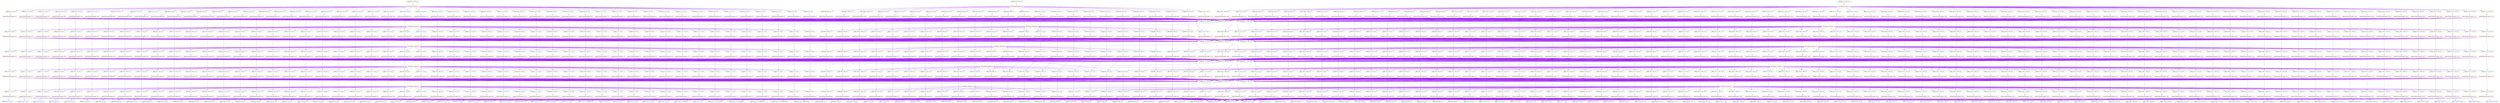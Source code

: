 digraph G {
0 [label="point_0_0: 0, d: 1.079e-43", shape=oval, color=dodgerblue];
1 [label="point_1_0: 1, d: 0", shape=oval, color=dodgerblue];
2 [label="point_2_0: 2, d: 1.07121e-38", shape=oval, color=dodgerblue];
3 [label="point_3_0: 3, d: 1.07124e-38", shape=oval, color=dodgerblue];
4 [label="point_4_0: 4, d: 1.84954e+31", shape=oval, color=dodgerblue];
5 [label="point_5_0: 5, d: 1.84954e+31", shape=oval, color=dodgerblue];
6 [label="point_6_0: 6, d: 1.84954e+31", shape=oval, color=dodgerblue];
7 [label="point_7_0: 7, d: 1.84954e+31", shape=oval, color=dodgerblue];
8 [label="point_8_0: 8, d: 0", shape=oval, color=dodgerblue];
9 [label="point_9_0: 9, d: 0", shape=oval, color=dodgerblue];
10 [label="point_10_0: 10, d: 0", shape=oval, color=dodgerblue];
11 [label="point_11_0: 11, d: 0", shape=oval, color=dodgerblue];
12 [label="point_12_0: 12, d: 0", shape=oval, color=dodgerblue];
13 [label="point_13_0: 13, d: 0", shape=oval, color=dodgerblue];
14 [label="point_14_0: 14, d: 0", shape=oval, color=dodgerblue];
15 [label="point_15_0: 15, d: 0", shape=oval, color=dodgerblue];
16 [label="point_16_0: 16, d: 0", shape=oval, color=dodgerblue];
17 [label="point_17_0: 17, d: 0", shape=oval, color=dodgerblue];
18 [label="point_18_0: 18, d: 0", shape=oval, color=dodgerblue];
19 [label="point_19_0: 19, d: 0", shape=oval, color=dodgerblue];
20 [label="point_20_0: 20, d: 0", shape=oval, color=dodgerblue];
21 [label="point_21_0: 21, d: 0", shape=oval, color=dodgerblue];
22 [label="point_22_0: 22, d: 0", shape=oval, color=dodgerblue];
23 [label="point_23_0: 23, d: 0", shape=oval, color=dodgerblue];
24 [label="point_24_0: 24, d: 0", shape=oval, color=dodgerblue];
25 [label="point_25_0: 25, d: 0", shape=oval, color=dodgerblue];
26 [label="point_26_0: 26, d: 0", shape=oval, color=dodgerblue];
27 [label="point_27_0: 27, d: 0", shape=oval, color=dodgerblue];
28 [label="point_28_0: 28, d: 0", shape=oval, color=dodgerblue];
29 [label="point_29_0: 29, d: 0", shape=oval, color=dodgerblue];
30 [label="point_30_0: 30, d: 0", shape=oval, color=dodgerblue];
31 [label="point_31_0: 31, d: 0", shape=oval, color=dodgerblue];
32 [label="point_32_0: 32, d: 0", shape=oval, color=dodgerblue];
33 [label="point_33_0: 33, d: 0", shape=oval, color=dodgerblue];
34 [label="point_34_0: 34, d: 0", shape=oval, color=dodgerblue];
35 [label="point_35_0: 35, d: 0", shape=oval, color=dodgerblue];
36 [label="point_36_0: 36, d: 0", shape=oval, color=dodgerblue];
37 [label="point_37_0: 37, d: 0", shape=oval, color=dodgerblue];
38 [label="point_38_0: 38, d: 0", shape=oval, color=dodgerblue];
39 [label="point_39_0: 39, d: 0", shape=oval, color=dodgerblue];
40 [label="point_40_0: 40, d: 0", shape=oval, color=dodgerblue];
41 [label="point_41_0: 41, d: 0", shape=oval, color=dodgerblue];
42 [label="point_42_0: 42, d: 0", shape=oval, color=dodgerblue];
43 [label="point_43_0: 43, d: 0", shape=oval, color=dodgerblue];
44 [label="point_44_0: 44, d: 0", shape=oval, color=dodgerblue];
45 [label="point_45_0: 45, d: 0", shape=oval, color=dodgerblue];
46 [label="point_46_0: 46, d: 0", shape=oval, color=dodgerblue];
47 [label="point_47_0: 47, d: 0", shape=oval, color=dodgerblue];
48 [label="point_48_0: 48, d: 0", shape=oval, color=dodgerblue];
49 [label="point_49_0: 49, d: 0", shape=oval, color=dodgerblue];
50 [label="point_50_0: 50, d: 0", shape=oval, color=dodgerblue];
51 [label="point_51_0: 51, d: 0", shape=oval, color=dodgerblue];
52 [label="point_52_0: 52, d: 0", shape=oval, color=dodgerblue];
53 [label="point_53_0: 53, d: 0", shape=oval, color=dodgerblue];
54 [label="point_54_0: 54, d: 0", shape=oval, color=dodgerblue];
55 [label="point_55_0: 55, d: 0", shape=oval, color=dodgerblue];
56 [label="point_56_0: 56, d: 0", shape=oval, color=dodgerblue];
57 [label="point_57_0: 57, d: 0", shape=oval, color=dodgerblue];
58 [label="point_58_0: 58, d: 0", shape=oval, color=dodgerblue];
59 [label="point_59_0: 59, d: 0", shape=oval, color=dodgerblue];
60 [label="point_60_0: 60, d: 0", shape=oval, color=dodgerblue];
61 [label="point_61_0: 61, d: 0", shape=oval, color=dodgerblue];
62 [label="point_62_0: 62, d: 0", shape=oval, color=dodgerblue];
63 [label="point_63_0: 63, d: 0", shape=oval, color=dodgerblue];
64 [label="point_64_0: 64, d: 0", shape=oval, color=dodgerblue];
65 [label="point_65_0: 65, d: 0", shape=oval, color=dodgerblue];
66 [label="point_66_0: 66, d: 0", shape=oval, color=dodgerblue];
67 [label="point_67_0: 67, d: 0", shape=oval, color=dodgerblue];
68 [label="point_68_0: 68, d: 0", shape=oval, color=dodgerblue];
69 [label="point_69_0: 69, d: 0", shape=oval, color=dodgerblue];
70 [label="point_70_0: 70, d: 0", shape=oval, color=dodgerblue];
71 [label="point_71_0: 71, d: 0", shape=oval, color=dodgerblue];
72 [label="point_72_0: 72, d: 0", shape=oval, color=dodgerblue];
73 [label="point_73_0: 73, d: 0", shape=oval, color=dodgerblue];
74 [label="point_74_0: 74, d: 0", shape=oval, color=dodgerblue];
75 [label="point_75_0: 75, d: 0", shape=oval, color=dodgerblue];
76 [label="point_76_0: 76, d: 0", shape=oval, color=dodgerblue];
77 [label="point_77_0: 77, d: 0", shape=oval, color=dodgerblue];
78 [label="point_78_0: 78, d: 0", shape=oval, color=dodgerblue];
79 [label="point_79_0: 79, d: 0", shape=oval, color=dodgerblue];
80 [label="point_80_0: 80, d: 0", shape=oval, color=dodgerblue];
81 [label="point_81_0: 81, d: 0", shape=oval, color=dodgerblue];
82 [label="point_82_0: 82, d: 0", shape=oval, color=dodgerblue];
83 [label="point_83_0: 83, d: 0", shape=oval, color=dodgerblue];
84 [label="point_84_0: 84, d: 0", shape=oval, color=dodgerblue];
85 [label="point_85_0: 85, d: 0", shape=oval, color=dodgerblue];
86 [label="point_86_0: 86, d: 0", shape=oval, color=dodgerblue];
87 [label="point_87_0: 87, d: 0", shape=oval, color=dodgerblue];
88 [label="point_88_0: 88, d: 0", shape=oval, color=dodgerblue];
89 [label="point_89_0: 89, d: 0", shape=oval, color=dodgerblue];
90 [label="point_90_0: 90, d: 0", shape=oval, color=dodgerblue];
91 [label="point_91_0: 91, d: 0", shape=oval, color=dodgerblue];
92 [label="point_92_0: 92, d: 0", shape=oval, color=dodgerblue];
93 [label="point_93_0: 93, d: 0", shape=oval, color=dodgerblue];
94 [label="point_94_0: 94, d: 0", shape=oval, color=dodgerblue];
95 [label="point_95_0: 95, d: 0", shape=oval, color=dodgerblue];
96 [label="point_96_0: 96, d: 0", shape=oval, color=dodgerblue];
97 [label="point_97_0: 97, d: 0", shape=oval, color=dodgerblue];
98 [label="point_98_0: 98, d: 0", shape=oval, color=dodgerblue];
99 [label="point_99_0: 99, d: 0", shape=oval, color=dodgerblue];
100 [label="point_100_0: 100, d: 0", shape=oval, color=dodgerblue];
101 [label="point_101_0: 101, d: 0", shape=oval, color=dodgerblue];
102 [label="point_102_0: 102, d: 0", shape=oval, color=dodgerblue];
103 [label="point_103_0: 103, d: 0", shape=oval, color=dodgerblue];
104 [label="point_104_0: 104, d: 0", shape=oval, color=dodgerblue];
105 [label="point_105_0: 105, d: 0", shape=oval, color=dodgerblue];
106 [label="point_106_0: 106, d: 0", shape=oval, color=dodgerblue];
107 [label="point_107_0: 107, d: 0", shape=oval, color=dodgerblue];
108 [label="point_108_0: 108, d: 0", shape=oval, color=dodgerblue];
109 [label="point_109_0: 109, d: 0", shape=oval, color=dodgerblue];
110 [label="point_110_0: 110, d: 0", shape=oval, color=dodgerblue];
111 [label="point_111_0: 111, d: 0", shape=oval, color=dodgerblue];
112 [label="point_112_0: 112, d: 0", shape=oval, color=dodgerblue];
113 [label="point_113_0: 113, d: 0", shape=oval, color=dodgerblue];
114 [label="point_114_0: 114, d: 0", shape=oval, color=dodgerblue];
115 [label="point_115_0: 115, d: 0", shape=oval, color=dodgerblue];
116 [label="point_116_0: 116, d: 0", shape=oval, color=dodgerblue];
117 [label="point_117_0: 117, d: 0", shape=oval, color=dodgerblue];
118 [label="point_118_0: 118, d: 0", shape=oval, color=dodgerblue];
119 [label="point_119_0: 119, d: 0", shape=oval, color=dodgerblue];
120 [label="point_120_0: 120, d: 0", shape=oval, color=dodgerblue];
121 [label="point_121_0: 121, d: 0", shape=oval, color=dodgerblue];
122 [label="point_122_0: 122, d: 0", shape=oval, color=dodgerblue];
123 [label="point_123_0: 123, d: 0", shape=oval, color=dodgerblue];
124 [label="point_124_0: 124, d: 0", shape=oval, color=dodgerblue];
125 [label="point_125_0: 125, d: 0", shape=oval, color=dodgerblue];
126 [label="point_126_0: 126, d: 0", shape=oval, color=dodgerblue];
127 [label="point_127_0: 127, d: 0", shape=oval, color=dodgerblue];
128 [label="point_128_0: 128, d: 0", shape=oval, color=dodgerblue];
129 [label="point_129_0: 129, d: 0", shape=oval, color=dodgerblue];
130 [label="point_130_0: 130, d: 0", shape=oval, color=dodgerblue];
131 [label="point_131_0: 131, d: 0", shape=oval, color=dodgerblue];
132 [label="point_132_0: 132, d: 0", shape=oval, color=dodgerblue];
133 [label="point_133_0: 133, d: 0", shape=oval, color=dodgerblue];
134 [label="point_134_0: 134, d: 0", shape=oval, color=dodgerblue];
135 [label="point_135_0: 135, d: 0", shape=oval, color=dodgerblue];
136 [label="point_136_0: 136, d: 0", shape=oval, color=dodgerblue];
137 [label="point_137_0: 137, d: 0", shape=oval, color=dodgerblue];
138 [label="point_138_0: 138, d: 0", shape=oval, color=dodgerblue];
139 [label="point_139_0: 139, d: 0", shape=oval, color=dodgerblue];
140 [label="point_140_0: 140, d: 0", shape=oval, color=dodgerblue];
141 [label="point_141_0: 141, d: 0", shape=oval, color=dodgerblue];
142 [label="point_142_0: 142, d: 0", shape=oval, color=dodgerblue];
143 [label="point_143_0: 143, d: 0", shape=oval, color=dodgerblue];
144 [label="point_144_0: 144, d: 0", shape=oval, color=dodgerblue];
145 [label="point_145_0: 145, d: 0", shape=oval, color=dodgerblue];
146 [label="point_146_0: 146, d: 0", shape=oval, color=dodgerblue];
147 [label="point_147_0: 147, d: 0", shape=oval, color=dodgerblue];
148 [label="point_148_0: 148, d: 0", shape=oval, color=dodgerblue];
149 [label="point_149_0: 149, d: 0", shape=oval, color=dodgerblue];
150 [label="centroid_0_0: 151, d: 0", shape=oval, color=dodgerblue];
151 [label="centroid_1_0: 152, d: 0", shape=oval, color=dodgerblue];
152 [label="centroid_2_0: 153, d: 0", shape=oval, color=dodgerblue];
153 [label="point_0_1: 0, d: 0", shape=oval, color=limegreen];
154 [label="nearestCentroid_point_0_1", shape=box, color=tomato];
155 [label="point_1_1: 1, d: 0", shape=oval, color=limegreen];
156 [label="nearestCentroid_point_1_1", shape=box, color=tomato];
157 [label="point_2_1: 2, d: 0", shape=oval, color=limegreen];
158 [label="nearestCentroid_point_2_1", shape=box, color=tomato];
159 [label="point_3_1: 3, d: 0", shape=oval, color=limegreen];
160 [label="nearestCentroid_point_3_1", shape=box, color=tomato];
161 [label="point_4_1: 4, d: 0", shape=oval, color=limegreen];
162 [label="nearestCentroid_point_4_1", shape=box, color=tomato];
163 [label="point_5_1: 5, d: 0", shape=oval, color=limegreen];
164 [label="nearestCentroid_point_5_1", shape=box, color=tomato];
165 [label="point_6_1: 6, d: 0", shape=oval, color=limegreen];
166 [label="nearestCentroid_point_6_1", shape=box, color=tomato];
167 [label="point_7_1: 7, d: 0", shape=oval, color=limegreen];
168 [label="nearestCentroid_point_7_1", shape=box, color=tomato];
169 [label="point_8_1: 8, d: 0", shape=oval, color=limegreen];
170 [label="nearestCentroid_point_8_1", shape=box, color=tomato];
171 [label="point_9_1: 9, d: 0", shape=oval, color=limegreen];
172 [label="nearestCentroid_point_9_1", shape=box, color=tomato];
173 [label="point_10_1: 10, d: 0", shape=oval, color=limegreen];
174 [label="nearestCentroid_point_10_1", shape=box, color=tomato];
175 [label="point_11_1: 11, d: 0", shape=oval, color=limegreen];
176 [label="nearestCentroid_point_11_1", shape=box, color=tomato];
177 [label="point_12_1: 12, d: 0", shape=oval, color=limegreen];
178 [label="nearestCentroid_point_12_1", shape=box, color=tomato];
179 [label="point_13_1: 13, d: 0", shape=oval, color=limegreen];
180 [label="nearestCentroid_point_13_1", shape=box, color=tomato];
181 [label="point_14_1: 14, d: 0", shape=oval, color=limegreen];
182 [label="nearestCentroid_point_14_1", shape=box, color=tomato];
183 [label="point_15_1: 15, d: 0", shape=oval, color=limegreen];
184 [label="nearestCentroid_point_15_1", shape=box, color=tomato];
185 [label="point_16_1: 16, d: 0", shape=oval, color=limegreen];
186 [label="nearestCentroid_point_16_1", shape=box, color=tomato];
187 [label="point_17_1: 17, d: 0", shape=oval, color=limegreen];
188 [label="nearestCentroid_point_17_1", shape=box, color=tomato];
189 [label="point_18_1: 18, d: 0", shape=oval, color=limegreen];
190 [label="nearestCentroid_point_18_1", shape=box, color=tomato];
191 [label="point_19_1: 19, d: 0", shape=oval, color=limegreen];
192 [label="nearestCentroid_point_19_1", shape=box, color=tomato];
193 [label="point_20_1: 20, d: 0", shape=oval, color=limegreen];
194 [label="nearestCentroid_point_20_1", shape=box, color=tomato];
195 [label="point_21_1: 21, d: 0", shape=oval, color=limegreen];
196 [label="nearestCentroid_point_21_1", shape=box, color=tomato];
197 [label="point_22_1: 22, d: 0", shape=oval, color=limegreen];
198 [label="nearestCentroid_point_22_1", shape=box, color=tomato];
199 [label="point_23_1: 23, d: 0", shape=oval, color=limegreen];
200 [label="nearestCentroid_point_23_1", shape=box, color=tomato];
201 [label="point_24_1: 24, d: 0", shape=oval, color=limegreen];
202 [label="nearestCentroid_point_24_1", shape=box, color=tomato];
203 [label="point_25_1: 25, d: 0", shape=oval, color=limegreen];
204 [label="nearestCentroid_point_25_1", shape=box, color=tomato];
205 [label="point_26_1: 26, d: 0", shape=oval, color=limegreen];
206 [label="nearestCentroid_point_26_1", shape=box, color=tomato];
207 [label="point_27_1: 27, d: 0", shape=oval, color=limegreen];
208 [label="nearestCentroid_point_27_1", shape=box, color=tomato];
209 [label="point_28_1: 28, d: 0", shape=oval, color=limegreen];
210 [label="nearestCentroid_point_28_1", shape=box, color=tomato];
211 [label="point_29_1: 29, d: 0", shape=oval, color=limegreen];
212 [label="nearestCentroid_point_29_1", shape=box, color=tomato];
213 [label="point_30_1: 30, d: 0", shape=oval, color=limegreen];
214 [label="nearestCentroid_point_30_1", shape=box, color=tomato];
215 [label="point_31_1: 31, d: 0", shape=oval, color=limegreen];
216 [label="nearestCentroid_point_31_1", shape=box, color=tomato];
217 [label="point_32_1: 32, d: 0", shape=oval, color=limegreen];
218 [label="nearestCentroid_point_32_1", shape=box, color=tomato];
219 [label="point_33_1: 33, d: 0", shape=oval, color=limegreen];
220 [label="nearestCentroid_point_33_1", shape=box, color=tomato];
221 [label="point_34_1: 34, d: 0", shape=oval, color=limegreen];
222 [label="nearestCentroid_point_34_1", shape=box, color=tomato];
223 [label="point_35_1: 35, d: 0", shape=oval, color=limegreen];
224 [label="nearestCentroid_point_35_1", shape=box, color=tomato];
225 [label="point_36_1: 36, d: 0", shape=oval, color=limegreen];
226 [label="nearestCentroid_point_36_1", shape=box, color=tomato];
227 [label="point_37_1: 37, d: 0", shape=oval, color=limegreen];
228 [label="nearestCentroid_point_37_1", shape=box, color=tomato];
229 [label="point_38_1: 38, d: 0", shape=oval, color=limegreen];
230 [label="nearestCentroid_point_38_1", shape=box, color=tomato];
231 [label="point_39_1: 39, d: 0", shape=oval, color=limegreen];
232 [label="nearestCentroid_point_39_1", shape=box, color=tomato];
233 [label="point_40_1: 40, d: 0", shape=oval, color=limegreen];
234 [label="nearestCentroid_point_40_1", shape=box, color=tomato];
235 [label="point_41_1: 41, d: 0", shape=oval, color=limegreen];
236 [label="nearestCentroid_point_41_1", shape=box, color=tomato];
237 [label="point_42_1: 42, d: 0", shape=oval, color=limegreen];
238 [label="nearestCentroid_point_42_1", shape=box, color=tomato];
239 [label="point_43_1: 43, d: 0", shape=oval, color=limegreen];
240 [label="nearestCentroid_point_43_1", shape=box, color=tomato];
241 [label="point_44_1: 44, d: 0", shape=oval, color=limegreen];
242 [label="nearestCentroid_point_44_1", shape=box, color=tomato];
243 [label="point_45_1: 45, d: 0", shape=oval, color=limegreen];
244 [label="nearestCentroid_point_45_1", shape=box, color=tomato];
245 [label="point_46_1: 46, d: 0", shape=oval, color=limegreen];
246 [label="nearestCentroid_point_46_1", shape=box, color=tomato];
247 [label="point_47_1: 47, d: 0", shape=oval, color=limegreen];
248 [label="nearestCentroid_point_47_1", shape=box, color=tomato];
249 [label="point_48_1: 48, d: 0", shape=oval, color=limegreen];
250 [label="nearestCentroid_point_48_1", shape=box, color=tomato];
251 [label="point_49_1: 49, d: 0", shape=oval, color=limegreen];
252 [label="nearestCentroid_point_49_1", shape=box, color=tomato];
253 [label="point_50_1: 50, d: 0", shape=oval, color=limegreen];
254 [label="nearestCentroid_point_50_1", shape=box, color=tomato];
255 [label="point_51_1: 51, d: 0", shape=oval, color=limegreen];
256 [label="nearestCentroid_point_51_1", shape=box, color=tomato];
257 [label="point_52_1: 52, d: 0", shape=oval, color=limegreen];
258 [label="nearestCentroid_point_52_1", shape=box, color=tomato];
259 [label="point_53_1: 53, d: 0", shape=oval, color=limegreen];
260 [label="nearestCentroid_point_53_1", shape=box, color=tomato];
261 [label="point_54_1: 54, d: 0", shape=oval, color=limegreen];
262 [label="nearestCentroid_point_54_1", shape=box, color=tomato];
263 [label="point_55_1: 55, d: 0", shape=oval, color=limegreen];
264 [label="nearestCentroid_point_55_1", shape=box, color=tomato];
265 [label="point_56_1: 56, d: 0", shape=oval, color=limegreen];
266 [label="nearestCentroid_point_56_1", shape=box, color=tomato];
267 [label="point_57_1: 57, d: 0", shape=oval, color=limegreen];
268 [label="nearestCentroid_point_57_1", shape=box, color=tomato];
269 [label="point_58_1: 58, d: 0", shape=oval, color=limegreen];
270 [label="nearestCentroid_point_58_1", shape=box, color=tomato];
271 [label="point_59_1: 59, d: 0", shape=oval, color=limegreen];
272 [label="nearestCentroid_point_59_1", shape=box, color=tomato];
273 [label="point_60_1: 60, d: 0", shape=oval, color=limegreen];
274 [label="nearestCentroid_point_60_1", shape=box, color=tomato];
275 [label="point_61_1: 61, d: 0", shape=oval, color=limegreen];
276 [label="nearestCentroid_point_61_1", shape=box, color=tomato];
277 [label="point_62_1: 62, d: 0", shape=oval, color=limegreen];
278 [label="nearestCentroid_point_62_1", shape=box, color=tomato];
279 [label="point_63_1: 63, d: 0", shape=oval, color=limegreen];
280 [label="nearestCentroid_point_63_1", shape=box, color=tomato];
281 [label="point_64_1: 64, d: 0", shape=oval, color=limegreen];
282 [label="nearestCentroid_point_64_1", shape=box, color=tomato];
283 [label="point_65_1: 65, d: 0", shape=oval, color=limegreen];
284 [label="nearestCentroid_point_65_1", shape=box, color=tomato];
285 [label="point_66_1: 66, d: 0", shape=oval, color=limegreen];
286 [label="nearestCentroid_point_66_1", shape=box, color=tomato];
287 [label="point_67_1: 67, d: 0", shape=oval, color=limegreen];
288 [label="nearestCentroid_point_67_1", shape=box, color=tomato];
289 [label="point_68_1: 68, d: 0", shape=oval, color=limegreen];
290 [label="nearestCentroid_point_68_1", shape=box, color=tomato];
291 [label="point_69_1: 69, d: 0", shape=oval, color=limegreen];
292 [label="nearestCentroid_point_69_1", shape=box, color=tomato];
293 [label="point_70_1: 70, d: 0", shape=oval, color=limegreen];
294 [label="nearestCentroid_point_70_1", shape=box, color=tomato];
295 [label="point_71_1: 71, d: 0", shape=oval, color=limegreen];
296 [label="nearestCentroid_point_71_1", shape=box, color=tomato];
297 [label="point_72_1: 72, d: 0", shape=oval, color=limegreen];
298 [label="nearestCentroid_point_72_1", shape=box, color=tomato];
299 [label="point_73_1: 73, d: 0", shape=oval, color=limegreen];
300 [label="nearestCentroid_point_73_1", shape=box, color=tomato];
301 [label="point_74_1: 74, d: 0", shape=oval, color=limegreen];
302 [label="nearestCentroid_point_74_1", shape=box, color=tomato];
303 [label="point_75_1: 75, d: 0", shape=oval, color=limegreen];
304 [label="nearestCentroid_point_75_1", shape=box, color=tomato];
305 [label="point_76_1: 76, d: 0", shape=oval, color=limegreen];
306 [label="nearestCentroid_point_76_1", shape=box, color=tomato];
307 [label="point_77_1: 77, d: 0", shape=oval, color=limegreen];
308 [label="nearestCentroid_point_77_1", shape=box, color=tomato];
309 [label="point_78_1: 78, d: 0", shape=oval, color=limegreen];
310 [label="nearestCentroid_point_78_1", shape=box, color=tomato];
311 [label="point_79_1: 79, d: 0", shape=oval, color=limegreen];
312 [label="nearestCentroid_point_79_1", shape=box, color=tomato];
313 [label="point_80_1: 80, d: 0", shape=oval, color=limegreen];
314 [label="nearestCentroid_point_80_1", shape=box, color=tomato];
315 [label="point_81_1: 81, d: 0", shape=oval, color=limegreen];
316 [label="nearestCentroid_point_81_1", shape=box, color=tomato];
317 [label="point_82_1: 82, d: 0", shape=oval, color=limegreen];
318 [label="nearestCentroid_point_82_1", shape=box, color=tomato];
319 [label="point_83_1: 83, d: 0", shape=oval, color=limegreen];
320 [label="nearestCentroid_point_83_1", shape=box, color=tomato];
321 [label="point_84_1: 84, d: 0", shape=oval, color=limegreen];
322 [label="nearestCentroid_point_84_1", shape=box, color=tomato];
323 [label="point_85_1: 85, d: 0", shape=oval, color=limegreen];
324 [label="nearestCentroid_point_85_1", shape=box, color=tomato];
325 [label="point_86_1: 86, d: 0", shape=oval, color=limegreen];
326 [label="nearestCentroid_point_86_1", shape=box, color=tomato];
327 [label="point_87_1: 87, d: 0", shape=oval, color=limegreen];
328 [label="nearestCentroid_point_87_1", shape=box, color=tomato];
329 [label="point_88_1: 88, d: 0", shape=oval, color=limegreen];
330 [label="nearestCentroid_point_88_1", shape=box, color=tomato];
331 [label="point_89_1: 89, d: 0", shape=oval, color=limegreen];
332 [label="nearestCentroid_point_89_1", shape=box, color=tomato];
333 [label="point_90_1: 90, d: 0", shape=oval, color=limegreen];
334 [label="nearestCentroid_point_90_1", shape=box, color=tomato];
335 [label="point_91_1: 91, d: 0", shape=oval, color=limegreen];
336 [label="nearestCentroid_point_91_1", shape=box, color=tomato];
337 [label="point_92_1: 92, d: 0", shape=oval, color=limegreen];
338 [label="nearestCentroid_point_92_1", shape=box, color=tomato];
339 [label="point_93_1: 93, d: 0", shape=oval, color=limegreen];
340 [label="nearestCentroid_point_93_1", shape=box, color=tomato];
341 [label="point_94_1: 94, d: 0", shape=oval, color=limegreen];
342 [label="nearestCentroid_point_94_1", shape=box, color=tomato];
343 [label="point_95_1: 95, d: 0", shape=oval, color=limegreen];
344 [label="nearestCentroid_point_95_1", shape=box, color=tomato];
345 [label="point_96_1: 96, d: 0", shape=oval, color=limegreen];
346 [label="nearestCentroid_point_96_1", shape=box, color=tomato];
347 [label="point_97_1: 97, d: 0", shape=oval, color=limegreen];
348 [label="nearestCentroid_point_97_1", shape=box, color=tomato];
349 [label="point_98_1: 98, d: 0", shape=oval, color=limegreen];
350 [label="nearestCentroid_point_98_1", shape=box, color=tomato];
351 [label="point_99_1: 99, d: 0", shape=oval, color=limegreen];
352 [label="nearestCentroid_point_99_1", shape=box, color=tomato];
353 [label="point_100_1: 100, d: 0", shape=oval, color=limegreen];
354 [label="nearestCentroid_point_100_1", shape=box, color=tomato];
355 [label="point_101_1: 101, d: 0", shape=oval, color=limegreen];
356 [label="nearestCentroid_point_101_1", shape=box, color=tomato];
357 [label="point_102_1: 102, d: 0", shape=oval, color=limegreen];
358 [label="nearestCentroid_point_102_1", shape=box, color=tomato];
359 [label="point_103_1: 103, d: 0", shape=oval, color=limegreen];
360 [label="nearestCentroid_point_103_1", shape=box, color=tomato];
361 [label="point_104_1: 104, d: 0", shape=oval, color=limegreen];
362 [label="nearestCentroid_point_104_1", shape=box, color=tomato];
363 [label="point_105_1: 105, d: 0", shape=oval, color=limegreen];
364 [label="nearestCentroid_point_105_1", shape=box, color=tomato];
365 [label="point_106_1: 106, d: 0", shape=oval, color=limegreen];
366 [label="nearestCentroid_point_106_1", shape=box, color=tomato];
367 [label="point_107_1: 107, d: 0", shape=oval, color=limegreen];
368 [label="nearestCentroid_point_107_1", shape=box, color=tomato];
369 [label="point_108_1: 108, d: 0", shape=oval, color=limegreen];
370 [label="nearestCentroid_point_108_1", shape=box, color=tomato];
371 [label="point_109_1: 109, d: 0", shape=oval, color=limegreen];
372 [label="nearestCentroid_point_109_1", shape=box, color=tomato];
373 [label="point_110_1: 110, d: 0", shape=oval, color=limegreen];
374 [label="nearestCentroid_point_110_1", shape=box, color=tomato];
375 [label="point_111_1: 111, d: 0", shape=oval, color=limegreen];
376 [label="nearestCentroid_point_111_1", shape=box, color=tomato];
377 [label="point_112_1: 112, d: 0", shape=oval, color=limegreen];
378 [label="nearestCentroid_point_112_1", shape=box, color=tomato];
379 [label="point_113_1: 113, d: 0", shape=oval, color=limegreen];
380 [label="nearestCentroid_point_113_1", shape=box, color=tomato];
381 [label="point_114_1: 114, d: 0", shape=oval, color=limegreen];
382 [label="nearestCentroid_point_114_1", shape=box, color=tomato];
383 [label="point_115_1: 115, d: 0", shape=oval, color=limegreen];
384 [label="nearestCentroid_point_115_1", shape=box, color=tomato];
385 [label="point_116_1: 116, d: 0", shape=oval, color=limegreen];
386 [label="nearestCentroid_point_116_1", shape=box, color=tomato];
387 [label="point_117_1: 117, d: 0", shape=oval, color=limegreen];
388 [label="nearestCentroid_point_117_1", shape=box, color=tomato];
389 [label="point_118_1: 118, d: 0", shape=oval, color=limegreen];
390 [label="nearestCentroid_point_118_1", shape=box, color=tomato];
391 [label="point_119_1: 119, d: 0", shape=oval, color=limegreen];
392 [label="nearestCentroid_point_119_1", shape=box, color=tomato];
393 [label="point_120_1: 120, d: 0", shape=oval, color=limegreen];
394 [label="nearestCentroid_point_120_1", shape=box, color=tomato];
395 [label="point_121_1: 121, d: 0", shape=oval, color=limegreen];
396 [label="nearestCentroid_point_121_1", shape=box, color=tomato];
397 [label="point_122_1: 122, d: 0", shape=oval, color=limegreen];
398 [label="nearestCentroid_point_122_1", shape=box, color=tomato];
399 [label="point_123_1: 123, d: 0", shape=oval, color=limegreen];
400 [label="nearestCentroid_point_123_1", shape=box, color=tomato];
401 [label="point_124_1: 124, d: 0", shape=oval, color=limegreen];
402 [label="nearestCentroid_point_124_1", shape=box, color=tomato];
403 [label="point_125_1: 125, d: 0", shape=oval, color=limegreen];
404 [label="nearestCentroid_point_125_1", shape=box, color=tomato];
405 [label="point_126_1: 126, d: 0", shape=oval, color=limegreen];
406 [label="nearestCentroid_point_126_1", shape=box, color=tomato];
407 [label="point_127_1: 127, d: 0", shape=oval, color=limegreen];
408 [label="nearestCentroid_point_127_1", shape=box, color=tomato];
409 [label="point_128_1: 128, d: 0", shape=oval, color=limegreen];
410 [label="nearestCentroid_point_128_1", shape=box, color=tomato];
411 [label="point_129_1: 129, d: 0", shape=oval, color=limegreen];
412 [label="nearestCentroid_point_129_1", shape=box, color=tomato];
413 [label="point_130_1: 130, d: 0", shape=oval, color=limegreen];
414 [label="nearestCentroid_point_130_1", shape=box, color=tomato];
415 [label="point_131_1: 131, d: 0", shape=oval, color=limegreen];
416 [label="nearestCentroid_point_131_1", shape=box, color=tomato];
417 [label="point_132_1: 132, d: 0", shape=oval, color=limegreen];
418 [label="nearestCentroid_point_132_1", shape=box, color=tomato];
419 [label="point_133_1: 133, d: 0", shape=oval, color=limegreen];
420 [label="nearestCentroid_point_133_1", shape=box, color=tomato];
421 [label="point_134_1: 134, d: 0", shape=oval, color=limegreen];
422 [label="nearestCentroid_point_134_1", shape=box, color=tomato];
423 [label="point_135_1: 135, d: 0", shape=oval, color=limegreen];
424 [label="nearestCentroid_point_135_1", shape=box, color=tomato];
425 [label="point_136_1: 136, d: 0", shape=oval, color=limegreen];
426 [label="nearestCentroid_point_136_1", shape=box, color=tomato];
427 [label="point_137_1: 137, d: 0", shape=oval, color=limegreen];
428 [label="nearestCentroid_point_137_1", shape=box, color=tomato];
429 [label="point_138_1: 138, d: 0", shape=oval, color=limegreen];
430 [label="nearestCentroid_point_138_1", shape=box, color=tomato];
431 [label="point_139_1: 139, d: 0", shape=oval, color=limegreen];
432 [label="nearestCentroid_point_139_1", shape=box, color=tomato];
433 [label="point_140_1: 140, d: 0", shape=oval, color=limegreen];
434 [label="nearestCentroid_point_140_1", shape=box, color=tomato];
435 [label="point_141_1: 141, d: 0", shape=oval, color=limegreen];
436 [label="nearestCentroid_point_141_1", shape=box, color=tomato];
437 [label="point_142_1: 142, d: 0", shape=oval, color=limegreen];
438 [label="nearestCentroid_point_142_1", shape=box, color=tomato];
439 [label="point_143_1: 143, d: 0", shape=oval, color=limegreen];
440 [label="nearestCentroid_point_143_1", shape=box, color=tomato];
441 [label="point_144_1: 144, d: 0", shape=oval, color=limegreen];
442 [label="nearestCentroid_point_144_1", shape=box, color=tomato];
443 [label="point_145_1: 145, d: 0", shape=oval, color=limegreen];
444 [label="nearestCentroid_point_145_1", shape=box, color=tomato];
445 [label="point_146_1: 146, d: 0", shape=oval, color=limegreen];
446 [label="nearestCentroid_point_146_1", shape=box, color=tomato];
447 [label="point_147_1: 147, d: 0", shape=oval, color=limegreen];
448 [label="nearestCentroid_point_147_1", shape=box, color=tomato];
449 [label="point_148_1: 148, d: 0", shape=oval, color=limegreen];
450 [label="nearestCentroid_point_148_1", shape=box, color=tomato];
451 [label="point_149_1: 149, d: 0", shape=oval, color=limegreen];
452 [label="nearestCentroid_point_149_1", shape=box, color=tomato];
453 [label="centroid_0_1: 153, d: 0", shape=oval, color=limegreen];
454 [label="vectorMean_centroid_0_1", shape=box, color=tomato];
455 [label="centroid_1_1: 154, d: 0", shape=oval, color=limegreen];
456 [label="vectorMean_centroid_1_1", shape=box, color=tomato];
457 [label="centroid_2_1: 155, d: 0", shape=oval, color=limegreen];
458 [label="vectorMean_centroid_2_1", shape=box, color=tomato];
459 [label="point_0_2: 0, d: 0", shape=oval, color=limegreen];
460 [label="nearestCentroid_point_0_2", shape=box, color=tomato];
461 [label="point_1_2: 1, d: 0", shape=oval, color=limegreen];
462 [label="nearestCentroid_point_1_2", shape=box, color=tomato];
463 [label="point_2_2: 2, d: 0", shape=oval, color=limegreen];
464 [label="nearestCentroid_point_2_2", shape=box, color=tomato];
465 [label="point_3_2: 3, d: 0", shape=oval, color=limegreen];
466 [label="nearestCentroid_point_3_2", shape=box, color=tomato];
467 [label="point_4_2: 4, d: 0", shape=oval, color=limegreen];
468 [label="nearestCentroid_point_4_2", shape=box, color=tomato];
469 [label="point_5_2: 5, d: 0", shape=oval, color=limegreen];
470 [label="nearestCentroid_point_5_2", shape=box, color=tomato];
471 [label="point_6_2: 6, d: 0", shape=oval, color=limegreen];
472 [label="nearestCentroid_point_6_2", shape=box, color=tomato];
473 [label="point_7_2: 7, d: 0", shape=oval, color=limegreen];
474 [label="nearestCentroid_point_7_2", shape=box, color=tomato];
475 [label="point_8_2: 8, d: 0", shape=oval, color=limegreen];
476 [label="nearestCentroid_point_8_2", shape=box, color=tomato];
477 [label="point_9_2: 9, d: 0", shape=oval, color=limegreen];
478 [label="nearestCentroid_point_9_2", shape=box, color=tomato];
479 [label="point_10_2: 10, d: 0", shape=oval, color=limegreen];
480 [label="nearestCentroid_point_10_2", shape=box, color=tomato];
481 [label="point_11_2: 11, d: 0", shape=oval, color=limegreen];
482 [label="nearestCentroid_point_11_2", shape=box, color=tomato];
483 [label="point_12_2: 12, d: 0", shape=oval, color=limegreen];
484 [label="nearestCentroid_point_12_2", shape=box, color=tomato];
485 [label="point_13_2: 13, d: 0", shape=oval, color=limegreen];
486 [label="nearestCentroid_point_13_2", shape=box, color=tomato];
487 [label="point_14_2: 14, d: 0", shape=oval, color=limegreen];
488 [label="nearestCentroid_point_14_2", shape=box, color=tomato];
489 [label="point_15_2: 15, d: 0", shape=oval, color=limegreen];
490 [label="nearestCentroid_point_15_2", shape=box, color=tomato];
491 [label="point_16_2: 16, d: 0", shape=oval, color=limegreen];
492 [label="nearestCentroid_point_16_2", shape=box, color=tomato];
493 [label="point_17_2: 17, d: 0", shape=oval, color=limegreen];
494 [label="nearestCentroid_point_17_2", shape=box, color=tomato];
495 [label="point_18_2: 18, d: 0", shape=oval, color=limegreen];
496 [label="nearestCentroid_point_18_2", shape=box, color=tomato];
497 [label="point_19_2: 19, d: 0", shape=oval, color=limegreen];
498 [label="nearestCentroid_point_19_2", shape=box, color=tomato];
499 [label="point_20_2: 20, d: 0", shape=oval, color=limegreen];
500 [label="nearestCentroid_point_20_2", shape=box, color=tomato];
501 [label="point_21_2: 21, d: 0", shape=oval, color=limegreen];
502 [label="nearestCentroid_point_21_2", shape=box, color=tomato];
503 [label="point_22_2: 22, d: 0", shape=oval, color=limegreen];
504 [label="nearestCentroid_point_22_2", shape=box, color=tomato];
505 [label="point_23_2: 23, d: 0", shape=oval, color=limegreen];
506 [label="nearestCentroid_point_23_2", shape=box, color=tomato];
507 [label="point_24_2: 24, d: 0", shape=oval, color=limegreen];
508 [label="nearestCentroid_point_24_2", shape=box, color=tomato];
509 [label="point_25_2: 25, d: 0", shape=oval, color=limegreen];
510 [label="nearestCentroid_point_25_2", shape=box, color=tomato];
511 [label="point_26_2: 26, d: 0", shape=oval, color=limegreen];
512 [label="nearestCentroid_point_26_2", shape=box, color=tomato];
513 [label="point_27_2: 27, d: 0", shape=oval, color=limegreen];
514 [label="nearestCentroid_point_27_2", shape=box, color=tomato];
515 [label="point_28_2: 28, d: 0", shape=oval, color=limegreen];
516 [label="nearestCentroid_point_28_2", shape=box, color=tomato];
517 [label="point_29_2: 29, d: 0", shape=oval, color=limegreen];
518 [label="nearestCentroid_point_29_2", shape=box, color=tomato];
519 [label="point_30_2: 30, d: 0", shape=oval, color=limegreen];
520 [label="nearestCentroid_point_30_2", shape=box, color=tomato];
521 [label="point_31_2: 31, d: 0", shape=oval, color=limegreen];
522 [label="nearestCentroid_point_31_2", shape=box, color=tomato];
523 [label="point_32_2: 32, d: 0", shape=oval, color=limegreen];
524 [label="nearestCentroid_point_32_2", shape=box, color=tomato];
525 [label="point_33_2: 33, d: 0", shape=oval, color=limegreen];
526 [label="nearestCentroid_point_33_2", shape=box, color=tomato];
527 [label="point_34_2: 34, d: 0", shape=oval, color=limegreen];
528 [label="nearestCentroid_point_34_2", shape=box, color=tomato];
529 [label="point_35_2: 35, d: 0", shape=oval, color=limegreen];
530 [label="nearestCentroid_point_35_2", shape=box, color=tomato];
531 [label="point_36_2: 36, d: 0", shape=oval, color=limegreen];
532 [label="nearestCentroid_point_36_2", shape=box, color=tomato];
533 [label="point_37_2: 37, d: 0", shape=oval, color=limegreen];
534 [label="nearestCentroid_point_37_2", shape=box, color=tomato];
535 [label="point_38_2: 38, d: 0", shape=oval, color=limegreen];
536 [label="nearestCentroid_point_38_2", shape=box, color=tomato];
537 [label="point_39_2: 39, d: 0", shape=oval, color=limegreen];
538 [label="nearestCentroid_point_39_2", shape=box, color=tomato];
539 [label="point_40_2: 40, d: 0", shape=oval, color=limegreen];
540 [label="nearestCentroid_point_40_2", shape=box, color=tomato];
541 [label="point_41_2: 41, d: 0", shape=oval, color=limegreen];
542 [label="nearestCentroid_point_41_2", shape=box, color=tomato];
543 [label="point_42_2: 42, d: 0", shape=oval, color=limegreen];
544 [label="nearestCentroid_point_42_2", shape=box, color=tomato];
545 [label="point_43_2: 43, d: 0", shape=oval, color=limegreen];
546 [label="nearestCentroid_point_43_2", shape=box, color=tomato];
547 [label="point_44_2: 44, d: 0", shape=oval, color=limegreen];
548 [label="nearestCentroid_point_44_2", shape=box, color=tomato];
549 [label="point_45_2: 45, d: 0", shape=oval, color=limegreen];
550 [label="nearestCentroid_point_45_2", shape=box, color=tomato];
551 [label="point_46_2: 46, d: 0", shape=oval, color=limegreen];
552 [label="nearestCentroid_point_46_2", shape=box, color=tomato];
553 [label="point_47_2: 47, d: 0", shape=oval, color=limegreen];
554 [label="nearestCentroid_point_47_2", shape=box, color=tomato];
555 [label="point_48_2: 48, d: 0", shape=oval, color=limegreen];
556 [label="nearestCentroid_point_48_2", shape=box, color=tomato];
557 [label="point_49_2: 49, d: 0", shape=oval, color=limegreen];
558 [label="nearestCentroid_point_49_2", shape=box, color=tomato];
559 [label="point_50_2: 50, d: 0", shape=oval, color=limegreen];
560 [label="nearestCentroid_point_50_2", shape=box, color=tomato];
561 [label="point_51_2: 51, d: 0", shape=oval, color=limegreen];
562 [label="nearestCentroid_point_51_2", shape=box, color=tomato];
563 [label="point_52_2: 52, d: 0", shape=oval, color=limegreen];
564 [label="nearestCentroid_point_52_2", shape=box, color=tomato];
565 [label="point_53_2: 53, d: 0", shape=oval, color=limegreen];
566 [label="nearestCentroid_point_53_2", shape=box, color=tomato];
567 [label="point_54_2: 54, d: 0", shape=oval, color=limegreen];
568 [label="nearestCentroid_point_54_2", shape=box, color=tomato];
569 [label="point_55_2: 55, d: 0", shape=oval, color=limegreen];
570 [label="nearestCentroid_point_55_2", shape=box, color=tomato];
571 [label="point_56_2: 56, d: 0", shape=oval, color=limegreen];
572 [label="nearestCentroid_point_56_2", shape=box, color=tomato];
573 [label="point_57_2: 57, d: 0", shape=oval, color=limegreen];
574 [label="nearestCentroid_point_57_2", shape=box, color=tomato];
575 [label="point_58_2: 58, d: 0", shape=oval, color=limegreen];
576 [label="nearestCentroid_point_58_2", shape=box, color=tomato];
577 [label="point_59_2: 59, d: 0", shape=oval, color=limegreen];
578 [label="nearestCentroid_point_59_2", shape=box, color=tomato];
579 [label="point_60_2: 60, d: 0", shape=oval, color=limegreen];
580 [label="nearestCentroid_point_60_2", shape=box, color=tomato];
581 [label="point_61_2: 61, d: 0", shape=oval, color=limegreen];
582 [label="nearestCentroid_point_61_2", shape=box, color=tomato];
583 [label="point_62_2: 62, d: 0", shape=oval, color=limegreen];
584 [label="nearestCentroid_point_62_2", shape=box, color=tomato];
585 [label="point_63_2: 63, d: 0", shape=oval, color=limegreen];
586 [label="nearestCentroid_point_63_2", shape=box, color=tomato];
587 [label="point_64_2: 64, d: 0", shape=oval, color=limegreen];
588 [label="nearestCentroid_point_64_2", shape=box, color=tomato];
589 [label="point_65_2: 65, d: 0", shape=oval, color=limegreen];
590 [label="nearestCentroid_point_65_2", shape=box, color=tomato];
591 [label="point_66_2: 66, d: 0", shape=oval, color=limegreen];
592 [label="nearestCentroid_point_66_2", shape=box, color=tomato];
593 [label="point_67_2: 67, d: 0", shape=oval, color=limegreen];
594 [label="nearestCentroid_point_67_2", shape=box, color=tomato];
595 [label="point_68_2: 68, d: 0", shape=oval, color=limegreen];
596 [label="nearestCentroid_point_68_2", shape=box, color=tomato];
597 [label="point_69_2: 69, d: 0", shape=oval, color=limegreen];
598 [label="nearestCentroid_point_69_2", shape=box, color=tomato];
599 [label="point_70_2: 70, d: 0", shape=oval, color=limegreen];
600 [label="nearestCentroid_point_70_2", shape=box, color=tomato];
601 [label="point_71_2: 71, d: 0", shape=oval, color=limegreen];
602 [label="nearestCentroid_point_71_2", shape=box, color=tomato];
603 [label="point_72_2: 72, d: 0", shape=oval, color=limegreen];
604 [label="nearestCentroid_point_72_2", shape=box, color=tomato];
605 [label="point_73_2: 73, d: 0", shape=oval, color=limegreen];
606 [label="nearestCentroid_point_73_2", shape=box, color=tomato];
607 [label="point_74_2: 74, d: 0", shape=oval, color=limegreen];
608 [label="nearestCentroid_point_74_2", shape=box, color=tomato];
609 [label="point_75_2: 75, d: 0", shape=oval, color=limegreen];
610 [label="nearestCentroid_point_75_2", shape=box, color=tomato];
611 [label="point_76_2: 76, d: 0", shape=oval, color=limegreen];
612 [label="nearestCentroid_point_76_2", shape=box, color=tomato];
613 [label="point_77_2: 77, d: 0", shape=oval, color=limegreen];
614 [label="nearestCentroid_point_77_2", shape=box, color=tomato];
615 [label="point_78_2: 78, d: 0", shape=oval, color=limegreen];
616 [label="nearestCentroid_point_78_2", shape=box, color=tomato];
617 [label="point_79_2: 79, d: 0", shape=oval, color=limegreen];
618 [label="nearestCentroid_point_79_2", shape=box, color=tomato];
619 [label="point_80_2: 80, d: 0", shape=oval, color=limegreen];
620 [label="nearestCentroid_point_80_2", shape=box, color=tomato];
621 [label="point_81_2: 81, d: 0", shape=oval, color=limegreen];
622 [label="nearestCentroid_point_81_2", shape=box, color=tomato];
623 [label="point_82_2: 82, d: 0", shape=oval, color=limegreen];
624 [label="nearestCentroid_point_82_2", shape=box, color=tomato];
625 [label="point_83_2: 83, d: 0", shape=oval, color=limegreen];
626 [label="nearestCentroid_point_83_2", shape=box, color=tomato];
627 [label="point_84_2: 84, d: 0", shape=oval, color=limegreen];
628 [label="nearestCentroid_point_84_2", shape=box, color=tomato];
629 [label="point_85_2: 85, d: 0", shape=oval, color=limegreen];
630 [label="nearestCentroid_point_85_2", shape=box, color=tomato];
631 [label="point_86_2: 86, d: 0", shape=oval, color=limegreen];
632 [label="nearestCentroid_point_86_2", shape=box, color=tomato];
633 [label="point_87_2: 87, d: 0", shape=oval, color=limegreen];
634 [label="nearestCentroid_point_87_2", shape=box, color=tomato];
635 [label="point_88_2: 88, d: 0", shape=oval, color=limegreen];
636 [label="nearestCentroid_point_88_2", shape=box, color=tomato];
637 [label="point_89_2: 89, d: 0", shape=oval, color=limegreen];
638 [label="nearestCentroid_point_89_2", shape=box, color=tomato];
639 [label="point_90_2: 90, d: 0", shape=oval, color=limegreen];
640 [label="nearestCentroid_point_90_2", shape=box, color=tomato];
641 [label="point_91_2: 91, d: 0", shape=oval, color=limegreen];
642 [label="nearestCentroid_point_91_2", shape=box, color=tomato];
643 [label="point_92_2: 92, d: 0", shape=oval, color=limegreen];
644 [label="nearestCentroid_point_92_2", shape=box, color=tomato];
645 [label="point_93_2: 93, d: 0", shape=oval, color=limegreen];
646 [label="nearestCentroid_point_93_2", shape=box, color=tomato];
647 [label="point_94_2: 94, d: 0", shape=oval, color=limegreen];
648 [label="nearestCentroid_point_94_2", shape=box, color=tomato];
649 [label="point_95_2: 95, d: 0", shape=oval, color=limegreen];
650 [label="nearestCentroid_point_95_2", shape=box, color=tomato];
651 [label="point_96_2: 96, d: 0", shape=oval, color=limegreen];
652 [label="nearestCentroid_point_96_2", shape=box, color=tomato];
653 [label="point_97_2: 97, d: 0", shape=oval, color=limegreen];
654 [label="nearestCentroid_point_97_2", shape=box, color=tomato];
655 [label="point_98_2: 98, d: 0", shape=oval, color=limegreen];
656 [label="nearestCentroid_point_98_2", shape=box, color=tomato];
657 [label="point_99_2: 99, d: 0", shape=oval, color=limegreen];
658 [label="nearestCentroid_point_99_2", shape=box, color=tomato];
659 [label="point_100_2: 100, d: 0", shape=oval, color=limegreen];
660 [label="nearestCentroid_point_100_2", shape=box, color=tomato];
661 [label="point_101_2: 101, d: 0", shape=oval, color=limegreen];
662 [label="nearestCentroid_point_101_2", shape=box, color=tomato];
663 [label="point_102_2: 102, d: 0", shape=oval, color=limegreen];
664 [label="nearestCentroid_point_102_2", shape=box, color=tomato];
665 [label="point_103_2: 103, d: 0", shape=oval, color=limegreen];
666 [label="nearestCentroid_point_103_2", shape=box, color=tomato];
667 [label="point_104_2: 104, d: 0", shape=oval, color=limegreen];
668 [label="nearestCentroid_point_104_2", shape=box, color=tomato];
669 [label="point_105_2: 105, d: 0", shape=oval, color=limegreen];
670 [label="nearestCentroid_point_105_2", shape=box, color=tomato];
671 [label="point_106_2: 106, d: 0", shape=oval, color=limegreen];
672 [label="nearestCentroid_point_106_2", shape=box, color=tomato];
673 [label="point_107_2: 107, d: 0", shape=oval, color=limegreen];
674 [label="nearestCentroid_point_107_2", shape=box, color=tomato];
675 [label="point_108_2: 108, d: 0", shape=oval, color=limegreen];
676 [label="nearestCentroid_point_108_2", shape=box, color=tomato];
677 [label="point_109_2: 109, d: 0", shape=oval, color=limegreen];
678 [label="nearestCentroid_point_109_2", shape=box, color=tomato];
679 [label="point_110_2: 110, d: 0", shape=oval, color=limegreen];
680 [label="nearestCentroid_point_110_2", shape=box, color=tomato];
681 [label="point_111_2: 111, d: 0", shape=oval, color=limegreen];
682 [label="nearestCentroid_point_111_2", shape=box, color=tomato];
683 [label="point_112_2: 112, d: 0", shape=oval, color=limegreen];
684 [label="nearestCentroid_point_112_2", shape=box, color=tomato];
685 [label="point_113_2: 113, d: 0", shape=oval, color=limegreen];
686 [label="nearestCentroid_point_113_2", shape=box, color=tomato];
687 [label="point_114_2: 114, d: 0", shape=oval, color=limegreen];
688 [label="nearestCentroid_point_114_2", shape=box, color=tomato];
689 [label="point_115_2: 115, d: 0", shape=oval, color=limegreen];
690 [label="nearestCentroid_point_115_2", shape=box, color=tomato];
691 [label="point_116_2: 116, d: 0", shape=oval, color=limegreen];
692 [label="nearestCentroid_point_116_2", shape=box, color=tomato];
693 [label="point_117_2: 117, d: 0", shape=oval, color=limegreen];
694 [label="nearestCentroid_point_117_2", shape=box, color=tomato];
695 [label="point_118_2: 118, d: 0", shape=oval, color=limegreen];
696 [label="nearestCentroid_point_118_2", shape=box, color=tomato];
697 [label="point_119_2: 119, d: 0", shape=oval, color=limegreen];
698 [label="nearestCentroid_point_119_2", shape=box, color=tomato];
699 [label="point_120_2: 120, d: 0", shape=oval, color=limegreen];
700 [label="nearestCentroid_point_120_2", shape=box, color=tomato];
701 [label="point_121_2: 121, d: 0", shape=oval, color=limegreen];
702 [label="nearestCentroid_point_121_2", shape=box, color=tomato];
703 [label="point_122_2: 122, d: 0", shape=oval, color=limegreen];
704 [label="nearestCentroid_point_122_2", shape=box, color=tomato];
705 [label="point_123_2: 123, d: 0", shape=oval, color=limegreen];
706 [label="nearestCentroid_point_123_2", shape=box, color=tomato];
707 [label="point_124_2: 124, d: 0", shape=oval, color=limegreen];
708 [label="nearestCentroid_point_124_2", shape=box, color=tomato];
709 [label="point_125_2: 125, d: 0", shape=oval, color=limegreen];
710 [label="nearestCentroid_point_125_2", shape=box, color=tomato];
711 [label="point_126_2: 126, d: 0", shape=oval, color=limegreen];
712 [label="nearestCentroid_point_126_2", shape=box, color=tomato];
713 [label="point_127_2: 127, d: 0", shape=oval, color=limegreen];
714 [label="nearestCentroid_point_127_2", shape=box, color=tomato];
715 [label="point_128_2: 128, d: 0", shape=oval, color=limegreen];
716 [label="nearestCentroid_point_128_2", shape=box, color=tomato];
717 [label="point_129_2: 129, d: 0", shape=oval, color=limegreen];
718 [label="nearestCentroid_point_129_2", shape=box, color=tomato];
719 [label="point_130_2: 130, d: 0", shape=oval, color=limegreen];
720 [label="nearestCentroid_point_130_2", shape=box, color=tomato];
721 [label="point_131_2: 131, d: 0", shape=oval, color=limegreen];
722 [label="nearestCentroid_point_131_2", shape=box, color=tomato];
723 [label="point_132_2: 132, d: 0", shape=oval, color=limegreen];
724 [label="nearestCentroid_point_132_2", shape=box, color=tomato];
725 [label="point_133_2: 133, d: 0", shape=oval, color=limegreen];
726 [label="nearestCentroid_point_133_2", shape=box, color=tomato];
727 [label="point_134_2: 134, d: 0", shape=oval, color=limegreen];
728 [label="nearestCentroid_point_134_2", shape=box, color=tomato];
729 [label="point_135_2: 135, d: 0", shape=oval, color=limegreen];
730 [label="nearestCentroid_point_135_2", shape=box, color=tomato];
731 [label="point_136_2: 136, d: 0", shape=oval, color=limegreen];
732 [label="nearestCentroid_point_136_2", shape=box, color=tomato];
733 [label="point_137_2: 137, d: 0", shape=oval, color=limegreen];
734 [label="nearestCentroid_point_137_2", shape=box, color=tomato];
735 [label="point_138_2: 138, d: 0", shape=oval, color=limegreen];
736 [label="nearestCentroid_point_138_2", shape=box, color=tomato];
737 [label="point_139_2: 139, d: 0", shape=oval, color=limegreen];
738 [label="nearestCentroid_point_139_2", shape=box, color=tomato];
739 [label="point_140_2: 140, d: 0", shape=oval, color=limegreen];
740 [label="nearestCentroid_point_140_2", shape=box, color=tomato];
741 [label="point_141_2: 141, d: 0", shape=oval, color=limegreen];
742 [label="nearestCentroid_point_141_2", shape=box, color=tomato];
743 [label="point_142_2: 142, d: 0", shape=oval, color=limegreen];
744 [label="nearestCentroid_point_142_2", shape=box, color=tomato];
745 [label="point_143_2: 143, d: 0", shape=oval, color=limegreen];
746 [label="nearestCentroid_point_143_2", shape=box, color=tomato];
747 [label="point_144_2: 144, d: 0", shape=oval, color=limegreen];
748 [label="nearestCentroid_point_144_2", shape=box, color=tomato];
749 [label="point_145_2: 145, d: 0", shape=oval, color=limegreen];
750 [label="nearestCentroid_point_145_2", shape=box, color=tomato];
751 [label="point_146_2: 146, d: 0", shape=oval, color=limegreen];
752 [label="nearestCentroid_point_146_2", shape=box, color=tomato];
753 [label="point_147_2: 147, d: 0", shape=oval, color=limegreen];
754 [label="nearestCentroid_point_147_2", shape=box, color=tomato];
755 [label="point_148_2: 148, d: 0", shape=oval, color=limegreen];
756 [label="nearestCentroid_point_148_2", shape=box, color=tomato];
757 [label="point_149_2: 149, d: 0", shape=oval, color=limegreen];
758 [label="nearestCentroid_point_149_2", shape=box, color=tomato];
759 [label="centroid_0_2: 156, d: 0", shape=oval, color=limegreen];
760 [label="vectorMean_centroid_0_2", shape=box, color=tomato];
761 [label="centroid_1_2: 157, d: 0", shape=oval, color=limegreen];
762 [label="vectorMean_centroid_1_2", shape=box, color=tomato];
763 [label="centroid_2_2: 158, d: 0", shape=oval, color=limegreen];
764 [label="vectorMean_centroid_2_2", shape=box, color=tomato];
765 [label="point_0_3: 0, d: 0", shape=oval, color=limegreen];
766 [label="nearestCentroid_point_0_3", shape=box, color=tomato];
767 [label="point_1_3: 1, d: 0", shape=oval, color=limegreen];
768 [label="nearestCentroid_point_1_3", shape=box, color=tomato];
769 [label="point_2_3: 2, d: 0", shape=oval, color=limegreen];
770 [label="nearestCentroid_point_2_3", shape=box, color=tomato];
771 [label="point_3_3: 3, d: 0", shape=oval, color=limegreen];
772 [label="nearestCentroid_point_3_3", shape=box, color=tomato];
773 [label="point_4_3: 4, d: 0", shape=oval, color=limegreen];
774 [label="nearestCentroid_point_4_3", shape=box, color=tomato];
775 [label="point_5_3: 5, d: 0", shape=oval, color=limegreen];
776 [label="nearestCentroid_point_5_3", shape=box, color=tomato];
777 [label="point_6_3: 6, d: 0", shape=oval, color=limegreen];
778 [label="nearestCentroid_point_6_3", shape=box, color=tomato];
779 [label="point_7_3: 7, d: 0", shape=oval, color=limegreen];
780 [label="nearestCentroid_point_7_3", shape=box, color=tomato];
781 [label="point_8_3: 8, d: 0", shape=oval, color=limegreen];
782 [label="nearestCentroid_point_8_3", shape=box, color=tomato];
783 [label="point_9_3: 9, d: 0", shape=oval, color=limegreen];
784 [label="nearestCentroid_point_9_3", shape=box, color=tomato];
785 [label="point_10_3: 10, d: 0", shape=oval, color=limegreen];
786 [label="nearestCentroid_point_10_3", shape=box, color=tomato];
787 [label="point_11_3: 11, d: 0", shape=oval, color=limegreen];
788 [label="nearestCentroid_point_11_3", shape=box, color=tomato];
789 [label="point_12_3: 12, d: 0", shape=oval, color=limegreen];
790 [label="nearestCentroid_point_12_3", shape=box, color=tomato];
791 [label="point_13_3: 13, d: 0", shape=oval, color=limegreen];
792 [label="nearestCentroid_point_13_3", shape=box, color=tomato];
793 [label="point_14_3: 14, d: 0", shape=oval, color=limegreen];
794 [label="nearestCentroid_point_14_3", shape=box, color=tomato];
795 [label="point_15_3: 15, d: 0", shape=oval, color=limegreen];
796 [label="nearestCentroid_point_15_3", shape=box, color=tomato];
797 [label="point_16_3: 16, d: 0", shape=oval, color=limegreen];
798 [label="nearestCentroid_point_16_3", shape=box, color=tomato];
799 [label="point_17_3: 17, d: 0", shape=oval, color=limegreen];
800 [label="nearestCentroid_point_17_3", shape=box, color=tomato];
801 [label="point_18_3: 18, d: 0", shape=oval, color=limegreen];
802 [label="nearestCentroid_point_18_3", shape=box, color=tomato];
803 [label="point_19_3: 19, d: 0", shape=oval, color=limegreen];
804 [label="nearestCentroid_point_19_3", shape=box, color=tomato];
805 [label="point_20_3: 20, d: 0", shape=oval, color=limegreen];
806 [label="nearestCentroid_point_20_3", shape=box, color=tomato];
807 [label="point_21_3: 21, d: 0", shape=oval, color=limegreen];
808 [label="nearestCentroid_point_21_3", shape=box, color=tomato];
809 [label="point_22_3: 22, d: 0", shape=oval, color=limegreen];
810 [label="nearestCentroid_point_22_3", shape=box, color=tomato];
811 [label="point_23_3: 23, d: 0", shape=oval, color=limegreen];
812 [label="nearestCentroid_point_23_3", shape=box, color=tomato];
813 [label="point_24_3: 24, d: 0", shape=oval, color=limegreen];
814 [label="nearestCentroid_point_24_3", shape=box, color=tomato];
815 [label="point_25_3: 25, d: 0", shape=oval, color=limegreen];
816 [label="nearestCentroid_point_25_3", shape=box, color=tomato];
817 [label="point_26_3: 26, d: 0", shape=oval, color=limegreen];
818 [label="nearestCentroid_point_26_3", shape=box, color=tomato];
819 [label="point_27_3: 27, d: 0", shape=oval, color=limegreen];
820 [label="nearestCentroid_point_27_3", shape=box, color=tomato];
821 [label="point_28_3: 28, d: 0", shape=oval, color=limegreen];
822 [label="nearestCentroid_point_28_3", shape=box, color=tomato];
823 [label="point_29_3: 29, d: 0", shape=oval, color=limegreen];
824 [label="nearestCentroid_point_29_3", shape=box, color=tomato];
825 [label="point_30_3: 30, d: 0", shape=oval, color=limegreen];
826 [label="nearestCentroid_point_30_3", shape=box, color=tomato];
827 [label="point_31_3: 31, d: 0", shape=oval, color=limegreen];
828 [label="nearestCentroid_point_31_3", shape=box, color=tomato];
829 [label="point_32_3: 32, d: 0", shape=oval, color=limegreen];
830 [label="nearestCentroid_point_32_3", shape=box, color=tomato];
831 [label="point_33_3: 33, d: 0", shape=oval, color=limegreen];
832 [label="nearestCentroid_point_33_3", shape=box, color=tomato];
833 [label="point_34_3: 34, d: 0", shape=oval, color=limegreen];
834 [label="nearestCentroid_point_34_3", shape=box, color=tomato];
835 [label="point_35_3: 35, d: 0", shape=oval, color=limegreen];
836 [label="nearestCentroid_point_35_3", shape=box, color=tomato];
837 [label="point_36_3: 36, d: 0", shape=oval, color=limegreen];
838 [label="nearestCentroid_point_36_3", shape=box, color=tomato];
839 [label="point_37_3: 37, d: 0", shape=oval, color=limegreen];
840 [label="nearestCentroid_point_37_3", shape=box, color=tomato];
841 [label="point_38_3: 38, d: 0", shape=oval, color=limegreen];
842 [label="nearestCentroid_point_38_3", shape=box, color=tomato];
843 [label="point_39_3: 39, d: 0", shape=oval, color=limegreen];
844 [label="nearestCentroid_point_39_3", shape=box, color=tomato];
845 [label="point_40_3: 40, d: 0", shape=oval, color=limegreen];
846 [label="nearestCentroid_point_40_3", shape=box, color=tomato];
847 [label="point_41_3: 41, d: 0", shape=oval, color=limegreen];
848 [label="nearestCentroid_point_41_3", shape=box, color=tomato];
849 [label="point_42_3: 42, d: 0", shape=oval, color=limegreen];
850 [label="nearestCentroid_point_42_3", shape=box, color=tomato];
851 [label="point_43_3: 43, d: 0", shape=oval, color=limegreen];
852 [label="nearestCentroid_point_43_3", shape=box, color=tomato];
853 [label="point_44_3: 44, d: 0", shape=oval, color=limegreen];
854 [label="nearestCentroid_point_44_3", shape=box, color=tomato];
855 [label="point_45_3: 45, d: 0", shape=oval, color=limegreen];
856 [label="nearestCentroid_point_45_3", shape=box, color=tomato];
857 [label="point_46_3: 46, d: 0", shape=oval, color=limegreen];
858 [label="nearestCentroid_point_46_3", shape=box, color=tomato];
859 [label="point_47_3: 47, d: 0", shape=oval, color=limegreen];
860 [label="nearestCentroid_point_47_3", shape=box, color=tomato];
861 [label="point_48_3: 48, d: 0", shape=oval, color=limegreen];
862 [label="nearestCentroid_point_48_3", shape=box, color=tomato];
863 [label="point_49_3: 49, d: 0", shape=oval, color=limegreen];
864 [label="nearestCentroid_point_49_3", shape=box, color=tomato];
865 [label="point_50_3: 50, d: 0", shape=oval, color=limegreen];
866 [label="nearestCentroid_point_50_3", shape=box, color=tomato];
867 [label="point_51_3: 51, d: 0", shape=oval, color=limegreen];
868 [label="nearestCentroid_point_51_3", shape=box, color=tomato];
869 [label="point_52_3: 52, d: 0", shape=oval, color=limegreen];
870 [label="nearestCentroid_point_52_3", shape=box, color=tomato];
871 [label="point_53_3: 53, d: 0", shape=oval, color=limegreen];
872 [label="nearestCentroid_point_53_3", shape=box, color=tomato];
873 [label="point_54_3: 54, d: 0", shape=oval, color=limegreen];
874 [label="nearestCentroid_point_54_3", shape=box, color=tomato];
875 [label="point_55_3: 55, d: 0", shape=oval, color=limegreen];
876 [label="nearestCentroid_point_55_3", shape=box, color=tomato];
877 [label="point_56_3: 56, d: 0", shape=oval, color=limegreen];
878 [label="nearestCentroid_point_56_3", shape=box, color=tomato];
879 [label="point_57_3: 57, d: 0", shape=oval, color=limegreen];
880 [label="nearestCentroid_point_57_3", shape=box, color=tomato];
881 [label="point_58_3: 58, d: 0", shape=oval, color=limegreen];
882 [label="nearestCentroid_point_58_3", shape=box, color=tomato];
883 [label="point_59_3: 59, d: 0", shape=oval, color=limegreen];
884 [label="nearestCentroid_point_59_3", shape=box, color=tomato];
885 [label="point_60_3: 60, d: 0", shape=oval, color=limegreen];
886 [label="nearestCentroid_point_60_3", shape=box, color=tomato];
887 [label="point_61_3: 61, d: 0", shape=oval, color=limegreen];
888 [label="nearestCentroid_point_61_3", shape=box, color=tomato];
889 [label="point_62_3: 62, d: 0", shape=oval, color=limegreen];
890 [label="nearestCentroid_point_62_3", shape=box, color=tomato];
891 [label="point_63_3: 63, d: 0", shape=oval, color=limegreen];
892 [label="nearestCentroid_point_63_3", shape=box, color=tomato];
893 [label="point_64_3: 64, d: 0", shape=oval, color=limegreen];
894 [label="nearestCentroid_point_64_3", shape=box, color=tomato];
895 [label="point_65_3: 65, d: 0", shape=oval, color=limegreen];
896 [label="nearestCentroid_point_65_3", shape=box, color=tomato];
897 [label="point_66_3: 66, d: 0", shape=oval, color=limegreen];
898 [label="nearestCentroid_point_66_3", shape=box, color=tomato];
899 [label="point_67_3: 67, d: 0", shape=oval, color=limegreen];
900 [label="nearestCentroid_point_67_3", shape=box, color=tomato];
901 [label="point_68_3: 68, d: 0", shape=oval, color=limegreen];
902 [label="nearestCentroid_point_68_3", shape=box, color=tomato];
903 [label="point_69_3: 69, d: 0", shape=oval, color=limegreen];
904 [label="nearestCentroid_point_69_3", shape=box, color=tomato];
905 [label="point_70_3: 70, d: 0", shape=oval, color=limegreen];
906 [label="nearestCentroid_point_70_3", shape=box, color=tomato];
907 [label="point_71_3: 71, d: 0", shape=oval, color=limegreen];
908 [label="nearestCentroid_point_71_3", shape=box, color=tomato];
909 [label="point_72_3: 72, d: 0", shape=oval, color=limegreen];
910 [label="nearestCentroid_point_72_3", shape=box, color=tomato];
911 [label="point_73_3: 73, d: 0", shape=oval, color=limegreen];
912 [label="nearestCentroid_point_73_3", shape=box, color=tomato];
913 [label="point_74_3: 74, d: 0", shape=oval, color=limegreen];
914 [label="nearestCentroid_point_74_3", shape=box, color=tomato];
915 [label="point_75_3: 75, d: 0", shape=oval, color=limegreen];
916 [label="nearestCentroid_point_75_3", shape=box, color=tomato];
917 [label="point_76_3: 76, d: 0", shape=oval, color=limegreen];
918 [label="nearestCentroid_point_76_3", shape=box, color=tomato];
919 [label="point_77_3: 77, d: 0", shape=oval, color=limegreen];
920 [label="nearestCentroid_point_77_3", shape=box, color=tomato];
921 [label="point_78_3: 78, d: 0", shape=oval, color=limegreen];
922 [label="nearestCentroid_point_78_3", shape=box, color=tomato];
923 [label="point_79_3: 79, d: 0", shape=oval, color=limegreen];
924 [label="nearestCentroid_point_79_3", shape=box, color=tomato];
925 [label="point_80_3: 80, d: 0", shape=oval, color=limegreen];
926 [label="nearestCentroid_point_80_3", shape=box, color=tomato];
927 [label="point_81_3: 81, d: 0", shape=oval, color=limegreen];
928 [label="nearestCentroid_point_81_3", shape=box, color=tomato];
929 [label="point_82_3: 82, d: 0", shape=oval, color=limegreen];
930 [label="nearestCentroid_point_82_3", shape=box, color=tomato];
931 [label="point_83_3: 83, d: 0", shape=oval, color=limegreen];
932 [label="nearestCentroid_point_83_3", shape=box, color=tomato];
933 [label="point_84_3: 84, d: 0", shape=oval, color=limegreen];
934 [label="nearestCentroid_point_84_3", shape=box, color=tomato];
935 [label="point_85_3: 85, d: 0", shape=oval, color=limegreen];
936 [label="nearestCentroid_point_85_3", shape=box, color=tomato];
937 [label="point_86_3: 86, d: 0", shape=oval, color=limegreen];
938 [label="nearestCentroid_point_86_3", shape=box, color=tomato];
939 [label="point_87_3: 87, d: 0", shape=oval, color=limegreen];
940 [label="nearestCentroid_point_87_3", shape=box, color=tomato];
941 [label="point_88_3: 88, d: 0", shape=oval, color=limegreen];
942 [label="nearestCentroid_point_88_3", shape=box, color=tomato];
943 [label="point_89_3: 89, d: 0", shape=oval, color=limegreen];
944 [label="nearestCentroid_point_89_3", shape=box, color=tomato];
945 [label="point_90_3: 90, d: 0", shape=oval, color=limegreen];
946 [label="nearestCentroid_point_90_3", shape=box, color=tomato];
947 [label="point_91_3: 91, d: 0", shape=oval, color=limegreen];
948 [label="nearestCentroid_point_91_3", shape=box, color=tomato];
949 [label="point_92_3: 92, d: 0", shape=oval, color=limegreen];
950 [label="nearestCentroid_point_92_3", shape=box, color=tomato];
951 [label="point_93_3: 93, d: 0", shape=oval, color=limegreen];
952 [label="nearestCentroid_point_93_3", shape=box, color=tomato];
953 [label="point_94_3: 94, d: 0", shape=oval, color=limegreen];
954 [label="nearestCentroid_point_94_3", shape=box, color=tomato];
955 [label="point_95_3: 95, d: 0", shape=oval, color=limegreen];
956 [label="nearestCentroid_point_95_3", shape=box, color=tomato];
957 [label="point_96_3: 96, d: 0", shape=oval, color=limegreen];
958 [label="nearestCentroid_point_96_3", shape=box, color=tomato];
959 [label="point_97_3: 97, d: 0", shape=oval, color=limegreen];
960 [label="nearestCentroid_point_97_3", shape=box, color=tomato];
961 [label="point_98_3: 98, d: 0", shape=oval, color=limegreen];
962 [label="nearestCentroid_point_98_3", shape=box, color=tomato];
963 [label="point_99_3: 99, d: 0", shape=oval, color=limegreen];
964 [label="nearestCentroid_point_99_3", shape=box, color=tomato];
965 [label="point_100_3: 100, d: 0", shape=oval, color=limegreen];
966 [label="nearestCentroid_point_100_3", shape=box, color=tomato];
967 [label="point_101_3: 101, d: 0", shape=oval, color=limegreen];
968 [label="nearestCentroid_point_101_3", shape=box, color=tomato];
969 [label="point_102_3: 102, d: 0", shape=oval, color=limegreen];
970 [label="nearestCentroid_point_102_3", shape=box, color=tomato];
971 [label="point_103_3: 103, d: 0", shape=oval, color=limegreen];
972 [label="nearestCentroid_point_103_3", shape=box, color=tomato];
973 [label="point_104_3: 104, d: 0", shape=oval, color=limegreen];
974 [label="nearestCentroid_point_104_3", shape=box, color=tomato];
975 [label="point_105_3: 105, d: 0", shape=oval, color=limegreen];
976 [label="nearestCentroid_point_105_3", shape=box, color=tomato];
977 [label="point_106_3: 106, d: 0", shape=oval, color=limegreen];
978 [label="nearestCentroid_point_106_3", shape=box, color=tomato];
979 [label="point_107_3: 107, d: 0", shape=oval, color=limegreen];
980 [label="nearestCentroid_point_107_3", shape=box, color=tomato];
981 [label="point_108_3: 108, d: 0", shape=oval, color=limegreen];
982 [label="nearestCentroid_point_108_3", shape=box, color=tomato];
983 [label="point_109_3: 109, d: 0", shape=oval, color=limegreen];
984 [label="nearestCentroid_point_109_3", shape=box, color=tomato];
985 [label="point_110_3: 110, d: 0", shape=oval, color=limegreen];
986 [label="nearestCentroid_point_110_3", shape=box, color=tomato];
987 [label="point_111_3: 111, d: 0", shape=oval, color=limegreen];
988 [label="nearestCentroid_point_111_3", shape=box, color=tomato];
989 [label="point_112_3: 112, d: 0", shape=oval, color=limegreen];
990 [label="nearestCentroid_point_112_3", shape=box, color=tomato];
991 [label="point_113_3: 113, d: 0", shape=oval, color=limegreen];
992 [label="nearestCentroid_point_113_3", shape=box, color=tomato];
993 [label="point_114_3: 114, d: 0", shape=oval, color=limegreen];
994 [label="nearestCentroid_point_114_3", shape=box, color=tomato];
995 [label="point_115_3: 115, d: 0", shape=oval, color=limegreen];
996 [label="nearestCentroid_point_115_3", shape=box, color=tomato];
997 [label="point_116_3: 116, d: 0", shape=oval, color=limegreen];
998 [label="nearestCentroid_point_116_3", shape=box, color=tomato];
999 [label="point_117_3: 117, d: 0", shape=oval, color=limegreen];
1000 [label="nearestCentroid_point_117_3", shape=box, color=tomato];
1001 [label="point_118_3: 118, d: 0", shape=oval, color=limegreen];
1002 [label="nearestCentroid_point_118_3", shape=box, color=tomato];
1003 [label="point_119_3: 119, d: 0", shape=oval, color=limegreen];
1004 [label="nearestCentroid_point_119_3", shape=box, color=tomato];
1005 [label="point_120_3: 120, d: 0", shape=oval, color=limegreen];
1006 [label="nearestCentroid_point_120_3", shape=box, color=tomato];
1007 [label="point_121_3: 121, d: 0", shape=oval, color=limegreen];
1008 [label="nearestCentroid_point_121_3", shape=box, color=tomato];
1009 [label="point_122_3: 122, d: 0", shape=oval, color=limegreen];
1010 [label="nearestCentroid_point_122_3", shape=box, color=tomato];
1011 [label="point_123_3: 123, d: 0", shape=oval, color=limegreen];
1012 [label="nearestCentroid_point_123_3", shape=box, color=tomato];
1013 [label="point_124_3: 124, d: 0", shape=oval, color=limegreen];
1014 [label="nearestCentroid_point_124_3", shape=box, color=tomato];
1015 [label="point_125_3: 125, d: 0", shape=oval, color=limegreen];
1016 [label="nearestCentroid_point_125_3", shape=box, color=tomato];
1017 [label="point_126_3: 126, d: 0", shape=oval, color=limegreen];
1018 [label="nearestCentroid_point_126_3", shape=box, color=tomato];
1019 [label="point_127_3: 127, d: 0", shape=oval, color=limegreen];
1020 [label="nearestCentroid_point_127_3", shape=box, color=tomato];
1021 [label="point_128_3: 128, d: 0", shape=oval, color=limegreen];
1022 [label="nearestCentroid_point_128_3", shape=box, color=tomato];
1023 [label="point_129_3: 129, d: 0", shape=oval, color=limegreen];
1024 [label="nearestCentroid_point_129_3", shape=box, color=tomato];
1025 [label="point_130_3: 130, d: 0", shape=oval, color=limegreen];
1026 [label="nearestCentroid_point_130_3", shape=box, color=tomato];
1027 [label="point_131_3: 131, d: 0", shape=oval, color=limegreen];
1028 [label="nearestCentroid_point_131_3", shape=box, color=tomato];
1029 [label="point_132_3: 132, d: 0", shape=oval, color=limegreen];
1030 [label="nearestCentroid_point_132_3", shape=box, color=tomato];
1031 [label="point_133_3: 133, d: 0", shape=oval, color=limegreen];
1032 [label="nearestCentroid_point_133_3", shape=box, color=tomato];
1033 [label="point_134_3: 134, d: 0", shape=oval, color=limegreen];
1034 [label="nearestCentroid_point_134_3", shape=box, color=tomato];
1035 [label="point_135_3: 135, d: 0", shape=oval, color=limegreen];
1036 [label="nearestCentroid_point_135_3", shape=box, color=tomato];
1037 [label="point_136_3: 136, d: 0", shape=oval, color=limegreen];
1038 [label="nearestCentroid_point_136_3", shape=box, color=tomato];
1039 [label="point_137_3: 137, d: 0", shape=oval, color=limegreen];
1040 [label="nearestCentroid_point_137_3", shape=box, color=tomato];
1041 [label="point_138_3: 138, d: 0", shape=oval, color=limegreen];
1042 [label="nearestCentroid_point_138_3", shape=box, color=tomato];
1043 [label="point_139_3: 139, d: 0", shape=oval, color=limegreen];
1044 [label="nearestCentroid_point_139_3", shape=box, color=tomato];
1045 [label="point_140_3: 140, d: 0", shape=oval, color=limegreen];
1046 [label="nearestCentroid_point_140_3", shape=box, color=tomato];
1047 [label="point_141_3: 141, d: 0", shape=oval, color=limegreen];
1048 [label="nearestCentroid_point_141_3", shape=box, color=tomato];
1049 [label="point_142_3: 142, d: 0", shape=oval, color=limegreen];
1050 [label="nearestCentroid_point_142_3", shape=box, color=tomato];
1051 [label="point_143_3: 143, d: 0", shape=oval, color=limegreen];
1052 [label="nearestCentroid_point_143_3", shape=box, color=tomato];
1053 [label="point_144_3: 144, d: 0", shape=oval, color=limegreen];
1054 [label="nearestCentroid_point_144_3", shape=box, color=tomato];
1055 [label="point_145_3: 145, d: 0", shape=oval, color=limegreen];
1056 [label="nearestCentroid_point_145_3", shape=box, color=tomato];
1057 [label="point_146_3: 146, d: 0", shape=oval, color=limegreen];
1058 [label="nearestCentroid_point_146_3", shape=box, color=tomato];
1059 [label="point_147_3: 147, d: 0", shape=oval, color=limegreen];
1060 [label="nearestCentroid_point_147_3", shape=box, color=tomato];
1061 [label="point_148_3: 148, d: 0", shape=oval, color=limegreen];
1062 [label="nearestCentroid_point_148_3", shape=box, color=tomato];
1063 [label="point_149_3: 149, d: 0", shape=oval, color=limegreen];
1064 [label="nearestCentroid_point_149_3", shape=box, color=tomato];
1065 [label="centroid_0_3: 159, d: 0", shape=oval, color=limegreen];
1066 [label="vectorMean_centroid_0_3", shape=box, color=tomato];
1067 [label="centroid_1_3: 160, d: 0", shape=oval, color=limegreen];
1068 [label="vectorMean_centroid_1_3", shape=box, color=tomato];
1069 [label="centroid_2_3: 161, d: 0", shape=oval, color=limegreen];
1070 [label="vectorMean_centroid_2_3", shape=box, color=tomato];
1071 [label="point_0_4: 0, d: 0", shape=oval, color=limegreen];
1072 [label="nearestCentroid_point_0_4", shape=box, color=tomato];
1073 [label="point_1_4: 1, d: 0", shape=oval, color=limegreen];
1074 [label="nearestCentroid_point_1_4", shape=box, color=tomato];
1075 [label="point_2_4: 2, d: 0", shape=oval, color=limegreen];
1076 [label="nearestCentroid_point_2_4", shape=box, color=tomato];
1077 [label="point_3_4: 3, d: 0", shape=oval, color=limegreen];
1078 [label="nearestCentroid_point_3_4", shape=box, color=tomato];
1079 [label="point_4_4: 4, d: 0", shape=oval, color=limegreen];
1080 [label="nearestCentroid_point_4_4", shape=box, color=tomato];
1081 [label="point_5_4: 5, d: 0", shape=oval, color=limegreen];
1082 [label="nearestCentroid_point_5_4", shape=box, color=tomato];
1083 [label="point_6_4: 6, d: 0", shape=oval, color=limegreen];
1084 [label="nearestCentroid_point_6_4", shape=box, color=tomato];
1085 [label="point_7_4: 7, d: 0", shape=oval, color=limegreen];
1086 [label="nearestCentroid_point_7_4", shape=box, color=tomato];
1087 [label="point_8_4: 8, d: 0", shape=oval, color=limegreen];
1088 [label="nearestCentroid_point_8_4", shape=box, color=tomato];
1089 [label="point_9_4: 9, d: 0", shape=oval, color=limegreen];
1090 [label="nearestCentroid_point_9_4", shape=box, color=tomato];
1091 [label="point_10_4: 10, d: 0", shape=oval, color=limegreen];
1092 [label="nearestCentroid_point_10_4", shape=box, color=tomato];
1093 [label="point_11_4: 11, d: 0", shape=oval, color=limegreen];
1094 [label="nearestCentroid_point_11_4", shape=box, color=tomato];
1095 [label="point_12_4: 12, d: 0", shape=oval, color=limegreen];
1096 [label="nearestCentroid_point_12_4", shape=box, color=tomato];
1097 [label="point_13_4: 13, d: 0", shape=oval, color=limegreen];
1098 [label="nearestCentroid_point_13_4", shape=box, color=tomato];
1099 [label="point_14_4: 14, d: 0", shape=oval, color=limegreen];
1100 [label="nearestCentroid_point_14_4", shape=box, color=tomato];
1101 [label="point_15_4: 15, d: 0", shape=oval, color=limegreen];
1102 [label="nearestCentroid_point_15_4", shape=box, color=tomato];
1103 [label="point_16_4: 16, d: 0", shape=oval, color=limegreen];
1104 [label="nearestCentroid_point_16_4", shape=box, color=tomato];
1105 [label="point_17_4: 17, d: 0", shape=oval, color=limegreen];
1106 [label="nearestCentroid_point_17_4", shape=box, color=tomato];
1107 [label="point_18_4: 18, d: 0", shape=oval, color=limegreen];
1108 [label="nearestCentroid_point_18_4", shape=box, color=tomato];
1109 [label="point_19_4: 19, d: 0", shape=oval, color=limegreen];
1110 [label="nearestCentroid_point_19_4", shape=box, color=tomato];
1111 [label="point_20_4: 20, d: 0", shape=oval, color=limegreen];
1112 [label="nearestCentroid_point_20_4", shape=box, color=tomato];
1113 [label="point_21_4: 21, d: 0", shape=oval, color=limegreen];
1114 [label="nearestCentroid_point_21_4", shape=box, color=tomato];
1115 [label="point_22_4: 22, d: 0", shape=oval, color=limegreen];
1116 [label="nearestCentroid_point_22_4", shape=box, color=tomato];
1117 [label="point_23_4: 23, d: 0", shape=oval, color=limegreen];
1118 [label="nearestCentroid_point_23_4", shape=box, color=tomato];
1119 [label="point_24_4: 24, d: 0", shape=oval, color=limegreen];
1120 [label="nearestCentroid_point_24_4", shape=box, color=tomato];
1121 [label="point_25_4: 25, d: 0", shape=oval, color=limegreen];
1122 [label="nearestCentroid_point_25_4", shape=box, color=tomato];
1123 [label="point_26_4: 26, d: 0", shape=oval, color=limegreen];
1124 [label="nearestCentroid_point_26_4", shape=box, color=tomato];
1125 [label="point_27_4: 27, d: 0", shape=oval, color=limegreen];
1126 [label="nearestCentroid_point_27_4", shape=box, color=tomato];
1127 [label="point_28_4: 28, d: 0", shape=oval, color=limegreen];
1128 [label="nearestCentroid_point_28_4", shape=box, color=tomato];
1129 [label="point_29_4: 29, d: 0", shape=oval, color=limegreen];
1130 [label="nearestCentroid_point_29_4", shape=box, color=tomato];
1131 [label="point_30_4: 30, d: 0", shape=oval, color=limegreen];
1132 [label="nearestCentroid_point_30_4", shape=box, color=tomato];
1133 [label="point_31_4: 31, d: 0", shape=oval, color=limegreen];
1134 [label="nearestCentroid_point_31_4", shape=box, color=tomato];
1135 [label="point_32_4: 32, d: 0", shape=oval, color=limegreen];
1136 [label="nearestCentroid_point_32_4", shape=box, color=tomato];
1137 [label="point_33_4: 33, d: 0", shape=oval, color=limegreen];
1138 [label="nearestCentroid_point_33_4", shape=box, color=tomato];
1139 [label="point_34_4: 34, d: 0", shape=oval, color=limegreen];
1140 [label="nearestCentroid_point_34_4", shape=box, color=tomato];
1141 [label="point_35_4: 35, d: 0", shape=oval, color=limegreen];
1142 [label="nearestCentroid_point_35_4", shape=box, color=tomato];
1143 [label="point_36_4: 36, d: 0", shape=oval, color=limegreen];
1144 [label="nearestCentroid_point_36_4", shape=box, color=tomato];
1145 [label="point_37_4: 37, d: 0", shape=oval, color=limegreen];
1146 [label="nearestCentroid_point_37_4", shape=box, color=tomato];
1147 [label="point_38_4: 38, d: 0", shape=oval, color=limegreen];
1148 [label="nearestCentroid_point_38_4", shape=box, color=tomato];
1149 [label="point_39_4: 39, d: 0", shape=oval, color=limegreen];
1150 [label="nearestCentroid_point_39_4", shape=box, color=tomato];
1151 [label="point_40_4: 40, d: 0", shape=oval, color=limegreen];
1152 [label="nearestCentroid_point_40_4", shape=box, color=tomato];
1153 [label="point_41_4: 41, d: 0", shape=oval, color=limegreen];
1154 [label="nearestCentroid_point_41_4", shape=box, color=tomato];
1155 [label="point_42_4: 42, d: 0", shape=oval, color=limegreen];
1156 [label="nearestCentroid_point_42_4", shape=box, color=tomato];
1157 [label="point_43_4: 43, d: 0", shape=oval, color=limegreen];
1158 [label="nearestCentroid_point_43_4", shape=box, color=tomato];
1159 [label="point_44_4: 44, d: 0", shape=oval, color=limegreen];
1160 [label="nearestCentroid_point_44_4", shape=box, color=tomato];
1161 [label="point_45_4: 45, d: 0", shape=oval, color=limegreen];
1162 [label="nearestCentroid_point_45_4", shape=box, color=tomato];
1163 [label="point_46_4: 46, d: 0", shape=oval, color=limegreen];
1164 [label="nearestCentroid_point_46_4", shape=box, color=tomato];
1165 [label="point_47_4: 47, d: 0", shape=oval, color=limegreen];
1166 [label="nearestCentroid_point_47_4", shape=box, color=tomato];
1167 [label="point_48_4: 48, d: 0", shape=oval, color=limegreen];
1168 [label="nearestCentroid_point_48_4", shape=box, color=tomato];
1169 [label="point_49_4: 49, d: 0", shape=oval, color=limegreen];
1170 [label="nearestCentroid_point_49_4", shape=box, color=tomato];
1171 [label="point_50_4: 50, d: 0", shape=oval, color=limegreen];
1172 [label="nearestCentroid_point_50_4", shape=box, color=tomato];
1173 [label="point_51_4: 51, d: 0", shape=oval, color=limegreen];
1174 [label="nearestCentroid_point_51_4", shape=box, color=tomato];
1175 [label="point_52_4: 52, d: 0", shape=oval, color=limegreen];
1176 [label="nearestCentroid_point_52_4", shape=box, color=tomato];
1177 [label="point_53_4: 53, d: 0", shape=oval, color=limegreen];
1178 [label="nearestCentroid_point_53_4", shape=box, color=tomato];
1179 [label="point_54_4: 54, d: 0", shape=oval, color=limegreen];
1180 [label="nearestCentroid_point_54_4", shape=box, color=tomato];
1181 [label="point_55_4: 55, d: 0", shape=oval, color=limegreen];
1182 [label="nearestCentroid_point_55_4", shape=box, color=tomato];
1183 [label="point_56_4: 56, d: 0", shape=oval, color=limegreen];
1184 [label="nearestCentroid_point_56_4", shape=box, color=tomato];
1185 [label="point_57_4: 57, d: 0", shape=oval, color=limegreen];
1186 [label="nearestCentroid_point_57_4", shape=box, color=tomato];
1187 [label="point_58_4: 58, d: 0", shape=oval, color=limegreen];
1188 [label="nearestCentroid_point_58_4", shape=box, color=tomato];
1189 [label="point_59_4: 59, d: 0", shape=oval, color=limegreen];
1190 [label="nearestCentroid_point_59_4", shape=box, color=tomato];
1191 [label="point_60_4: 60, d: 0", shape=oval, color=limegreen];
1192 [label="nearestCentroid_point_60_4", shape=box, color=tomato];
1193 [label="point_61_4: 61, d: 0", shape=oval, color=limegreen];
1194 [label="nearestCentroid_point_61_4", shape=box, color=tomato];
1195 [label="point_62_4: 62, d: 0", shape=oval, color=limegreen];
1196 [label="nearestCentroid_point_62_4", shape=box, color=tomato];
1197 [label="point_63_4: 63, d: 0", shape=oval, color=limegreen];
1198 [label="nearestCentroid_point_63_4", shape=box, color=tomato];
1199 [label="point_64_4: 64, d: 0", shape=oval, color=limegreen];
1200 [label="nearestCentroid_point_64_4", shape=box, color=tomato];
1201 [label="point_65_4: 65, d: 0", shape=oval, color=limegreen];
1202 [label="nearestCentroid_point_65_4", shape=box, color=tomato];
1203 [label="point_66_4: 66, d: 0", shape=oval, color=limegreen];
1204 [label="nearestCentroid_point_66_4", shape=box, color=tomato];
1205 [label="point_67_4: 67, d: 0", shape=oval, color=limegreen];
1206 [label="nearestCentroid_point_67_4", shape=box, color=tomato];
1207 [label="point_68_4: 68, d: 0", shape=oval, color=limegreen];
1208 [label="nearestCentroid_point_68_4", shape=box, color=tomato];
1209 [label="point_69_4: 69, d: 0", shape=oval, color=limegreen];
1210 [label="nearestCentroid_point_69_4", shape=box, color=tomato];
1211 [label="point_70_4: 70, d: 0", shape=oval, color=limegreen];
1212 [label="nearestCentroid_point_70_4", shape=box, color=tomato];
1213 [label="point_71_4: 71, d: 0", shape=oval, color=limegreen];
1214 [label="nearestCentroid_point_71_4", shape=box, color=tomato];
1215 [label="point_72_4: 72, d: 0", shape=oval, color=limegreen];
1216 [label="nearestCentroid_point_72_4", shape=box, color=tomato];
1217 [label="point_73_4: 73, d: 0", shape=oval, color=limegreen];
1218 [label="nearestCentroid_point_73_4", shape=box, color=tomato];
1219 [label="point_74_4: 74, d: 0", shape=oval, color=limegreen];
1220 [label="nearestCentroid_point_74_4", shape=box, color=tomato];
1221 [label="point_75_4: 75, d: 0", shape=oval, color=limegreen];
1222 [label="nearestCentroid_point_75_4", shape=box, color=tomato];
1223 [label="point_76_4: 76, d: 0", shape=oval, color=limegreen];
1224 [label="nearestCentroid_point_76_4", shape=box, color=tomato];
1225 [label="point_77_4: 77, d: 0", shape=oval, color=limegreen];
1226 [label="nearestCentroid_point_77_4", shape=box, color=tomato];
1227 [label="point_78_4: 78, d: 0", shape=oval, color=limegreen];
1228 [label="nearestCentroid_point_78_4", shape=box, color=tomato];
1229 [label="point_79_4: 79, d: 0", shape=oval, color=limegreen];
1230 [label="nearestCentroid_point_79_4", shape=box, color=tomato];
1231 [label="point_80_4: 80, d: 0", shape=oval, color=limegreen];
1232 [label="nearestCentroid_point_80_4", shape=box, color=tomato];
1233 [label="point_81_4: 81, d: 0", shape=oval, color=limegreen];
1234 [label="nearestCentroid_point_81_4", shape=box, color=tomato];
1235 [label="point_82_4: 82, d: 0", shape=oval, color=limegreen];
1236 [label="nearestCentroid_point_82_4", shape=box, color=tomato];
1237 [label="point_83_4: 83, d: 0", shape=oval, color=limegreen];
1238 [label="nearestCentroid_point_83_4", shape=box, color=tomato];
1239 [label="point_84_4: 84, d: 0", shape=oval, color=limegreen];
1240 [label="nearestCentroid_point_84_4", shape=box, color=tomato];
1241 [label="point_85_4: 85, d: 0", shape=oval, color=limegreen];
1242 [label="nearestCentroid_point_85_4", shape=box, color=tomato];
1243 [label="point_86_4: 86, d: 0", shape=oval, color=limegreen];
1244 [label="nearestCentroid_point_86_4", shape=box, color=tomato];
1245 [label="point_87_4: 87, d: 0", shape=oval, color=limegreen];
1246 [label="nearestCentroid_point_87_4", shape=box, color=tomato];
1247 [label="point_88_4: 88, d: 0", shape=oval, color=limegreen];
1248 [label="nearestCentroid_point_88_4", shape=box, color=tomato];
1249 [label="point_89_4: 89, d: 0", shape=oval, color=limegreen];
1250 [label="nearestCentroid_point_89_4", shape=box, color=tomato];
1251 [label="point_90_4: 90, d: 0", shape=oval, color=limegreen];
1252 [label="nearestCentroid_point_90_4", shape=box, color=tomato];
1253 [label="point_91_4: 91, d: 0", shape=oval, color=limegreen];
1254 [label="nearestCentroid_point_91_4", shape=box, color=tomato];
1255 [label="point_92_4: 92, d: 0", shape=oval, color=limegreen];
1256 [label="nearestCentroid_point_92_4", shape=box, color=tomato];
1257 [label="point_93_4: 93, d: 0", shape=oval, color=limegreen];
1258 [label="nearestCentroid_point_93_4", shape=box, color=tomato];
1259 [label="point_94_4: 94, d: 0", shape=oval, color=limegreen];
1260 [label="nearestCentroid_point_94_4", shape=box, color=tomato];
1261 [label="point_95_4: 95, d: 0", shape=oval, color=limegreen];
1262 [label="nearestCentroid_point_95_4", shape=box, color=tomato];
1263 [label="point_96_4: 96, d: 0", shape=oval, color=limegreen];
1264 [label="nearestCentroid_point_96_4", shape=box, color=tomato];
1265 [label="point_97_4: 97, d: 0", shape=oval, color=limegreen];
1266 [label="nearestCentroid_point_97_4", shape=box, color=tomato];
1267 [label="point_98_4: 98, d: 0", shape=oval, color=limegreen];
1268 [label="nearestCentroid_point_98_4", shape=box, color=tomato];
1269 [label="point_99_4: 99, d: 0", shape=oval, color=limegreen];
1270 [label="nearestCentroid_point_99_4", shape=box, color=tomato];
1271 [label="point_100_4: 100, d: 0", shape=oval, color=limegreen];
1272 [label="nearestCentroid_point_100_4", shape=box, color=tomato];
1273 [label="point_101_4: 101, d: 0", shape=oval, color=limegreen];
1274 [label="nearestCentroid_point_101_4", shape=box, color=tomato];
1275 [label="point_102_4: 102, d: 0", shape=oval, color=limegreen];
1276 [label="nearestCentroid_point_102_4", shape=box, color=tomato];
1277 [label="point_103_4: 103, d: 0", shape=oval, color=limegreen];
1278 [label="nearestCentroid_point_103_4", shape=box, color=tomato];
1279 [label="point_104_4: 104, d: 0", shape=oval, color=limegreen];
1280 [label="nearestCentroid_point_104_4", shape=box, color=tomato];
1281 [label="point_105_4: 105, d: 0", shape=oval, color=limegreen];
1282 [label="nearestCentroid_point_105_4", shape=box, color=tomato];
1283 [label="point_106_4: 106, d: 0", shape=oval, color=limegreen];
1284 [label="nearestCentroid_point_106_4", shape=box, color=tomato];
1285 [label="point_107_4: 107, d: 0", shape=oval, color=limegreen];
1286 [label="nearestCentroid_point_107_4", shape=box, color=tomato];
1287 [label="point_108_4: 108, d: 0", shape=oval, color=limegreen];
1288 [label="nearestCentroid_point_108_4", shape=box, color=tomato];
1289 [label="point_109_4: 109, d: 0", shape=oval, color=limegreen];
1290 [label="nearestCentroid_point_109_4", shape=box, color=tomato];
1291 [label="point_110_4: 110, d: 0", shape=oval, color=limegreen];
1292 [label="nearestCentroid_point_110_4", shape=box, color=tomato];
1293 [label="point_111_4: 111, d: 0", shape=oval, color=limegreen];
1294 [label="nearestCentroid_point_111_4", shape=box, color=tomato];
1295 [label="point_112_4: 112, d: 0", shape=oval, color=limegreen];
1296 [label="nearestCentroid_point_112_4", shape=box, color=tomato];
1297 [label="point_113_4: 113, d: 0", shape=oval, color=limegreen];
1298 [label="nearestCentroid_point_113_4", shape=box, color=tomato];
1299 [label="point_114_4: 114, d: 0", shape=oval, color=limegreen];
1300 [label="nearestCentroid_point_114_4", shape=box, color=tomato];
1301 [label="point_115_4: 115, d: 0", shape=oval, color=limegreen];
1302 [label="nearestCentroid_point_115_4", shape=box, color=tomato];
1303 [label="point_116_4: 116, d: 0", shape=oval, color=limegreen];
1304 [label="nearestCentroid_point_116_4", shape=box, color=tomato];
1305 [label="point_117_4: 117, d: 0", shape=oval, color=limegreen];
1306 [label="nearestCentroid_point_117_4", shape=box, color=tomato];
1307 [label="point_118_4: 118, d: 0", shape=oval, color=limegreen];
1308 [label="nearestCentroid_point_118_4", shape=box, color=tomato];
1309 [label="point_119_4: 119, d: 0", shape=oval, color=limegreen];
1310 [label="nearestCentroid_point_119_4", shape=box, color=tomato];
1311 [label="point_120_4: 120, d: 0", shape=oval, color=limegreen];
1312 [label="nearestCentroid_point_120_4", shape=box, color=tomato];
1313 [label="point_121_4: 121, d: 0", shape=oval, color=limegreen];
1314 [label="nearestCentroid_point_121_4", shape=box, color=tomato];
1315 [label="point_122_4: 122, d: 0", shape=oval, color=limegreen];
1316 [label="nearestCentroid_point_122_4", shape=box, color=tomato];
1317 [label="point_123_4: 123, d: 0", shape=oval, color=limegreen];
1318 [label="nearestCentroid_point_123_4", shape=box, color=tomato];
1319 [label="point_124_4: 124, d: 0", shape=oval, color=limegreen];
1320 [label="nearestCentroid_point_124_4", shape=box, color=tomato];
1321 [label="point_125_4: 125, d: 0", shape=oval, color=limegreen];
1322 [label="nearestCentroid_point_125_4", shape=box, color=tomato];
1323 [label="point_126_4: 126, d: 0", shape=oval, color=limegreen];
1324 [label="nearestCentroid_point_126_4", shape=box, color=tomato];
1325 [label="point_127_4: 127, d: 0", shape=oval, color=limegreen];
1326 [label="nearestCentroid_point_127_4", shape=box, color=tomato];
1327 [label="point_128_4: 128, d: 0", shape=oval, color=limegreen];
1328 [label="nearestCentroid_point_128_4", shape=box, color=tomato];
1329 [label="point_129_4: 129, d: 0", shape=oval, color=limegreen];
1330 [label="nearestCentroid_point_129_4", shape=box, color=tomato];
1331 [label="point_130_4: 130, d: 0", shape=oval, color=limegreen];
1332 [label="nearestCentroid_point_130_4", shape=box, color=tomato];
1333 [label="point_131_4: 131, d: 0", shape=oval, color=limegreen];
1334 [label="nearestCentroid_point_131_4", shape=box, color=tomato];
1335 [label="point_132_4: 132, d: 0", shape=oval, color=limegreen];
1336 [label="nearestCentroid_point_132_4", shape=box, color=tomato];
1337 [label="point_133_4: 133, d: 0", shape=oval, color=limegreen];
1338 [label="nearestCentroid_point_133_4", shape=box, color=tomato];
1339 [label="point_134_4: 134, d: 0", shape=oval, color=limegreen];
1340 [label="nearestCentroid_point_134_4", shape=box, color=tomato];
1341 [label="point_135_4: 135, d: 0", shape=oval, color=limegreen];
1342 [label="nearestCentroid_point_135_4", shape=box, color=tomato];
1343 [label="point_136_4: 136, d: 0", shape=oval, color=limegreen];
1344 [label="nearestCentroid_point_136_4", shape=box, color=tomato];
1345 [label="point_137_4: 137, d: 0", shape=oval, color=limegreen];
1346 [label="nearestCentroid_point_137_4", shape=box, color=tomato];
1347 [label="point_138_4: 138, d: 0", shape=oval, color=limegreen];
1348 [label="nearestCentroid_point_138_4", shape=box, color=tomato];
1349 [label="point_139_4: 139, d: 0", shape=oval, color=limegreen];
1350 [label="nearestCentroid_point_139_4", shape=box, color=tomato];
1351 [label="point_140_4: 140, d: 0", shape=oval, color=limegreen];
1352 [label="nearestCentroid_point_140_4", shape=box, color=tomato];
1353 [label="point_141_4: 141, d: 0", shape=oval, color=limegreen];
1354 [label="nearestCentroid_point_141_4", shape=box, color=tomato];
1355 [label="point_142_4: 142, d: 0", shape=oval, color=limegreen];
1356 [label="nearestCentroid_point_142_4", shape=box, color=tomato];
1357 [label="point_143_4: 143, d: 0", shape=oval, color=limegreen];
1358 [label="nearestCentroid_point_143_4", shape=box, color=tomato];
1359 [label="point_144_4: 144, d: 0", shape=oval, color=limegreen];
1360 [label="nearestCentroid_point_144_4", shape=box, color=tomato];
1361 [label="point_145_4: 145, d: 0", shape=oval, color=limegreen];
1362 [label="nearestCentroid_point_145_4", shape=box, color=tomato];
1363 [label="point_146_4: 146, d: 0", shape=oval, color=limegreen];
1364 [label="nearestCentroid_point_146_4", shape=box, color=tomato];
1365 [label="point_147_4: 147, d: 0", shape=oval, color=limegreen];
1366 [label="nearestCentroid_point_147_4", shape=box, color=tomato];
1367 [label="point_148_4: 148, d: 0", shape=oval, color=limegreen];
1368 [label="nearestCentroid_point_148_4", shape=box, color=tomato];
1369 [label="point_149_4: 149, d: 0", shape=oval, color=limegreen];
1370 [label="nearestCentroid_point_149_4", shape=box, color=tomato];
1371 [label="centroid_0_4: 162, d: 0", shape=oval, color=limegreen];
1372 [label="vectorMean_centroid_0_4", shape=box, color=tomato];
1373 [label="centroid_1_4: 163, d: 0", shape=oval, color=limegreen];
1374 [label="vectorMean_centroid_1_4", shape=box, color=tomato];
1375 [label="centroid_2_4: 164, d: 0", shape=oval, color=limegreen];
1376 [label="vectorMean_centroid_2_4", shape=box, color=tomato];
1377 [label="point_0_5: 0, d: 0", shape=oval, color=limegreen];
1378 [label="nearestCentroid_point_0_5", shape=box, color=tomato];
1379 [label="point_1_5: 1, d: 0", shape=oval, color=limegreen];
1380 [label="nearestCentroid_point_1_5", shape=box, color=tomato];
1381 [label="point_2_5: 2, d: 0", shape=oval, color=limegreen];
1382 [label="nearestCentroid_point_2_5", shape=box, color=tomato];
1383 [label="point_3_5: 3, d: 0", shape=oval, color=limegreen];
1384 [label="nearestCentroid_point_3_5", shape=box, color=tomato];
1385 [label="point_4_5: 4, d: 0", shape=oval, color=limegreen];
1386 [label="nearestCentroid_point_4_5", shape=box, color=tomato];
1387 [label="point_5_5: 5, d: 0", shape=oval, color=limegreen];
1388 [label="nearestCentroid_point_5_5", shape=box, color=tomato];
1389 [label="point_6_5: 6, d: 0", shape=oval, color=limegreen];
1390 [label="nearestCentroid_point_6_5", shape=box, color=tomato];
1391 [label="point_7_5: 7, d: 0", shape=oval, color=limegreen];
1392 [label="nearestCentroid_point_7_5", shape=box, color=tomato];
1393 [label="point_8_5: 8, d: 0", shape=oval, color=limegreen];
1394 [label="nearestCentroid_point_8_5", shape=box, color=tomato];
1395 [label="point_9_5: 9, d: 0", shape=oval, color=limegreen];
1396 [label="nearestCentroid_point_9_5", shape=box, color=tomato];
1397 [label="point_10_5: 10, d: 0", shape=oval, color=limegreen];
1398 [label="nearestCentroid_point_10_5", shape=box, color=tomato];
1399 [label="point_11_5: 11, d: 0", shape=oval, color=limegreen];
1400 [label="nearestCentroid_point_11_5", shape=box, color=tomato];
1401 [label="point_12_5: 12, d: 0", shape=oval, color=limegreen];
1402 [label="nearestCentroid_point_12_5", shape=box, color=tomato];
1403 [label="point_13_5: 13, d: 0", shape=oval, color=limegreen];
1404 [label="nearestCentroid_point_13_5", shape=box, color=tomato];
1405 [label="point_14_5: 14, d: 0", shape=oval, color=limegreen];
1406 [label="nearestCentroid_point_14_5", shape=box, color=tomato];
1407 [label="point_15_5: 15, d: 0", shape=oval, color=limegreen];
1408 [label="nearestCentroid_point_15_5", shape=box, color=tomato];
1409 [label="point_16_5: 16, d: 0", shape=oval, color=limegreen];
1410 [label="nearestCentroid_point_16_5", shape=box, color=tomato];
1411 [label="point_17_5: 17, d: 0", shape=oval, color=limegreen];
1412 [label="nearestCentroid_point_17_5", shape=box, color=tomato];
1413 [label="point_18_5: 18, d: 0", shape=oval, color=limegreen];
1414 [label="nearestCentroid_point_18_5", shape=box, color=tomato];
1415 [label="point_19_5: 19, d: 0", shape=oval, color=limegreen];
1416 [label="nearestCentroid_point_19_5", shape=box, color=tomato];
1417 [label="point_20_5: 20, d: 0", shape=oval, color=limegreen];
1418 [label="nearestCentroid_point_20_5", shape=box, color=tomato];
1419 [label="point_21_5: 21, d: 0", shape=oval, color=limegreen];
1420 [label="nearestCentroid_point_21_5", shape=box, color=tomato];
1421 [label="point_22_5: 22, d: 0", shape=oval, color=limegreen];
1422 [label="nearestCentroid_point_22_5", shape=box, color=tomato];
1423 [label="point_23_5: 23, d: 0", shape=oval, color=limegreen];
1424 [label="nearestCentroid_point_23_5", shape=box, color=tomato];
1425 [label="point_24_5: 24, d: 0", shape=oval, color=limegreen];
1426 [label="nearestCentroid_point_24_5", shape=box, color=tomato];
1427 [label="point_25_5: 25, d: 0", shape=oval, color=limegreen];
1428 [label="nearestCentroid_point_25_5", shape=box, color=tomato];
1429 [label="point_26_5: 26, d: 0", shape=oval, color=limegreen];
1430 [label="nearestCentroid_point_26_5", shape=box, color=tomato];
1431 [label="point_27_5: 27, d: 0", shape=oval, color=limegreen];
1432 [label="nearestCentroid_point_27_5", shape=box, color=tomato];
1433 [label="point_28_5: 28, d: 0", shape=oval, color=limegreen];
1434 [label="nearestCentroid_point_28_5", shape=box, color=tomato];
1435 [label="point_29_5: 29, d: 0", shape=oval, color=limegreen];
1436 [label="nearestCentroid_point_29_5", shape=box, color=tomato];
1437 [label="point_30_5: 30, d: 0", shape=oval, color=limegreen];
1438 [label="nearestCentroid_point_30_5", shape=box, color=tomato];
1439 [label="point_31_5: 31, d: 0", shape=oval, color=limegreen];
1440 [label="nearestCentroid_point_31_5", shape=box, color=tomato];
1441 [label="point_32_5: 32, d: 0", shape=oval, color=limegreen];
1442 [label="nearestCentroid_point_32_5", shape=box, color=tomato];
1443 [label="point_33_5: 33, d: 0", shape=oval, color=limegreen];
1444 [label="nearestCentroid_point_33_5", shape=box, color=tomato];
1445 [label="point_34_5: 34, d: 0", shape=oval, color=limegreen];
1446 [label="nearestCentroid_point_34_5", shape=box, color=tomato];
1447 [label="point_35_5: 35, d: 0", shape=oval, color=limegreen];
1448 [label="nearestCentroid_point_35_5", shape=box, color=tomato];
1449 [label="point_36_5: 36, d: 0", shape=oval, color=limegreen];
1450 [label="nearestCentroid_point_36_5", shape=box, color=tomato];
1451 [label="point_37_5: 37, d: 0", shape=oval, color=limegreen];
1452 [label="nearestCentroid_point_37_5", shape=box, color=tomato];
1453 [label="point_38_5: 38, d: 0", shape=oval, color=limegreen];
1454 [label="nearestCentroid_point_38_5", shape=box, color=tomato];
1455 [label="point_39_5: 39, d: 0", shape=oval, color=limegreen];
1456 [label="nearestCentroid_point_39_5", shape=box, color=tomato];
1457 [label="point_40_5: 40, d: 0", shape=oval, color=limegreen];
1458 [label="nearestCentroid_point_40_5", shape=box, color=tomato];
1459 [label="point_41_5: 41, d: 0", shape=oval, color=limegreen];
1460 [label="nearestCentroid_point_41_5", shape=box, color=tomato];
1461 [label="point_42_5: 42, d: 0", shape=oval, color=limegreen];
1462 [label="nearestCentroid_point_42_5", shape=box, color=tomato];
1463 [label="point_43_5: 43, d: 0", shape=oval, color=limegreen];
1464 [label="nearestCentroid_point_43_5", shape=box, color=tomato];
1465 [label="point_44_5: 44, d: 0", shape=oval, color=limegreen];
1466 [label="nearestCentroid_point_44_5", shape=box, color=tomato];
1467 [label="point_45_5: 45, d: 0", shape=oval, color=limegreen];
1468 [label="nearestCentroid_point_45_5", shape=box, color=tomato];
1469 [label="point_46_5: 46, d: 0", shape=oval, color=limegreen];
1470 [label="nearestCentroid_point_46_5", shape=box, color=tomato];
1471 [label="point_47_5: 47, d: 0", shape=oval, color=limegreen];
1472 [label="nearestCentroid_point_47_5", shape=box, color=tomato];
1473 [label="point_48_5: 48, d: 0", shape=oval, color=limegreen];
1474 [label="nearestCentroid_point_48_5", shape=box, color=tomato];
1475 [label="point_49_5: 49, d: 0", shape=oval, color=limegreen];
1476 [label="nearestCentroid_point_49_5", shape=box, color=tomato];
1477 [label="point_50_5: 50, d: 0", shape=oval, color=limegreen];
1478 [label="nearestCentroid_point_50_5", shape=box, color=tomato];
1479 [label="point_51_5: 51, d: 0", shape=oval, color=limegreen];
1480 [label="nearestCentroid_point_51_5", shape=box, color=tomato];
1481 [label="point_52_5: 52, d: 0", shape=oval, color=limegreen];
1482 [label="nearestCentroid_point_52_5", shape=box, color=tomato];
1483 [label="point_53_5: 53, d: 0", shape=oval, color=limegreen];
1484 [label="nearestCentroid_point_53_5", shape=box, color=tomato];
1485 [label="point_54_5: 54, d: 0", shape=oval, color=limegreen];
1486 [label="nearestCentroid_point_54_5", shape=box, color=tomato];
1487 [label="point_55_5: 55, d: 0", shape=oval, color=limegreen];
1488 [label="nearestCentroid_point_55_5", shape=box, color=tomato];
1489 [label="point_56_5: 56, d: 0", shape=oval, color=limegreen];
1490 [label="nearestCentroid_point_56_5", shape=box, color=tomato];
1491 [label="point_57_5: 57, d: 0", shape=oval, color=limegreen];
1492 [label="nearestCentroid_point_57_5", shape=box, color=tomato];
1493 [label="point_58_5: 58, d: 0", shape=oval, color=limegreen];
1494 [label="nearestCentroid_point_58_5", shape=box, color=tomato];
1495 [label="point_59_5: 59, d: 0", shape=oval, color=limegreen];
1496 [label="nearestCentroid_point_59_5", shape=box, color=tomato];
1497 [label="point_60_5: 60, d: 0", shape=oval, color=limegreen];
1498 [label="nearestCentroid_point_60_5", shape=box, color=tomato];
1499 [label="point_61_5: 61, d: 0", shape=oval, color=limegreen];
1500 [label="nearestCentroid_point_61_5", shape=box, color=tomato];
1501 [label="point_62_5: 62, d: 0", shape=oval, color=limegreen];
1502 [label="nearestCentroid_point_62_5", shape=box, color=tomato];
1503 [label="point_63_5: 63, d: 0", shape=oval, color=limegreen];
1504 [label="nearestCentroid_point_63_5", shape=box, color=tomato];
1505 [label="point_64_5: 64, d: 0", shape=oval, color=limegreen];
1506 [label="nearestCentroid_point_64_5", shape=box, color=tomato];
1507 [label="point_65_5: 65, d: 0", shape=oval, color=limegreen];
1508 [label="nearestCentroid_point_65_5", shape=box, color=tomato];
1509 [label="point_66_5: 66, d: 0", shape=oval, color=limegreen];
1510 [label="nearestCentroid_point_66_5", shape=box, color=tomato];
1511 [label="point_67_5: 67, d: 0", shape=oval, color=limegreen];
1512 [label="nearestCentroid_point_67_5", shape=box, color=tomato];
1513 [label="point_68_5: 68, d: 0", shape=oval, color=limegreen];
1514 [label="nearestCentroid_point_68_5", shape=box, color=tomato];
1515 [label="point_69_5: 69, d: 0", shape=oval, color=limegreen];
1516 [label="nearestCentroid_point_69_5", shape=box, color=tomato];
1517 [label="point_70_5: 70, d: 0", shape=oval, color=limegreen];
1518 [label="nearestCentroid_point_70_5", shape=box, color=tomato];
1519 [label="point_71_5: 71, d: 0", shape=oval, color=limegreen];
1520 [label="nearestCentroid_point_71_5", shape=box, color=tomato];
1521 [label="point_72_5: 72, d: 0", shape=oval, color=limegreen];
1522 [label="nearestCentroid_point_72_5", shape=box, color=tomato];
1523 [label="point_73_5: 73, d: 0", shape=oval, color=limegreen];
1524 [label="nearestCentroid_point_73_5", shape=box, color=tomato];
1525 [label="point_74_5: 74, d: 0", shape=oval, color=limegreen];
1526 [label="nearestCentroid_point_74_5", shape=box, color=tomato];
1527 [label="point_75_5: 75, d: 0", shape=oval, color=limegreen];
1528 [label="nearestCentroid_point_75_5", shape=box, color=tomato];
1529 [label="point_76_5: 76, d: 0", shape=oval, color=limegreen];
1530 [label="nearestCentroid_point_76_5", shape=box, color=tomato];
1531 [label="point_77_5: 77, d: 0", shape=oval, color=limegreen];
1532 [label="nearestCentroid_point_77_5", shape=box, color=tomato];
1533 [label="point_78_5: 78, d: 0", shape=oval, color=limegreen];
1534 [label="nearestCentroid_point_78_5", shape=box, color=tomato];
1535 [label="point_79_5: 79, d: 0", shape=oval, color=limegreen];
1536 [label="nearestCentroid_point_79_5", shape=box, color=tomato];
1537 [label="point_80_5: 80, d: 0", shape=oval, color=limegreen];
1538 [label="nearestCentroid_point_80_5", shape=box, color=tomato];
1539 [label="point_81_5: 81, d: 0", shape=oval, color=limegreen];
1540 [label="nearestCentroid_point_81_5", shape=box, color=tomato];
1541 [label="point_82_5: 82, d: 0", shape=oval, color=limegreen];
1542 [label="nearestCentroid_point_82_5", shape=box, color=tomato];
1543 [label="point_83_5: 83, d: 0", shape=oval, color=limegreen];
1544 [label="nearestCentroid_point_83_5", shape=box, color=tomato];
1545 [label="point_84_5: 84, d: 0", shape=oval, color=limegreen];
1546 [label="nearestCentroid_point_84_5", shape=box, color=tomato];
1547 [label="point_85_5: 85, d: 0", shape=oval, color=limegreen];
1548 [label="nearestCentroid_point_85_5", shape=box, color=tomato];
1549 [label="point_86_5: 86, d: 0", shape=oval, color=limegreen];
1550 [label="nearestCentroid_point_86_5", shape=box, color=tomato];
1551 [label="point_87_5: 87, d: 0", shape=oval, color=limegreen];
1552 [label="nearestCentroid_point_87_5", shape=box, color=tomato];
1553 [label="point_88_5: 88, d: 0", shape=oval, color=limegreen];
1554 [label="nearestCentroid_point_88_5", shape=box, color=tomato];
1555 [label="point_89_5: 89, d: 0", shape=oval, color=limegreen];
1556 [label="nearestCentroid_point_89_5", shape=box, color=tomato];
1557 [label="point_90_5: 90, d: 0", shape=oval, color=limegreen];
1558 [label="nearestCentroid_point_90_5", shape=box, color=tomato];
1559 [label="point_91_5: 91, d: 0", shape=oval, color=limegreen];
1560 [label="nearestCentroid_point_91_5", shape=box, color=tomato];
1561 [label="point_92_5: 92, d: 0", shape=oval, color=limegreen];
1562 [label="nearestCentroid_point_92_5", shape=box, color=tomato];
1563 [label="point_93_5: 93, d: 0", shape=oval, color=limegreen];
1564 [label="nearestCentroid_point_93_5", shape=box, color=tomato];
1565 [label="point_94_5: 94, d: 0", shape=oval, color=limegreen];
1566 [label="nearestCentroid_point_94_5", shape=box, color=tomato];
1567 [label="point_95_5: 95, d: 0", shape=oval, color=limegreen];
1568 [label="nearestCentroid_point_95_5", shape=box, color=tomato];
1569 [label="point_96_5: 96, d: 0", shape=oval, color=limegreen];
1570 [label="nearestCentroid_point_96_5", shape=box, color=tomato];
1571 [label="point_97_5: 97, d: 0", shape=oval, color=limegreen];
1572 [label="nearestCentroid_point_97_5", shape=box, color=tomato];
1573 [label="point_98_5: 98, d: 0", shape=oval, color=limegreen];
1574 [label="nearestCentroid_point_98_5", shape=box, color=tomato];
1575 [label="point_99_5: 99, d: 0", shape=oval, color=limegreen];
1576 [label="nearestCentroid_point_99_5", shape=box, color=tomato];
1577 [label="point_100_5: 100, d: 0", shape=oval, color=limegreen];
1578 [label="nearestCentroid_point_100_5", shape=box, color=tomato];
1579 [label="point_101_5: 101, d: 0", shape=oval, color=limegreen];
1580 [label="nearestCentroid_point_101_5", shape=box, color=tomato];
1581 [label="point_102_5: 102, d: 0", shape=oval, color=limegreen];
1582 [label="nearestCentroid_point_102_5", shape=box, color=tomato];
1583 [label="point_103_5: 103, d: 0", shape=oval, color=limegreen];
1584 [label="nearestCentroid_point_103_5", shape=box, color=tomato];
1585 [label="point_104_5: 104, d: 0", shape=oval, color=limegreen];
1586 [label="nearestCentroid_point_104_5", shape=box, color=tomato];
1587 [label="point_105_5: 105, d: 0", shape=oval, color=limegreen];
1588 [label="nearestCentroid_point_105_5", shape=box, color=tomato];
1589 [label="point_106_5: 106, d: 0", shape=oval, color=limegreen];
1590 [label="nearestCentroid_point_106_5", shape=box, color=tomato];
1591 [label="point_107_5: 107, d: 0", shape=oval, color=limegreen];
1592 [label="nearestCentroid_point_107_5", shape=box, color=tomato];
1593 [label="point_108_5: 108, d: 0", shape=oval, color=limegreen];
1594 [label="nearestCentroid_point_108_5", shape=box, color=tomato];
1595 [label="point_109_5: 109, d: 0", shape=oval, color=limegreen];
1596 [label="nearestCentroid_point_109_5", shape=box, color=tomato];
1597 [label="point_110_5: 110, d: 0", shape=oval, color=limegreen];
1598 [label="nearestCentroid_point_110_5", shape=box, color=tomato];
1599 [label="point_111_5: 111, d: 0", shape=oval, color=limegreen];
1600 [label="nearestCentroid_point_111_5", shape=box, color=tomato];
1601 [label="point_112_5: 112, d: 0", shape=oval, color=limegreen];
1602 [label="nearestCentroid_point_112_5", shape=box, color=tomato];
1603 [label="point_113_5: 113, d: 0", shape=oval, color=limegreen];
1604 [label="nearestCentroid_point_113_5", shape=box, color=tomato];
1605 [label="point_114_5: 114, d: 0", shape=oval, color=limegreen];
1606 [label="nearestCentroid_point_114_5", shape=box, color=tomato];
1607 [label="point_115_5: 115, d: 0", shape=oval, color=limegreen];
1608 [label="nearestCentroid_point_115_5", shape=box, color=tomato];
1609 [label="point_116_5: 116, d: 0", shape=oval, color=limegreen];
1610 [label="nearestCentroid_point_116_5", shape=box, color=tomato];
1611 [label="point_117_5: 117, d: 0", shape=oval, color=limegreen];
1612 [label="nearestCentroid_point_117_5", shape=box, color=tomato];
1613 [label="point_118_5: 118, d: 0", shape=oval, color=limegreen];
1614 [label="nearestCentroid_point_118_5", shape=box, color=tomato];
1615 [label="point_119_5: 119, d: 0", shape=oval, color=limegreen];
1616 [label="nearestCentroid_point_119_5", shape=box, color=tomato];
1617 [label="point_120_5: 120, d: 0", shape=oval, color=limegreen];
1618 [label="nearestCentroid_point_120_5", shape=box, color=tomato];
1619 [label="point_121_5: 121, d: 0", shape=oval, color=limegreen];
1620 [label="nearestCentroid_point_121_5", shape=box, color=tomato];
1621 [label="point_122_5: 122, d: 0", shape=oval, color=limegreen];
1622 [label="nearestCentroid_point_122_5", shape=box, color=tomato];
1623 [label="point_123_5: 123, d: 0", shape=oval, color=limegreen];
1624 [label="nearestCentroid_point_123_5", shape=box, color=tomato];
1625 [label="point_124_5: 124, d: 0", shape=oval, color=limegreen];
1626 [label="nearestCentroid_point_124_5", shape=box, color=tomato];
1627 [label="point_125_5: 125, d: 0", shape=oval, color=limegreen];
1628 [label="nearestCentroid_point_125_5", shape=box, color=tomato];
1629 [label="point_126_5: 126, d: 0", shape=oval, color=limegreen];
1630 [label="nearestCentroid_point_126_5", shape=box, color=tomato];
1631 [label="point_127_5: 127, d: 0", shape=oval, color=limegreen];
1632 [label="nearestCentroid_point_127_5", shape=box, color=tomato];
1633 [label="point_128_5: 128, d: 0", shape=oval, color=limegreen];
1634 [label="nearestCentroid_point_128_5", shape=box, color=tomato];
1635 [label="point_129_5: 129, d: 0", shape=oval, color=limegreen];
1636 [label="nearestCentroid_point_129_5", shape=box, color=tomato];
1637 [label="point_130_5: 130, d: 0", shape=oval, color=limegreen];
1638 [label="nearestCentroid_point_130_5", shape=box, color=tomato];
1639 [label="point_131_5: 131, d: 0", shape=oval, color=limegreen];
1640 [label="nearestCentroid_point_131_5", shape=box, color=tomato];
1641 [label="point_132_5: 132, d: 0", shape=oval, color=limegreen];
1642 [label="nearestCentroid_point_132_5", shape=box, color=tomato];
1643 [label="point_133_5: 133, d: 0", shape=oval, color=limegreen];
1644 [label="nearestCentroid_point_133_5", shape=box, color=tomato];
1645 [label="point_134_5: 134, d: 0", shape=oval, color=limegreen];
1646 [label="nearestCentroid_point_134_5", shape=box, color=tomato];
1647 [label="point_135_5: 135, d: 0", shape=oval, color=limegreen];
1648 [label="nearestCentroid_point_135_5", shape=box, color=tomato];
1649 [label="point_136_5: 136, d: 0", shape=oval, color=limegreen];
1650 [label="nearestCentroid_point_136_5", shape=box, color=tomato];
1651 [label="point_137_5: 137, d: 0", shape=oval, color=limegreen];
1652 [label="nearestCentroid_point_137_5", shape=box, color=tomato];
1653 [label="point_138_5: 138, d: 0", shape=oval, color=limegreen];
1654 [label="nearestCentroid_point_138_5", shape=box, color=tomato];
1655 [label="point_139_5: 139, d: 0", shape=oval, color=limegreen];
1656 [label="nearestCentroid_point_139_5", shape=box, color=tomato];
1657 [label="point_140_5: 140, d: 0", shape=oval, color=limegreen];
1658 [label="nearestCentroid_point_140_5", shape=box, color=tomato];
1659 [label="point_141_5: 141, d: 0", shape=oval, color=limegreen];
1660 [label="nearestCentroid_point_141_5", shape=box, color=tomato];
1661 [label="point_142_5: 142, d: 0", shape=oval, color=limegreen];
1662 [label="nearestCentroid_point_142_5", shape=box, color=tomato];
1663 [label="point_143_5: 143, d: 0", shape=oval, color=limegreen];
1664 [label="nearestCentroid_point_143_5", shape=box, color=tomato];
1665 [label="point_144_5: 144, d: 0", shape=oval, color=limegreen];
1666 [label="nearestCentroid_point_144_5", shape=box, color=tomato];
1667 [label="point_145_5: 145, d: 0", shape=oval, color=limegreen];
1668 [label="nearestCentroid_point_145_5", shape=box, color=tomato];
1669 [label="point_146_5: 146, d: 0", shape=oval, color=limegreen];
1670 [label="nearestCentroid_point_146_5", shape=box, color=tomato];
1671 [label="point_147_5: 147, d: 0", shape=oval, color=limegreen];
1672 [label="nearestCentroid_point_147_5", shape=box, color=tomato];
1673 [label="point_148_5: 148, d: 0", shape=oval, color=limegreen];
1674 [label="nearestCentroid_point_148_5", shape=box, color=tomato];
1675 [label="point_149_5: 149, d: 0", shape=oval, color=limegreen];
1676 [label="nearestCentroid_point_149_5", shape=box, color=tomato];
1677 [label="centroid_0_5: 165, d: 0", shape=oval, color=limegreen];
1678 [label="vectorMean_centroid_0_5", shape=box, color=tomato];
1679 [label="centroid_1_5: 166, d: 0", shape=oval, color=limegreen];
1680 [label="vectorMean_centroid_1_5", shape=box, color=tomato];
1681 [label="centroid_2_5: 167, d: 0", shape=oval, color=limegreen];
1682 [label="vectorMean_centroid_2_5", shape=box, color=tomato];
153->154  [color=purple]
 [label=""];
154->150  [color=purple]
 [label=""];
154->151  [color=purple]
 [label=""];
154->152  [color=purple]
 [label=""];
154->0  [color=purple]
 [label=""];
155->156  [color=purple]
 [label=""];
156->150  [color=purple]
 [label=""];
156->151  [color=purple]
 [label=""];
156->152  [color=purple]
 [label=""];
156->1  [color=purple]
 [label=""];
157->158  [color=purple]
 [label=""];
158->150  [color=purple]
 [label=""];
158->151  [color=purple]
 [label=""];
158->152  [color=purple]
 [label=""];
158->2  [color=purple]
 [label=""];
159->160  [color=purple]
 [label=""];
160->150  [color=purple]
 [label=""];
160->151  [color=purple]
 [label=""];
160->152  [color=purple]
 [label=""];
160->3  [color=purple]
 [label=""];
161->162  [color=purple]
 [label=""];
162->150  [color=purple]
 [label=""];
162->151  [color=purple]
 [label=""];
162->152  [color=purple]
 [label=""];
162->4  [color=purple]
 [label=""];
163->164  [color=purple]
 [label=""];
164->150  [color=purple]
 [label=""];
164->151  [color=purple]
 [label=""];
164->152  [color=purple]
 [label=""];
164->5  [color=purple]
 [label=""];
165->166  [color=purple]
 [label=""];
166->150  [color=purple]
 [label=""];
166->151  [color=purple]
 [label=""];
166->152  [color=purple]
 [label=""];
166->6  [color=purple]
 [label=""];
167->168  [color=purple]
 [label=""];
168->150  [color=purple]
 [label=""];
168->151  [color=purple]
 [label=""];
168->152  [color=purple]
 [label=""];
168->7  [color=purple]
 [label=""];
169->170  [color=purple]
 [label=""];
170->150  [color=purple]
 [label=""];
170->151  [color=purple]
 [label=""];
170->152  [color=purple]
 [label=""];
170->8  [color=purple]
 [label=""];
171->172  [color=purple]
 [label=""];
172->150  [color=purple]
 [label=""];
172->151  [color=purple]
 [label=""];
172->152  [color=purple]
 [label=""];
172->9  [color=purple]
 [label=""];
173->174  [color=purple]
 [label=""];
174->150  [color=purple]
 [label=""];
174->151  [color=purple]
 [label=""];
174->152  [color=purple]
 [label=""];
174->10  [color=purple]
 [label=""];
175->176  [color=purple]
 [label=""];
176->150  [color=purple]
 [label=""];
176->151  [color=purple]
 [label=""];
176->152  [color=purple]
 [label=""];
176->11  [color=purple]
 [label=""];
177->178  [color=purple]
 [label=""];
178->150  [color=purple]
 [label=""];
178->151  [color=purple]
 [label=""];
178->152  [color=purple]
 [label=""];
178->12  [color=purple]
 [label=""];
179->180  [color=purple]
 [label=""];
180->150  [color=purple]
 [label=""];
180->151  [color=purple]
 [label=""];
180->152  [color=purple]
 [label=""];
180->13  [color=purple]
 [label=""];
181->182  [color=purple]
 [label=""];
182->150  [color=purple]
 [label=""];
182->151  [color=purple]
 [label=""];
182->152  [color=purple]
 [label=""];
182->14  [color=purple]
 [label=""];
183->184  [color=purple]
 [label=""];
184->150  [color=purple]
 [label=""];
184->151  [color=purple]
 [label=""];
184->152  [color=purple]
 [label=""];
184->15  [color=purple]
 [label=""];
185->186  [color=purple]
 [label=""];
186->150  [color=purple]
 [label=""];
186->151  [color=purple]
 [label=""];
186->152  [color=purple]
 [label=""];
186->16  [color=purple]
 [label=""];
187->188  [color=purple]
 [label=""];
188->150  [color=purple]
 [label=""];
188->151  [color=purple]
 [label=""];
188->152  [color=purple]
 [label=""];
188->17  [color=purple]
 [label=""];
189->190  [color=purple]
 [label=""];
190->150  [color=purple]
 [label=""];
190->151  [color=purple]
 [label=""];
190->152  [color=purple]
 [label=""];
190->18  [color=purple]
 [label=""];
191->192  [color=purple]
 [label=""];
192->150  [color=purple]
 [label=""];
192->151  [color=purple]
 [label=""];
192->152  [color=purple]
 [label=""];
192->19  [color=purple]
 [label=""];
193->194  [color=purple]
 [label=""];
194->150  [color=purple]
 [label=""];
194->151  [color=purple]
 [label=""];
194->152  [color=purple]
 [label=""];
194->20  [color=purple]
 [label=""];
195->196  [color=purple]
 [label=""];
196->150  [color=purple]
 [label=""];
196->151  [color=purple]
 [label=""];
196->152  [color=purple]
 [label=""];
196->21  [color=purple]
 [label=""];
197->198  [color=purple]
 [label=""];
198->150  [color=purple]
 [label=""];
198->151  [color=purple]
 [label=""];
198->152  [color=purple]
 [label=""];
198->22  [color=purple]
 [label=""];
199->200  [color=purple]
 [label=""];
200->150  [color=purple]
 [label=""];
200->151  [color=purple]
 [label=""];
200->152  [color=purple]
 [label=""];
200->23  [color=purple]
 [label=""];
201->202  [color=purple]
 [label=""];
202->150  [color=purple]
 [label=""];
202->151  [color=purple]
 [label=""];
202->152  [color=purple]
 [label=""];
202->24  [color=purple]
 [label=""];
203->204  [color=purple]
 [label=""];
204->150  [color=purple]
 [label=""];
204->151  [color=purple]
 [label=""];
204->152  [color=purple]
 [label=""];
204->25  [color=purple]
 [label=""];
205->206  [color=purple]
 [label=""];
206->150  [color=purple]
 [label=""];
206->151  [color=purple]
 [label=""];
206->152  [color=purple]
 [label=""];
206->26  [color=purple]
 [label=""];
207->208  [color=purple]
 [label=""];
208->150  [color=purple]
 [label=""];
208->151  [color=purple]
 [label=""];
208->152  [color=purple]
 [label=""];
208->27  [color=purple]
 [label=""];
209->210  [color=purple]
 [label=""];
210->150  [color=purple]
 [label=""];
210->151  [color=purple]
 [label=""];
210->152  [color=purple]
 [label=""];
210->28  [color=purple]
 [label=""];
211->212  [color=purple]
 [label=""];
212->150  [color=purple]
 [label=""];
212->151  [color=purple]
 [label=""];
212->152  [color=purple]
 [label=""];
212->29  [color=purple]
 [label=""];
213->214  [color=purple]
 [label=""];
214->150  [color=purple]
 [label=""];
214->151  [color=purple]
 [label=""];
214->152  [color=purple]
 [label=""];
214->30  [color=purple]
 [label=""];
215->216  [color=purple]
 [label=""];
216->150  [color=purple]
 [label=""];
216->151  [color=purple]
 [label=""];
216->152  [color=purple]
 [label=""];
216->31  [color=purple]
 [label=""];
217->218  [color=purple]
 [label=""];
218->150  [color=purple]
 [label=""];
218->151  [color=purple]
 [label=""];
218->152  [color=purple]
 [label=""];
218->32  [color=purple]
 [label=""];
219->220  [color=purple]
 [label=""];
220->150  [color=purple]
 [label=""];
220->151  [color=purple]
 [label=""];
220->152  [color=purple]
 [label=""];
220->33  [color=purple]
 [label=""];
221->222  [color=purple]
 [label=""];
222->150  [color=purple]
 [label=""];
222->151  [color=purple]
 [label=""];
222->152  [color=purple]
 [label=""];
222->34  [color=purple]
 [label=""];
223->224  [color=purple]
 [label=""];
224->150  [color=purple]
 [label=""];
224->151  [color=purple]
 [label=""];
224->152  [color=purple]
 [label=""];
224->35  [color=purple]
 [label=""];
225->226  [color=purple]
 [label=""];
226->150  [color=purple]
 [label=""];
226->151  [color=purple]
 [label=""];
226->152  [color=purple]
 [label=""];
226->36  [color=purple]
 [label=""];
227->228  [color=purple]
 [label=""];
228->150  [color=purple]
 [label=""];
228->151  [color=purple]
 [label=""];
228->152  [color=purple]
 [label=""];
228->37  [color=purple]
 [label=""];
229->230  [color=purple]
 [label=""];
230->150  [color=purple]
 [label=""];
230->151  [color=purple]
 [label=""];
230->152  [color=purple]
 [label=""];
230->38  [color=purple]
 [label=""];
231->232  [color=purple]
 [label=""];
232->150  [color=purple]
 [label=""];
232->151  [color=purple]
 [label=""];
232->152  [color=purple]
 [label=""];
232->39  [color=purple]
 [label=""];
233->234  [color=purple]
 [label=""];
234->150  [color=purple]
 [label=""];
234->151  [color=purple]
 [label=""];
234->152  [color=purple]
 [label=""];
234->40  [color=purple]
 [label=""];
235->236  [color=purple]
 [label=""];
236->150  [color=purple]
 [label=""];
236->151  [color=purple]
 [label=""];
236->152  [color=purple]
 [label=""];
236->41  [color=purple]
 [label=""];
237->238  [color=purple]
 [label=""];
238->150  [color=purple]
 [label=""];
238->151  [color=purple]
 [label=""];
238->152  [color=purple]
 [label=""];
238->42  [color=purple]
 [label=""];
239->240  [color=purple]
 [label=""];
240->150  [color=purple]
 [label=""];
240->151  [color=purple]
 [label=""];
240->152  [color=purple]
 [label=""];
240->43  [color=purple]
 [label=""];
241->242  [color=purple]
 [label=""];
242->150  [color=purple]
 [label=""];
242->151  [color=purple]
 [label=""];
242->152  [color=purple]
 [label=""];
242->44  [color=purple]
 [label=""];
243->244  [color=purple]
 [label=""];
244->150  [color=purple]
 [label=""];
244->151  [color=purple]
 [label=""];
244->152  [color=purple]
 [label=""];
244->45  [color=purple]
 [label=""];
245->246  [color=purple]
 [label=""];
246->150  [color=purple]
 [label=""];
246->151  [color=purple]
 [label=""];
246->152  [color=purple]
 [label=""];
246->46  [color=purple]
 [label=""];
247->248  [color=purple]
 [label=""];
248->150  [color=purple]
 [label=""];
248->151  [color=purple]
 [label=""];
248->152  [color=purple]
 [label=""];
248->47  [color=purple]
 [label=""];
249->250  [color=purple]
 [label=""];
250->150  [color=purple]
 [label=""];
250->151  [color=purple]
 [label=""];
250->152  [color=purple]
 [label=""];
250->48  [color=purple]
 [label=""];
251->252  [color=purple]
 [label=""];
252->150  [color=purple]
 [label=""];
252->151  [color=purple]
 [label=""];
252->152  [color=purple]
 [label=""];
252->49  [color=purple]
 [label=""];
253->254  [color=purple]
 [label=""];
254->150  [color=purple]
 [label=""];
254->151  [color=purple]
 [label=""];
254->152  [color=purple]
 [label=""];
254->50  [color=purple]
 [label=""];
255->256  [color=purple]
 [label=""];
256->150  [color=purple]
 [label=""];
256->151  [color=purple]
 [label=""];
256->152  [color=purple]
 [label=""];
256->51  [color=purple]
 [label=""];
257->258  [color=purple]
 [label=""];
258->150  [color=purple]
 [label=""];
258->151  [color=purple]
 [label=""];
258->152  [color=purple]
 [label=""];
258->52  [color=purple]
 [label=""];
259->260  [color=purple]
 [label=""];
260->150  [color=purple]
 [label=""];
260->151  [color=purple]
 [label=""];
260->152  [color=purple]
 [label=""];
260->53  [color=purple]
 [label=""];
261->262  [color=purple]
 [label=""];
262->150  [color=purple]
 [label=""];
262->151  [color=purple]
 [label=""];
262->152  [color=purple]
 [label=""];
262->54  [color=purple]
 [label=""];
263->264  [color=purple]
 [label=""];
264->150  [color=purple]
 [label=""];
264->151  [color=purple]
 [label=""];
264->152  [color=purple]
 [label=""];
264->55  [color=purple]
 [label=""];
265->266  [color=purple]
 [label=""];
266->150  [color=purple]
 [label=""];
266->151  [color=purple]
 [label=""];
266->152  [color=purple]
 [label=""];
266->56  [color=purple]
 [label=""];
267->268  [color=purple]
 [label=""];
268->150  [color=purple]
 [label=""];
268->151  [color=purple]
 [label=""];
268->152  [color=purple]
 [label=""];
268->57  [color=purple]
 [label=""];
269->270  [color=purple]
 [label=""];
270->150  [color=purple]
 [label=""];
270->151  [color=purple]
 [label=""];
270->152  [color=purple]
 [label=""];
270->58  [color=purple]
 [label=""];
271->272  [color=purple]
 [label=""];
272->150  [color=purple]
 [label=""];
272->151  [color=purple]
 [label=""];
272->152  [color=purple]
 [label=""];
272->59  [color=purple]
 [label=""];
273->274  [color=purple]
 [label=""];
274->150  [color=purple]
 [label=""];
274->151  [color=purple]
 [label=""];
274->152  [color=purple]
 [label=""];
274->60  [color=purple]
 [label=""];
275->276  [color=purple]
 [label=""];
276->150  [color=purple]
 [label=""];
276->151  [color=purple]
 [label=""];
276->152  [color=purple]
 [label=""];
276->61  [color=purple]
 [label=""];
277->278  [color=purple]
 [label=""];
278->150  [color=purple]
 [label=""];
278->151  [color=purple]
 [label=""];
278->152  [color=purple]
 [label=""];
278->62  [color=purple]
 [label=""];
279->280  [color=purple]
 [label=""];
280->150  [color=purple]
 [label=""];
280->151  [color=purple]
 [label=""];
280->152  [color=purple]
 [label=""];
280->63  [color=purple]
 [label=""];
281->282  [color=purple]
 [label=""];
282->150  [color=purple]
 [label=""];
282->151  [color=purple]
 [label=""];
282->152  [color=purple]
 [label=""];
282->64  [color=purple]
 [label=""];
283->284  [color=purple]
 [label=""];
284->150  [color=purple]
 [label=""];
284->151  [color=purple]
 [label=""];
284->152  [color=purple]
 [label=""];
284->65  [color=purple]
 [label=""];
285->286  [color=purple]
 [label=""];
286->150  [color=purple]
 [label=""];
286->151  [color=purple]
 [label=""];
286->152  [color=purple]
 [label=""];
286->66  [color=purple]
 [label=""];
287->288  [color=purple]
 [label=""];
288->150  [color=purple]
 [label=""];
288->151  [color=purple]
 [label=""];
288->152  [color=purple]
 [label=""];
288->67  [color=purple]
 [label=""];
289->290  [color=purple]
 [label=""];
290->150  [color=purple]
 [label=""];
290->151  [color=purple]
 [label=""];
290->152  [color=purple]
 [label=""];
290->68  [color=purple]
 [label=""];
291->292  [color=purple]
 [label=""];
292->150  [color=purple]
 [label=""];
292->151  [color=purple]
 [label=""];
292->152  [color=purple]
 [label=""];
292->69  [color=purple]
 [label=""];
293->294  [color=purple]
 [label=""];
294->150  [color=purple]
 [label=""];
294->151  [color=purple]
 [label=""];
294->152  [color=purple]
 [label=""];
294->70  [color=purple]
 [label=""];
295->296  [color=purple]
 [label=""];
296->150  [color=purple]
 [label=""];
296->151  [color=purple]
 [label=""];
296->152  [color=purple]
 [label=""];
296->71  [color=purple]
 [label=""];
297->298  [color=purple]
 [label=""];
298->150  [color=purple]
 [label=""];
298->151  [color=purple]
 [label=""];
298->152  [color=purple]
 [label=""];
298->72  [color=purple]
 [label=""];
299->300  [color=purple]
 [label=""];
300->150  [color=purple]
 [label=""];
300->151  [color=purple]
 [label=""];
300->152  [color=purple]
 [label=""];
300->73  [color=purple]
 [label=""];
301->302  [color=purple]
 [label=""];
302->150  [color=purple]
 [label=""];
302->151  [color=purple]
 [label=""];
302->152  [color=purple]
 [label=""];
302->74  [color=purple]
 [label=""];
303->304  [color=purple]
 [label=""];
304->150  [color=purple]
 [label=""];
304->151  [color=purple]
 [label=""];
304->152  [color=purple]
 [label=""];
304->75  [color=purple]
 [label=""];
305->306  [color=purple]
 [label=""];
306->150  [color=purple]
 [label=""];
306->151  [color=purple]
 [label=""];
306->152  [color=purple]
 [label=""];
306->76  [color=purple]
 [label=""];
307->308  [color=purple]
 [label=""];
308->150  [color=purple]
 [label=""];
308->151  [color=purple]
 [label=""];
308->152  [color=purple]
 [label=""];
308->77  [color=purple]
 [label=""];
309->310  [color=purple]
 [label=""];
310->150  [color=purple]
 [label=""];
310->151  [color=purple]
 [label=""];
310->152  [color=purple]
 [label=""];
310->78  [color=purple]
 [label=""];
311->312  [color=purple]
 [label=""];
312->150  [color=purple]
 [label=""];
312->151  [color=purple]
 [label=""];
312->152  [color=purple]
 [label=""];
312->79  [color=purple]
 [label=""];
313->314  [color=purple]
 [label=""];
314->150  [color=purple]
 [label=""];
314->151  [color=purple]
 [label=""];
314->152  [color=purple]
 [label=""];
314->80  [color=purple]
 [label=""];
315->316  [color=purple]
 [label=""];
316->150  [color=purple]
 [label=""];
316->151  [color=purple]
 [label=""];
316->152  [color=purple]
 [label=""];
316->81  [color=purple]
 [label=""];
317->318  [color=purple]
 [label=""];
318->150  [color=purple]
 [label=""];
318->151  [color=purple]
 [label=""];
318->152  [color=purple]
 [label=""];
318->82  [color=purple]
 [label=""];
319->320  [color=purple]
 [label=""];
320->150  [color=purple]
 [label=""];
320->151  [color=purple]
 [label=""];
320->152  [color=purple]
 [label=""];
320->83  [color=purple]
 [label=""];
321->322  [color=purple]
 [label=""];
322->150  [color=purple]
 [label=""];
322->151  [color=purple]
 [label=""];
322->152  [color=purple]
 [label=""];
322->84  [color=purple]
 [label=""];
323->324  [color=purple]
 [label=""];
324->150  [color=purple]
 [label=""];
324->151  [color=purple]
 [label=""];
324->152  [color=purple]
 [label=""];
324->85  [color=purple]
 [label=""];
325->326  [color=purple]
 [label=""];
326->150  [color=purple]
 [label=""];
326->151  [color=purple]
 [label=""];
326->152  [color=purple]
 [label=""];
326->86  [color=purple]
 [label=""];
327->328  [color=purple]
 [label=""];
328->150  [color=purple]
 [label=""];
328->151  [color=purple]
 [label=""];
328->152  [color=purple]
 [label=""];
328->87  [color=purple]
 [label=""];
329->330  [color=purple]
 [label=""];
330->150  [color=purple]
 [label=""];
330->151  [color=purple]
 [label=""];
330->152  [color=purple]
 [label=""];
330->88  [color=purple]
 [label=""];
331->332  [color=purple]
 [label=""];
332->150  [color=purple]
 [label=""];
332->151  [color=purple]
 [label=""];
332->152  [color=purple]
 [label=""];
332->89  [color=purple]
 [label=""];
333->334  [color=purple]
 [label=""];
334->150  [color=purple]
 [label=""];
334->151  [color=purple]
 [label=""];
334->152  [color=purple]
 [label=""];
334->90  [color=purple]
 [label=""];
335->336  [color=purple]
 [label=""];
336->150  [color=purple]
 [label=""];
336->151  [color=purple]
 [label=""];
336->152  [color=purple]
 [label=""];
336->91  [color=purple]
 [label=""];
337->338  [color=purple]
 [label=""];
338->150  [color=purple]
 [label=""];
338->151  [color=purple]
 [label=""];
338->152  [color=purple]
 [label=""];
338->92  [color=purple]
 [label=""];
339->340  [color=purple]
 [label=""];
340->150  [color=purple]
 [label=""];
340->151  [color=purple]
 [label=""];
340->152  [color=purple]
 [label=""];
340->93  [color=purple]
 [label=""];
341->342  [color=purple]
 [label=""];
342->150  [color=purple]
 [label=""];
342->151  [color=purple]
 [label=""];
342->152  [color=purple]
 [label=""];
342->94  [color=purple]
 [label=""];
343->344  [color=purple]
 [label=""];
344->150  [color=purple]
 [label=""];
344->151  [color=purple]
 [label=""];
344->152  [color=purple]
 [label=""];
344->95  [color=purple]
 [label=""];
345->346  [color=purple]
 [label=""];
346->150  [color=purple]
 [label=""];
346->151  [color=purple]
 [label=""];
346->152  [color=purple]
 [label=""];
346->96  [color=purple]
 [label=""];
347->348  [color=purple]
 [label=""];
348->150  [color=purple]
 [label=""];
348->151  [color=purple]
 [label=""];
348->152  [color=purple]
 [label=""];
348->97  [color=purple]
 [label=""];
349->350  [color=purple]
 [label=""];
350->150  [color=purple]
 [label=""];
350->151  [color=purple]
 [label=""];
350->152  [color=purple]
 [label=""];
350->98  [color=purple]
 [label=""];
351->352  [color=purple]
 [label=""];
352->150  [color=purple]
 [label=""];
352->151  [color=purple]
 [label=""];
352->152  [color=purple]
 [label=""];
352->99  [color=purple]
 [label=""];
353->354  [color=purple]
 [label=""];
354->150  [color=purple]
 [label=""];
354->151  [color=purple]
 [label=""];
354->152  [color=purple]
 [label=""];
354->100  [color=purple]
 [label=""];
355->356  [color=purple]
 [label=""];
356->150  [color=purple]
 [label=""];
356->151  [color=purple]
 [label=""];
356->152  [color=purple]
 [label=""];
356->101  [color=purple]
 [label=""];
357->358  [color=purple]
 [label=""];
358->150  [color=purple]
 [label=""];
358->151  [color=purple]
 [label=""];
358->152  [color=purple]
 [label=""];
358->102  [color=purple]
 [label=""];
359->360  [color=purple]
 [label=""];
360->150  [color=purple]
 [label=""];
360->151  [color=purple]
 [label=""];
360->152  [color=purple]
 [label=""];
360->103  [color=purple]
 [label=""];
361->362  [color=purple]
 [label=""];
362->150  [color=purple]
 [label=""];
362->151  [color=purple]
 [label=""];
362->152  [color=purple]
 [label=""];
362->104  [color=purple]
 [label=""];
363->364  [color=purple]
 [label=""];
364->150  [color=purple]
 [label=""];
364->151  [color=purple]
 [label=""];
364->152  [color=purple]
 [label=""];
364->105  [color=purple]
 [label=""];
365->366  [color=purple]
 [label=""];
366->150  [color=purple]
 [label=""];
366->151  [color=purple]
 [label=""];
366->152  [color=purple]
 [label=""];
366->106  [color=purple]
 [label=""];
367->368  [color=purple]
 [label=""];
368->150  [color=purple]
 [label=""];
368->151  [color=purple]
 [label=""];
368->152  [color=purple]
 [label=""];
368->107  [color=purple]
 [label=""];
369->370  [color=purple]
 [label=""];
370->150  [color=purple]
 [label=""];
370->151  [color=purple]
 [label=""];
370->152  [color=purple]
 [label=""];
370->108  [color=purple]
 [label=""];
371->372  [color=purple]
 [label=""];
372->150  [color=purple]
 [label=""];
372->151  [color=purple]
 [label=""];
372->152  [color=purple]
 [label=""];
372->109  [color=purple]
 [label=""];
373->374  [color=purple]
 [label=""];
374->150  [color=purple]
 [label=""];
374->151  [color=purple]
 [label=""];
374->152  [color=purple]
 [label=""];
374->110  [color=purple]
 [label=""];
375->376  [color=purple]
 [label=""];
376->150  [color=purple]
 [label=""];
376->151  [color=purple]
 [label=""];
376->152  [color=purple]
 [label=""];
376->111  [color=purple]
 [label=""];
377->378  [color=purple]
 [label=""];
378->150  [color=purple]
 [label=""];
378->151  [color=purple]
 [label=""];
378->152  [color=purple]
 [label=""];
378->112  [color=purple]
 [label=""];
379->380  [color=purple]
 [label=""];
380->150  [color=purple]
 [label=""];
380->151  [color=purple]
 [label=""];
380->152  [color=purple]
 [label=""];
380->113  [color=purple]
 [label=""];
381->382  [color=purple]
 [label=""];
382->150  [color=purple]
 [label=""];
382->151  [color=purple]
 [label=""];
382->152  [color=purple]
 [label=""];
382->114  [color=purple]
 [label=""];
383->384  [color=purple]
 [label=""];
384->150  [color=purple]
 [label=""];
384->151  [color=purple]
 [label=""];
384->152  [color=purple]
 [label=""];
384->115  [color=purple]
 [label=""];
385->386  [color=purple]
 [label=""];
386->150  [color=purple]
 [label=""];
386->151  [color=purple]
 [label=""];
386->152  [color=purple]
 [label=""];
386->116  [color=purple]
 [label=""];
387->388  [color=purple]
 [label=""];
388->150  [color=purple]
 [label=""];
388->151  [color=purple]
 [label=""];
388->152  [color=purple]
 [label=""];
388->117  [color=purple]
 [label=""];
389->390  [color=purple]
 [label=""];
390->150  [color=purple]
 [label=""];
390->151  [color=purple]
 [label=""];
390->152  [color=purple]
 [label=""];
390->118  [color=purple]
 [label=""];
391->392  [color=purple]
 [label=""];
392->150  [color=purple]
 [label=""];
392->151  [color=purple]
 [label=""];
392->152  [color=purple]
 [label=""];
392->119  [color=purple]
 [label=""];
393->394  [color=purple]
 [label=""];
394->150  [color=purple]
 [label=""];
394->151  [color=purple]
 [label=""];
394->152  [color=purple]
 [label=""];
394->120  [color=purple]
 [label=""];
395->396  [color=purple]
 [label=""];
396->150  [color=purple]
 [label=""];
396->151  [color=purple]
 [label=""];
396->152  [color=purple]
 [label=""];
396->121  [color=purple]
 [label=""];
397->398  [color=purple]
 [label=""];
398->150  [color=purple]
 [label=""];
398->151  [color=purple]
 [label=""];
398->152  [color=purple]
 [label=""];
398->122  [color=purple]
 [label=""];
399->400  [color=purple]
 [label=""];
400->150  [color=purple]
 [label=""];
400->151  [color=purple]
 [label=""];
400->152  [color=purple]
 [label=""];
400->123  [color=purple]
 [label=""];
401->402  [color=purple]
 [label=""];
402->150  [color=purple]
 [label=""];
402->151  [color=purple]
 [label=""];
402->152  [color=purple]
 [label=""];
402->124  [color=purple]
 [label=""];
403->404  [color=purple]
 [label=""];
404->150  [color=purple]
 [label=""];
404->151  [color=purple]
 [label=""];
404->152  [color=purple]
 [label=""];
404->125  [color=purple]
 [label=""];
405->406  [color=purple]
 [label=""];
406->150  [color=purple]
 [label=""];
406->151  [color=purple]
 [label=""];
406->152  [color=purple]
 [label=""];
406->126  [color=purple]
 [label=""];
407->408  [color=purple]
 [label=""];
408->150  [color=purple]
 [label=""];
408->151  [color=purple]
 [label=""];
408->152  [color=purple]
 [label=""];
408->127  [color=purple]
 [label=""];
409->410  [color=purple]
 [label=""];
410->150  [color=purple]
 [label=""];
410->151  [color=purple]
 [label=""];
410->152  [color=purple]
 [label=""];
410->128  [color=purple]
 [label=""];
411->412  [color=purple]
 [label=""];
412->150  [color=purple]
 [label=""];
412->151  [color=purple]
 [label=""];
412->152  [color=purple]
 [label=""];
412->129  [color=purple]
 [label=""];
413->414  [color=purple]
 [label=""];
414->150  [color=purple]
 [label=""];
414->151  [color=purple]
 [label=""];
414->152  [color=purple]
 [label=""];
414->130  [color=purple]
 [label=""];
415->416  [color=purple]
 [label=""];
416->150  [color=purple]
 [label=""];
416->151  [color=purple]
 [label=""];
416->152  [color=purple]
 [label=""];
416->131  [color=purple]
 [label=""];
417->418  [color=purple]
 [label=""];
418->150  [color=purple]
 [label=""];
418->151  [color=purple]
 [label=""];
418->152  [color=purple]
 [label=""];
418->132  [color=purple]
 [label=""];
419->420  [color=purple]
 [label=""];
420->150  [color=purple]
 [label=""];
420->151  [color=purple]
 [label=""];
420->152  [color=purple]
 [label=""];
420->133  [color=purple]
 [label=""];
421->422  [color=purple]
 [label=""];
422->150  [color=purple]
 [label=""];
422->151  [color=purple]
 [label=""];
422->152  [color=purple]
 [label=""];
422->134  [color=purple]
 [label=""];
423->424  [color=purple]
 [label=""];
424->150  [color=purple]
 [label=""];
424->151  [color=purple]
 [label=""];
424->152  [color=purple]
 [label=""];
424->135  [color=purple]
 [label=""];
425->426  [color=purple]
 [label=""];
426->150  [color=purple]
 [label=""];
426->151  [color=purple]
 [label=""];
426->152  [color=purple]
 [label=""];
426->136  [color=purple]
 [label=""];
427->428  [color=purple]
 [label=""];
428->150  [color=purple]
 [label=""];
428->151  [color=purple]
 [label=""];
428->152  [color=purple]
 [label=""];
428->137  [color=purple]
 [label=""];
429->430  [color=purple]
 [label=""];
430->150  [color=purple]
 [label=""];
430->151  [color=purple]
 [label=""];
430->152  [color=purple]
 [label=""];
430->138  [color=purple]
 [label=""];
431->432  [color=purple]
 [label=""];
432->150  [color=purple]
 [label=""];
432->151  [color=purple]
 [label=""];
432->152  [color=purple]
 [label=""];
432->139  [color=purple]
 [label=""];
433->434  [color=purple]
 [label=""];
434->150  [color=purple]
 [label=""];
434->151  [color=purple]
 [label=""];
434->152  [color=purple]
 [label=""];
434->140  [color=purple]
 [label=""];
435->436  [color=purple]
 [label=""];
436->150  [color=purple]
 [label=""];
436->151  [color=purple]
 [label=""];
436->152  [color=purple]
 [label=""];
436->141  [color=purple]
 [label=""];
437->438  [color=purple]
 [label=""];
438->150  [color=purple]
 [label=""];
438->151  [color=purple]
 [label=""];
438->152  [color=purple]
 [label=""];
438->142  [color=purple]
 [label=""];
439->440  [color=purple]
 [label=""];
440->150  [color=purple]
 [label=""];
440->151  [color=purple]
 [label=""];
440->152  [color=purple]
 [label=""];
440->143  [color=purple]
 [label=""];
441->442  [color=purple]
 [label=""];
442->150  [color=purple]
 [label=""];
442->151  [color=purple]
 [label=""];
442->152  [color=purple]
 [label=""];
442->144  [color=purple]
 [label=""];
443->444  [color=purple]
 [label=""];
444->150  [color=purple]
 [label=""];
444->151  [color=purple]
 [label=""];
444->152  [color=purple]
 [label=""];
444->145  [color=purple]
 [label=""];
445->446  [color=purple]
 [label=""];
446->150  [color=purple]
 [label=""];
446->151  [color=purple]
 [label=""];
446->152  [color=purple]
 [label=""];
446->146  [color=purple]
 [label=""];
447->448  [color=purple]
 [label=""];
448->150  [color=purple]
 [label=""];
448->151  [color=purple]
 [label=""];
448->152  [color=purple]
 [label=""];
448->147  [color=purple]
 [label=""];
449->450  [color=purple]
 [label=""];
450->150  [color=purple]
 [label=""];
450->151  [color=purple]
 [label=""];
450->152  [color=purple]
 [label=""];
450->148  [color=purple]
 [label=""];
451->452  [color=purple]
 [label=""];
452->150  [color=purple]
 [label=""];
452->151  [color=purple]
 [label=""];
452->152  [color=purple]
 [label=""];
452->149  [color=purple]
 [label=""];
453->454  [color=purple]
 [label=""];
454->259  [color=purple]
 [label=""];
454->267  [color=purple]
 [label=""];
454->271  [color=purple]
 [label=""];
454->273  [color=purple]
 [label=""];
454->281  [color=purple]
 [label=""];
454->291  [color=purple]
 [label=""];
454->311  [color=purple]
 [label=""];
454->313  [color=purple]
 [label=""];
454->315  [color=purple]
 [label=""];
454->331  [color=purple]
 [label=""];
454->339  [color=purple]
 [label=""];
454->349  [color=purple]
 [label=""];
455->456  [color=purple]
 [label=""];
456->253  [color=purple]
 [label=""];
456->255  [color=purple]
 [label=""];
456->257  [color=purple]
 [label=""];
456->261  [color=purple]
 [label=""];
456->263  [color=purple]
 [label=""];
456->265  [color=purple]
 [label=""];
456->269  [color=purple]
 [label=""];
456->275  [color=purple]
 [label=""];
456->277  [color=purple]
 [label=""];
456->279  [color=purple]
 [label=""];
456->283  [color=purple]
 [label=""];
456->285  [color=purple]
 [label=""];
456->287  [color=purple]
 [label=""];
456->289  [color=purple]
 [label=""];
456->293  [color=purple]
 [label=""];
456->295  [color=purple]
 [label=""];
456->297  [color=purple]
 [label=""];
456->299  [color=purple]
 [label=""];
456->301  [color=purple]
 [label=""];
456->303  [color=purple]
 [label=""];
456->305  [color=purple]
 [label=""];
456->307  [color=purple]
 [label=""];
456->309  [color=purple]
 [label=""];
456->317  [color=purple]
 [label=""];
456->319  [color=purple]
 [label=""];
456->321  [color=purple]
 [label=""];
456->323  [color=purple]
 [label=""];
456->325  [color=purple]
 [label=""];
456->327  [color=purple]
 [label=""];
456->329  [color=purple]
 [label=""];
456->333  [color=purple]
 [label=""];
456->335  [color=purple]
 [label=""];
456->337  [color=purple]
 [label=""];
456->341  [color=purple]
 [label=""];
456->343  [color=purple]
 [label=""];
456->345  [color=purple]
 [label=""];
456->347  [color=purple]
 [label=""];
456->351  [color=purple]
 [label=""];
456->353  [color=purple]
 [label=""];
456->355  [color=purple]
 [label=""];
456->357  [color=purple]
 [label=""];
456->359  [color=purple]
 [label=""];
456->361  [color=purple]
 [label=""];
456->363  [color=purple]
 [label=""];
456->365  [color=purple]
 [label=""];
456->367  [color=purple]
 [label=""];
456->369  [color=purple]
 [label=""];
456->371  [color=purple]
 [label=""];
456->373  [color=purple]
 [label=""];
456->375  [color=purple]
 [label=""];
456->377  [color=purple]
 [label=""];
456->379  [color=purple]
 [label=""];
456->381  [color=purple]
 [label=""];
456->383  [color=purple]
 [label=""];
456->385  [color=purple]
 [label=""];
456->387  [color=purple]
 [label=""];
456->389  [color=purple]
 [label=""];
456->391  [color=purple]
 [label=""];
456->393  [color=purple]
 [label=""];
456->395  [color=purple]
 [label=""];
456->397  [color=purple]
 [label=""];
456->399  [color=purple]
 [label=""];
456->401  [color=purple]
 [label=""];
456->403  [color=purple]
 [label=""];
456->405  [color=purple]
 [label=""];
456->407  [color=purple]
 [label=""];
456->409  [color=purple]
 [label=""];
456->411  [color=purple]
 [label=""];
456->413  [color=purple]
 [label=""];
456->415  [color=purple]
 [label=""];
456->417  [color=purple]
 [label=""];
456->419  [color=purple]
 [label=""];
456->421  [color=purple]
 [label=""];
456->423  [color=purple]
 [label=""];
456->425  [color=purple]
 [label=""];
456->427  [color=purple]
 [label=""];
456->429  [color=purple]
 [label=""];
456->431  [color=purple]
 [label=""];
456->433  [color=purple]
 [label=""];
456->435  [color=purple]
 [label=""];
456->437  [color=purple]
 [label=""];
456->439  [color=purple]
 [label=""];
456->441  [color=purple]
 [label=""];
456->443  [color=purple]
 [label=""];
456->445  [color=purple]
 [label=""];
456->447  [color=purple]
 [label=""];
456->449  [color=purple]
 [label=""];
456->451  [color=purple]
 [label=""];
457->458  [color=purple]
 [label=""];
458->153  [color=purple]
 [label=""];
458->155  [color=purple]
 [label=""];
458->157  [color=purple]
 [label=""];
458->159  [color=purple]
 [label=""];
458->161  [color=purple]
 [label=""];
458->163  [color=purple]
 [label=""];
458->165  [color=purple]
 [label=""];
458->167  [color=purple]
 [label=""];
458->169  [color=purple]
 [label=""];
458->171  [color=purple]
 [label=""];
458->173  [color=purple]
 [label=""];
458->175  [color=purple]
 [label=""];
458->177  [color=purple]
 [label=""];
458->179  [color=purple]
 [label=""];
458->181  [color=purple]
 [label=""];
458->183  [color=purple]
 [label=""];
458->185  [color=purple]
 [label=""];
458->187  [color=purple]
 [label=""];
458->189  [color=purple]
 [label=""];
458->191  [color=purple]
 [label=""];
458->193  [color=purple]
 [label=""];
458->195  [color=purple]
 [label=""];
458->197  [color=purple]
 [label=""];
458->199  [color=purple]
 [label=""];
458->201  [color=purple]
 [label=""];
458->203  [color=purple]
 [label=""];
458->205  [color=purple]
 [label=""];
458->207  [color=purple]
 [label=""];
458->209  [color=purple]
 [label=""];
458->211  [color=purple]
 [label=""];
458->213  [color=purple]
 [label=""];
458->215  [color=purple]
 [label=""];
458->217  [color=purple]
 [label=""];
458->219  [color=purple]
 [label=""];
458->221  [color=purple]
 [label=""];
458->223  [color=purple]
 [label=""];
458->225  [color=purple]
 [label=""];
458->227  [color=purple]
 [label=""];
458->229  [color=purple]
 [label=""];
458->231  [color=purple]
 [label=""];
458->233  [color=purple]
 [label=""];
458->235  [color=purple]
 [label=""];
458->237  [color=purple]
 [label=""];
458->239  [color=purple]
 [label=""];
458->241  [color=purple]
 [label=""];
458->243  [color=purple]
 [label=""];
458->245  [color=purple]
 [label=""];
458->247  [color=purple]
 [label=""];
458->249  [color=purple]
 [label=""];
458->251  [color=purple]
 [label=""];
459->460  [color=purple]
 [label=""];
460->453  [color=purple]
 [label=""];
460->455  [color=purple]
 [label=""];
460->457  [color=purple]
 [label=""];
460->153  [color=purple]
 [label=""];
461->462  [color=purple]
 [label=""];
462->453  [color=purple]
 [label=""];
462->455  [color=purple]
 [label=""];
462->457  [color=purple]
 [label=""];
462->155  [color=purple]
 [label=""];
463->464  [color=purple]
 [label=""];
464->453  [color=purple]
 [label=""];
464->455  [color=purple]
 [label=""];
464->457  [color=purple]
 [label=""];
464->157  [color=purple]
 [label=""];
465->466  [color=purple]
 [label=""];
466->453  [color=purple]
 [label=""];
466->455  [color=purple]
 [label=""];
466->457  [color=purple]
 [label=""];
466->159  [color=purple]
 [label=""];
467->468  [color=purple]
 [label=""];
468->453  [color=purple]
 [label=""];
468->455  [color=purple]
 [label=""];
468->457  [color=purple]
 [label=""];
468->161  [color=purple]
 [label=""];
469->470  [color=purple]
 [label=""];
470->453  [color=purple]
 [label=""];
470->455  [color=purple]
 [label=""];
470->457  [color=purple]
 [label=""];
470->163  [color=purple]
 [label=""];
471->472  [color=purple]
 [label=""];
472->453  [color=purple]
 [label=""];
472->455  [color=purple]
 [label=""];
472->457  [color=purple]
 [label=""];
472->165  [color=purple]
 [label=""];
473->474  [color=purple]
 [label=""];
474->453  [color=purple]
 [label=""];
474->455  [color=purple]
 [label=""];
474->457  [color=purple]
 [label=""];
474->167  [color=purple]
 [label=""];
475->476  [color=purple]
 [label=""];
476->453  [color=purple]
 [label=""];
476->455  [color=purple]
 [label=""];
476->457  [color=purple]
 [label=""];
476->169  [color=purple]
 [label=""];
477->478  [color=purple]
 [label=""];
478->453  [color=purple]
 [label=""];
478->455  [color=purple]
 [label=""];
478->457  [color=purple]
 [label=""];
478->171  [color=purple]
 [label=""];
479->480  [color=purple]
 [label=""];
480->453  [color=purple]
 [label=""];
480->455  [color=purple]
 [label=""];
480->457  [color=purple]
 [label=""];
480->173  [color=purple]
 [label=""];
481->482  [color=purple]
 [label=""];
482->453  [color=purple]
 [label=""];
482->455  [color=purple]
 [label=""];
482->457  [color=purple]
 [label=""];
482->175  [color=purple]
 [label=""];
483->484  [color=purple]
 [label=""];
484->453  [color=purple]
 [label=""];
484->455  [color=purple]
 [label=""];
484->457  [color=purple]
 [label=""];
484->177  [color=purple]
 [label=""];
485->486  [color=purple]
 [label=""];
486->453  [color=purple]
 [label=""];
486->455  [color=purple]
 [label=""];
486->457  [color=purple]
 [label=""];
486->179  [color=purple]
 [label=""];
487->488  [color=purple]
 [label=""];
488->453  [color=purple]
 [label=""];
488->455  [color=purple]
 [label=""];
488->457  [color=purple]
 [label=""];
488->181  [color=purple]
 [label=""];
489->490  [color=purple]
 [label=""];
490->453  [color=purple]
 [label=""];
490->455  [color=purple]
 [label=""];
490->457  [color=purple]
 [label=""];
490->183  [color=purple]
 [label=""];
491->492  [color=purple]
 [label=""];
492->453  [color=purple]
 [label=""];
492->455  [color=purple]
 [label=""];
492->457  [color=purple]
 [label=""];
492->185  [color=purple]
 [label=""];
493->494  [color=purple]
 [label=""];
494->453  [color=purple]
 [label=""];
494->455  [color=purple]
 [label=""];
494->457  [color=purple]
 [label=""];
494->187  [color=purple]
 [label=""];
495->496  [color=purple]
 [label=""];
496->453  [color=purple]
 [label=""];
496->455  [color=purple]
 [label=""];
496->457  [color=purple]
 [label=""];
496->189  [color=purple]
 [label=""];
497->498  [color=purple]
 [label=""];
498->453  [color=purple]
 [label=""];
498->455  [color=purple]
 [label=""];
498->457  [color=purple]
 [label=""];
498->191  [color=purple]
 [label=""];
499->500  [color=purple]
 [label=""];
500->453  [color=purple]
 [label=""];
500->455  [color=purple]
 [label=""];
500->457  [color=purple]
 [label=""];
500->193  [color=purple]
 [label=""];
501->502  [color=purple]
 [label=""];
502->453  [color=purple]
 [label=""];
502->455  [color=purple]
 [label=""];
502->457  [color=purple]
 [label=""];
502->195  [color=purple]
 [label=""];
503->504  [color=purple]
 [label=""];
504->453  [color=purple]
 [label=""];
504->455  [color=purple]
 [label=""];
504->457  [color=purple]
 [label=""];
504->197  [color=purple]
 [label=""];
505->506  [color=purple]
 [label=""];
506->453  [color=purple]
 [label=""];
506->455  [color=purple]
 [label=""];
506->457  [color=purple]
 [label=""];
506->199  [color=purple]
 [label=""];
507->508  [color=purple]
 [label=""];
508->453  [color=purple]
 [label=""];
508->455  [color=purple]
 [label=""];
508->457  [color=purple]
 [label=""];
508->201  [color=purple]
 [label=""];
509->510  [color=purple]
 [label=""];
510->453  [color=purple]
 [label=""];
510->455  [color=purple]
 [label=""];
510->457  [color=purple]
 [label=""];
510->203  [color=purple]
 [label=""];
511->512  [color=purple]
 [label=""];
512->453  [color=purple]
 [label=""];
512->455  [color=purple]
 [label=""];
512->457  [color=purple]
 [label=""];
512->205  [color=purple]
 [label=""];
513->514  [color=purple]
 [label=""];
514->453  [color=purple]
 [label=""];
514->455  [color=purple]
 [label=""];
514->457  [color=purple]
 [label=""];
514->207  [color=purple]
 [label=""];
515->516  [color=purple]
 [label=""];
516->453  [color=purple]
 [label=""];
516->455  [color=purple]
 [label=""];
516->457  [color=purple]
 [label=""];
516->209  [color=purple]
 [label=""];
517->518  [color=purple]
 [label=""];
518->453  [color=purple]
 [label=""];
518->455  [color=purple]
 [label=""];
518->457  [color=purple]
 [label=""];
518->211  [color=purple]
 [label=""];
519->520  [color=purple]
 [label=""];
520->453  [color=purple]
 [label=""];
520->455  [color=purple]
 [label=""];
520->457  [color=purple]
 [label=""];
520->213  [color=purple]
 [label=""];
521->522  [color=purple]
 [label=""];
522->453  [color=purple]
 [label=""];
522->455  [color=purple]
 [label=""];
522->457  [color=purple]
 [label=""];
522->215  [color=purple]
 [label=""];
523->524  [color=purple]
 [label=""];
524->453  [color=purple]
 [label=""];
524->455  [color=purple]
 [label=""];
524->457  [color=purple]
 [label=""];
524->217  [color=purple]
 [label=""];
525->526  [color=purple]
 [label=""];
526->453  [color=purple]
 [label=""];
526->455  [color=purple]
 [label=""];
526->457  [color=purple]
 [label=""];
526->219  [color=purple]
 [label=""];
527->528  [color=purple]
 [label=""];
528->453  [color=purple]
 [label=""];
528->455  [color=purple]
 [label=""];
528->457  [color=purple]
 [label=""];
528->221  [color=purple]
 [label=""];
529->530  [color=purple]
 [label=""];
530->453  [color=purple]
 [label=""];
530->455  [color=purple]
 [label=""];
530->457  [color=purple]
 [label=""];
530->223  [color=purple]
 [label=""];
531->532  [color=purple]
 [label=""];
532->453  [color=purple]
 [label=""];
532->455  [color=purple]
 [label=""];
532->457  [color=purple]
 [label=""];
532->225  [color=purple]
 [label=""];
533->534  [color=purple]
 [label=""];
534->453  [color=purple]
 [label=""];
534->455  [color=purple]
 [label=""];
534->457  [color=purple]
 [label=""];
534->227  [color=purple]
 [label=""];
535->536  [color=purple]
 [label=""];
536->453  [color=purple]
 [label=""];
536->455  [color=purple]
 [label=""];
536->457  [color=purple]
 [label=""];
536->229  [color=purple]
 [label=""];
537->538  [color=purple]
 [label=""];
538->453  [color=purple]
 [label=""];
538->455  [color=purple]
 [label=""];
538->457  [color=purple]
 [label=""];
538->231  [color=purple]
 [label=""];
539->540  [color=purple]
 [label=""];
540->453  [color=purple]
 [label=""];
540->455  [color=purple]
 [label=""];
540->457  [color=purple]
 [label=""];
540->233  [color=purple]
 [label=""];
541->542  [color=purple]
 [label=""];
542->453  [color=purple]
 [label=""];
542->455  [color=purple]
 [label=""];
542->457  [color=purple]
 [label=""];
542->235  [color=purple]
 [label=""];
543->544  [color=purple]
 [label=""];
544->453  [color=purple]
 [label=""];
544->455  [color=purple]
 [label=""];
544->457  [color=purple]
 [label=""];
544->237  [color=purple]
 [label=""];
545->546  [color=purple]
 [label=""];
546->453  [color=purple]
 [label=""];
546->455  [color=purple]
 [label=""];
546->457  [color=purple]
 [label=""];
546->239  [color=purple]
 [label=""];
547->548  [color=purple]
 [label=""];
548->453  [color=purple]
 [label=""];
548->455  [color=purple]
 [label=""];
548->457  [color=purple]
 [label=""];
548->241  [color=purple]
 [label=""];
549->550  [color=purple]
 [label=""];
550->453  [color=purple]
 [label=""];
550->455  [color=purple]
 [label=""];
550->457  [color=purple]
 [label=""];
550->243  [color=purple]
 [label=""];
551->552  [color=purple]
 [label=""];
552->453  [color=purple]
 [label=""];
552->455  [color=purple]
 [label=""];
552->457  [color=purple]
 [label=""];
552->245  [color=purple]
 [label=""];
553->554  [color=purple]
 [label=""];
554->453  [color=purple]
 [label=""];
554->455  [color=purple]
 [label=""];
554->457  [color=purple]
 [label=""];
554->247  [color=purple]
 [label=""];
555->556  [color=purple]
 [label=""];
556->453  [color=purple]
 [label=""];
556->455  [color=purple]
 [label=""];
556->457  [color=purple]
 [label=""];
556->249  [color=purple]
 [label=""];
557->558  [color=purple]
 [label=""];
558->453  [color=purple]
 [label=""];
558->455  [color=purple]
 [label=""];
558->457  [color=purple]
 [label=""];
558->251  [color=purple]
 [label=""];
559->560  [color=purple]
 [label=""];
560->453  [color=purple]
 [label=""];
560->455  [color=purple]
 [label=""];
560->457  [color=purple]
 [label=""];
560->253  [color=purple]
 [label=""];
561->562  [color=purple]
 [label=""];
562->453  [color=purple]
 [label=""];
562->455  [color=purple]
 [label=""];
562->457  [color=purple]
 [label=""];
562->255  [color=purple]
 [label=""];
563->564  [color=purple]
 [label=""];
564->453  [color=purple]
 [label=""];
564->455  [color=purple]
 [label=""];
564->457  [color=purple]
 [label=""];
564->257  [color=purple]
 [label=""];
565->566  [color=purple]
 [label=""];
566->453  [color=purple]
 [label=""];
566->455  [color=purple]
 [label=""];
566->457  [color=purple]
 [label=""];
566->259  [color=purple]
 [label=""];
567->568  [color=purple]
 [label=""];
568->453  [color=purple]
 [label=""];
568->455  [color=purple]
 [label=""];
568->457  [color=purple]
 [label=""];
568->261  [color=purple]
 [label=""];
569->570  [color=purple]
 [label=""];
570->453  [color=purple]
 [label=""];
570->455  [color=purple]
 [label=""];
570->457  [color=purple]
 [label=""];
570->263  [color=purple]
 [label=""];
571->572  [color=purple]
 [label=""];
572->453  [color=purple]
 [label=""];
572->455  [color=purple]
 [label=""];
572->457  [color=purple]
 [label=""];
572->265  [color=purple]
 [label=""];
573->574  [color=purple]
 [label=""];
574->453  [color=purple]
 [label=""];
574->455  [color=purple]
 [label=""];
574->457  [color=purple]
 [label=""];
574->267  [color=purple]
 [label=""];
575->576  [color=purple]
 [label=""];
576->453  [color=purple]
 [label=""];
576->455  [color=purple]
 [label=""];
576->457  [color=purple]
 [label=""];
576->269  [color=purple]
 [label=""];
577->578  [color=purple]
 [label=""];
578->453  [color=purple]
 [label=""];
578->455  [color=purple]
 [label=""];
578->457  [color=purple]
 [label=""];
578->271  [color=purple]
 [label=""];
579->580  [color=purple]
 [label=""];
580->453  [color=purple]
 [label=""];
580->455  [color=purple]
 [label=""];
580->457  [color=purple]
 [label=""];
580->273  [color=purple]
 [label=""];
581->582  [color=purple]
 [label=""];
582->453  [color=purple]
 [label=""];
582->455  [color=purple]
 [label=""];
582->457  [color=purple]
 [label=""];
582->275  [color=purple]
 [label=""];
583->584  [color=purple]
 [label=""];
584->453  [color=purple]
 [label=""];
584->455  [color=purple]
 [label=""];
584->457  [color=purple]
 [label=""];
584->277  [color=purple]
 [label=""];
585->586  [color=purple]
 [label=""];
586->453  [color=purple]
 [label=""];
586->455  [color=purple]
 [label=""];
586->457  [color=purple]
 [label=""];
586->279  [color=purple]
 [label=""];
587->588  [color=purple]
 [label=""];
588->453  [color=purple]
 [label=""];
588->455  [color=purple]
 [label=""];
588->457  [color=purple]
 [label=""];
588->281  [color=purple]
 [label=""];
589->590  [color=purple]
 [label=""];
590->453  [color=purple]
 [label=""];
590->455  [color=purple]
 [label=""];
590->457  [color=purple]
 [label=""];
590->283  [color=purple]
 [label=""];
591->592  [color=purple]
 [label=""];
592->453  [color=purple]
 [label=""];
592->455  [color=purple]
 [label=""];
592->457  [color=purple]
 [label=""];
592->285  [color=purple]
 [label=""];
593->594  [color=purple]
 [label=""];
594->453  [color=purple]
 [label=""];
594->455  [color=purple]
 [label=""];
594->457  [color=purple]
 [label=""];
594->287  [color=purple]
 [label=""];
595->596  [color=purple]
 [label=""];
596->453  [color=purple]
 [label=""];
596->455  [color=purple]
 [label=""];
596->457  [color=purple]
 [label=""];
596->289  [color=purple]
 [label=""];
597->598  [color=purple]
 [label=""];
598->453  [color=purple]
 [label=""];
598->455  [color=purple]
 [label=""];
598->457  [color=purple]
 [label=""];
598->291  [color=purple]
 [label=""];
599->600  [color=purple]
 [label=""];
600->453  [color=purple]
 [label=""];
600->455  [color=purple]
 [label=""];
600->457  [color=purple]
 [label=""];
600->293  [color=purple]
 [label=""];
601->602  [color=purple]
 [label=""];
602->453  [color=purple]
 [label=""];
602->455  [color=purple]
 [label=""];
602->457  [color=purple]
 [label=""];
602->295  [color=purple]
 [label=""];
603->604  [color=purple]
 [label=""];
604->453  [color=purple]
 [label=""];
604->455  [color=purple]
 [label=""];
604->457  [color=purple]
 [label=""];
604->297  [color=purple]
 [label=""];
605->606  [color=purple]
 [label=""];
606->453  [color=purple]
 [label=""];
606->455  [color=purple]
 [label=""];
606->457  [color=purple]
 [label=""];
606->299  [color=purple]
 [label=""];
607->608  [color=purple]
 [label=""];
608->453  [color=purple]
 [label=""];
608->455  [color=purple]
 [label=""];
608->457  [color=purple]
 [label=""];
608->301  [color=purple]
 [label=""];
609->610  [color=purple]
 [label=""];
610->453  [color=purple]
 [label=""];
610->455  [color=purple]
 [label=""];
610->457  [color=purple]
 [label=""];
610->303  [color=purple]
 [label=""];
611->612  [color=purple]
 [label=""];
612->453  [color=purple]
 [label=""];
612->455  [color=purple]
 [label=""];
612->457  [color=purple]
 [label=""];
612->305  [color=purple]
 [label=""];
613->614  [color=purple]
 [label=""];
614->453  [color=purple]
 [label=""];
614->455  [color=purple]
 [label=""];
614->457  [color=purple]
 [label=""];
614->307  [color=purple]
 [label=""];
615->616  [color=purple]
 [label=""];
616->453  [color=purple]
 [label=""];
616->455  [color=purple]
 [label=""];
616->457  [color=purple]
 [label=""];
616->309  [color=purple]
 [label=""];
617->618  [color=purple]
 [label=""];
618->453  [color=purple]
 [label=""];
618->455  [color=purple]
 [label=""];
618->457  [color=purple]
 [label=""];
618->311  [color=purple]
 [label=""];
619->620  [color=purple]
 [label=""];
620->453  [color=purple]
 [label=""];
620->455  [color=purple]
 [label=""];
620->457  [color=purple]
 [label=""];
620->313  [color=purple]
 [label=""];
621->622  [color=purple]
 [label=""];
622->453  [color=purple]
 [label=""];
622->455  [color=purple]
 [label=""];
622->457  [color=purple]
 [label=""];
622->315  [color=purple]
 [label=""];
623->624  [color=purple]
 [label=""];
624->453  [color=purple]
 [label=""];
624->455  [color=purple]
 [label=""];
624->457  [color=purple]
 [label=""];
624->317  [color=purple]
 [label=""];
625->626  [color=purple]
 [label=""];
626->453  [color=purple]
 [label=""];
626->455  [color=purple]
 [label=""];
626->457  [color=purple]
 [label=""];
626->319  [color=purple]
 [label=""];
627->628  [color=purple]
 [label=""];
628->453  [color=purple]
 [label=""];
628->455  [color=purple]
 [label=""];
628->457  [color=purple]
 [label=""];
628->321  [color=purple]
 [label=""];
629->630  [color=purple]
 [label=""];
630->453  [color=purple]
 [label=""];
630->455  [color=purple]
 [label=""];
630->457  [color=purple]
 [label=""];
630->323  [color=purple]
 [label=""];
631->632  [color=purple]
 [label=""];
632->453  [color=purple]
 [label=""];
632->455  [color=purple]
 [label=""];
632->457  [color=purple]
 [label=""];
632->325  [color=purple]
 [label=""];
633->634  [color=purple]
 [label=""];
634->453  [color=purple]
 [label=""];
634->455  [color=purple]
 [label=""];
634->457  [color=purple]
 [label=""];
634->327  [color=purple]
 [label=""];
635->636  [color=purple]
 [label=""];
636->453  [color=purple]
 [label=""];
636->455  [color=purple]
 [label=""];
636->457  [color=purple]
 [label=""];
636->329  [color=purple]
 [label=""];
637->638  [color=purple]
 [label=""];
638->453  [color=purple]
 [label=""];
638->455  [color=purple]
 [label=""];
638->457  [color=purple]
 [label=""];
638->331  [color=purple]
 [label=""];
639->640  [color=purple]
 [label=""];
640->453  [color=purple]
 [label=""];
640->455  [color=purple]
 [label=""];
640->457  [color=purple]
 [label=""];
640->333  [color=purple]
 [label=""];
641->642  [color=purple]
 [label=""];
642->453  [color=purple]
 [label=""];
642->455  [color=purple]
 [label=""];
642->457  [color=purple]
 [label=""];
642->335  [color=purple]
 [label=""];
643->644  [color=purple]
 [label=""];
644->453  [color=purple]
 [label=""];
644->455  [color=purple]
 [label=""];
644->457  [color=purple]
 [label=""];
644->337  [color=purple]
 [label=""];
645->646  [color=purple]
 [label=""];
646->453  [color=purple]
 [label=""];
646->455  [color=purple]
 [label=""];
646->457  [color=purple]
 [label=""];
646->339  [color=purple]
 [label=""];
647->648  [color=purple]
 [label=""];
648->453  [color=purple]
 [label=""];
648->455  [color=purple]
 [label=""];
648->457  [color=purple]
 [label=""];
648->341  [color=purple]
 [label=""];
649->650  [color=purple]
 [label=""];
650->453  [color=purple]
 [label=""];
650->455  [color=purple]
 [label=""];
650->457  [color=purple]
 [label=""];
650->343  [color=purple]
 [label=""];
651->652  [color=purple]
 [label=""];
652->453  [color=purple]
 [label=""];
652->455  [color=purple]
 [label=""];
652->457  [color=purple]
 [label=""];
652->345  [color=purple]
 [label=""];
653->654  [color=purple]
 [label=""];
654->453  [color=purple]
 [label=""];
654->455  [color=purple]
 [label=""];
654->457  [color=purple]
 [label=""];
654->347  [color=purple]
 [label=""];
655->656  [color=purple]
 [label=""];
656->453  [color=purple]
 [label=""];
656->455  [color=purple]
 [label=""];
656->457  [color=purple]
 [label=""];
656->349  [color=purple]
 [label=""];
657->658  [color=purple]
 [label=""];
658->453  [color=purple]
 [label=""];
658->455  [color=purple]
 [label=""];
658->457  [color=purple]
 [label=""];
658->351  [color=purple]
 [label=""];
659->660  [color=purple]
 [label=""];
660->453  [color=purple]
 [label=""];
660->455  [color=purple]
 [label=""];
660->457  [color=purple]
 [label=""];
660->353  [color=purple]
 [label=""];
661->662  [color=purple]
 [label=""];
662->453  [color=purple]
 [label=""];
662->455  [color=purple]
 [label=""];
662->457  [color=purple]
 [label=""];
662->355  [color=purple]
 [label=""];
663->664  [color=purple]
 [label=""];
664->453  [color=purple]
 [label=""];
664->455  [color=purple]
 [label=""];
664->457  [color=purple]
 [label=""];
664->357  [color=purple]
 [label=""];
665->666  [color=purple]
 [label=""];
666->453  [color=purple]
 [label=""];
666->455  [color=purple]
 [label=""];
666->457  [color=purple]
 [label=""];
666->359  [color=purple]
 [label=""];
667->668  [color=purple]
 [label=""];
668->453  [color=purple]
 [label=""];
668->455  [color=purple]
 [label=""];
668->457  [color=purple]
 [label=""];
668->361  [color=purple]
 [label=""];
669->670  [color=purple]
 [label=""];
670->453  [color=purple]
 [label=""];
670->455  [color=purple]
 [label=""];
670->457  [color=purple]
 [label=""];
670->363  [color=purple]
 [label=""];
671->672  [color=purple]
 [label=""];
672->453  [color=purple]
 [label=""];
672->455  [color=purple]
 [label=""];
672->457  [color=purple]
 [label=""];
672->365  [color=purple]
 [label=""];
673->674  [color=purple]
 [label=""];
674->453  [color=purple]
 [label=""];
674->455  [color=purple]
 [label=""];
674->457  [color=purple]
 [label=""];
674->367  [color=purple]
 [label=""];
675->676  [color=purple]
 [label=""];
676->453  [color=purple]
 [label=""];
676->455  [color=purple]
 [label=""];
676->457  [color=purple]
 [label=""];
676->369  [color=purple]
 [label=""];
677->678  [color=purple]
 [label=""];
678->453  [color=purple]
 [label=""];
678->455  [color=purple]
 [label=""];
678->457  [color=purple]
 [label=""];
678->371  [color=purple]
 [label=""];
679->680  [color=purple]
 [label=""];
680->453  [color=purple]
 [label=""];
680->455  [color=purple]
 [label=""];
680->457  [color=purple]
 [label=""];
680->373  [color=purple]
 [label=""];
681->682  [color=purple]
 [label=""];
682->453  [color=purple]
 [label=""];
682->455  [color=purple]
 [label=""];
682->457  [color=purple]
 [label=""];
682->375  [color=purple]
 [label=""];
683->684  [color=purple]
 [label=""];
684->453  [color=purple]
 [label=""];
684->455  [color=purple]
 [label=""];
684->457  [color=purple]
 [label=""];
684->377  [color=purple]
 [label=""];
685->686  [color=purple]
 [label=""];
686->453  [color=purple]
 [label=""];
686->455  [color=purple]
 [label=""];
686->457  [color=purple]
 [label=""];
686->379  [color=purple]
 [label=""];
687->688  [color=purple]
 [label=""];
688->453  [color=purple]
 [label=""];
688->455  [color=purple]
 [label=""];
688->457  [color=purple]
 [label=""];
688->381  [color=purple]
 [label=""];
689->690  [color=purple]
 [label=""];
690->453  [color=purple]
 [label=""];
690->455  [color=purple]
 [label=""];
690->457  [color=purple]
 [label=""];
690->383  [color=purple]
 [label=""];
691->692  [color=purple]
 [label=""];
692->453  [color=purple]
 [label=""];
692->455  [color=purple]
 [label=""];
692->457  [color=purple]
 [label=""];
692->385  [color=purple]
 [label=""];
693->694  [color=purple]
 [label=""];
694->453  [color=purple]
 [label=""];
694->455  [color=purple]
 [label=""];
694->457  [color=purple]
 [label=""];
694->387  [color=purple]
 [label=""];
695->696  [color=purple]
 [label=""];
696->453  [color=purple]
 [label=""];
696->455  [color=purple]
 [label=""];
696->457  [color=purple]
 [label=""];
696->389  [color=purple]
 [label=""];
697->698  [color=purple]
 [label=""];
698->453  [color=purple]
 [label=""];
698->455  [color=purple]
 [label=""];
698->457  [color=purple]
 [label=""];
698->391  [color=purple]
 [label=""];
699->700  [color=purple]
 [label=""];
700->453  [color=purple]
 [label=""];
700->455  [color=purple]
 [label=""];
700->457  [color=purple]
 [label=""];
700->393  [color=purple]
 [label=""];
701->702  [color=purple]
 [label=""];
702->453  [color=purple]
 [label=""];
702->455  [color=purple]
 [label=""];
702->457  [color=purple]
 [label=""];
702->395  [color=purple]
 [label=""];
703->704  [color=purple]
 [label=""];
704->453  [color=purple]
 [label=""];
704->455  [color=purple]
 [label=""];
704->457  [color=purple]
 [label=""];
704->397  [color=purple]
 [label=""];
705->706  [color=purple]
 [label=""];
706->453  [color=purple]
 [label=""];
706->455  [color=purple]
 [label=""];
706->457  [color=purple]
 [label=""];
706->399  [color=purple]
 [label=""];
707->708  [color=purple]
 [label=""];
708->453  [color=purple]
 [label=""];
708->455  [color=purple]
 [label=""];
708->457  [color=purple]
 [label=""];
708->401  [color=purple]
 [label=""];
709->710  [color=purple]
 [label=""];
710->453  [color=purple]
 [label=""];
710->455  [color=purple]
 [label=""];
710->457  [color=purple]
 [label=""];
710->403  [color=purple]
 [label=""];
711->712  [color=purple]
 [label=""];
712->453  [color=purple]
 [label=""];
712->455  [color=purple]
 [label=""];
712->457  [color=purple]
 [label=""];
712->405  [color=purple]
 [label=""];
713->714  [color=purple]
 [label=""];
714->453  [color=purple]
 [label=""];
714->455  [color=purple]
 [label=""];
714->457  [color=purple]
 [label=""];
714->407  [color=purple]
 [label=""];
715->716  [color=purple]
 [label=""];
716->453  [color=purple]
 [label=""];
716->455  [color=purple]
 [label=""];
716->457  [color=purple]
 [label=""];
716->409  [color=purple]
 [label=""];
717->718  [color=purple]
 [label=""];
718->453  [color=purple]
 [label=""];
718->455  [color=purple]
 [label=""];
718->457  [color=purple]
 [label=""];
718->411  [color=purple]
 [label=""];
719->720  [color=purple]
 [label=""];
720->453  [color=purple]
 [label=""];
720->455  [color=purple]
 [label=""];
720->457  [color=purple]
 [label=""];
720->413  [color=purple]
 [label=""];
721->722  [color=purple]
 [label=""];
722->453  [color=purple]
 [label=""];
722->455  [color=purple]
 [label=""];
722->457  [color=purple]
 [label=""];
722->415  [color=purple]
 [label=""];
723->724  [color=purple]
 [label=""];
724->453  [color=purple]
 [label=""];
724->455  [color=purple]
 [label=""];
724->457  [color=purple]
 [label=""];
724->417  [color=purple]
 [label=""];
725->726  [color=purple]
 [label=""];
726->453  [color=purple]
 [label=""];
726->455  [color=purple]
 [label=""];
726->457  [color=purple]
 [label=""];
726->419  [color=purple]
 [label=""];
727->728  [color=purple]
 [label=""];
728->453  [color=purple]
 [label=""];
728->455  [color=purple]
 [label=""];
728->457  [color=purple]
 [label=""];
728->421  [color=purple]
 [label=""];
729->730  [color=purple]
 [label=""];
730->453  [color=purple]
 [label=""];
730->455  [color=purple]
 [label=""];
730->457  [color=purple]
 [label=""];
730->423  [color=purple]
 [label=""];
731->732  [color=purple]
 [label=""];
732->453  [color=purple]
 [label=""];
732->455  [color=purple]
 [label=""];
732->457  [color=purple]
 [label=""];
732->425  [color=purple]
 [label=""];
733->734  [color=purple]
 [label=""];
734->453  [color=purple]
 [label=""];
734->455  [color=purple]
 [label=""];
734->457  [color=purple]
 [label=""];
734->427  [color=purple]
 [label=""];
735->736  [color=purple]
 [label=""];
736->453  [color=purple]
 [label=""];
736->455  [color=purple]
 [label=""];
736->457  [color=purple]
 [label=""];
736->429  [color=purple]
 [label=""];
737->738  [color=purple]
 [label=""];
738->453  [color=purple]
 [label=""];
738->455  [color=purple]
 [label=""];
738->457  [color=purple]
 [label=""];
738->431  [color=purple]
 [label=""];
739->740  [color=purple]
 [label=""];
740->453  [color=purple]
 [label=""];
740->455  [color=purple]
 [label=""];
740->457  [color=purple]
 [label=""];
740->433  [color=purple]
 [label=""];
741->742  [color=purple]
 [label=""];
742->453  [color=purple]
 [label=""];
742->455  [color=purple]
 [label=""];
742->457  [color=purple]
 [label=""];
742->435  [color=purple]
 [label=""];
743->744  [color=purple]
 [label=""];
744->453  [color=purple]
 [label=""];
744->455  [color=purple]
 [label=""];
744->457  [color=purple]
 [label=""];
744->437  [color=purple]
 [label=""];
745->746  [color=purple]
 [label=""];
746->453  [color=purple]
 [label=""];
746->455  [color=purple]
 [label=""];
746->457  [color=purple]
 [label=""];
746->439  [color=purple]
 [label=""];
747->748  [color=purple]
 [label=""];
748->453  [color=purple]
 [label=""];
748->455  [color=purple]
 [label=""];
748->457  [color=purple]
 [label=""];
748->441  [color=purple]
 [label=""];
749->750  [color=purple]
 [label=""];
750->453  [color=purple]
 [label=""];
750->455  [color=purple]
 [label=""];
750->457  [color=purple]
 [label=""];
750->443  [color=purple]
 [label=""];
751->752  [color=purple]
 [label=""];
752->453  [color=purple]
 [label=""];
752->455  [color=purple]
 [label=""];
752->457  [color=purple]
 [label=""];
752->445  [color=purple]
 [label=""];
753->754  [color=purple]
 [label=""];
754->453  [color=purple]
 [label=""];
754->455  [color=purple]
 [label=""];
754->457  [color=purple]
 [label=""];
754->447  [color=purple]
 [label=""];
755->756  [color=purple]
 [label=""];
756->453  [color=purple]
 [label=""];
756->455  [color=purple]
 [label=""];
756->457  [color=purple]
 [label=""];
756->449  [color=purple]
 [label=""];
757->758  [color=purple]
 [label=""];
758->453  [color=purple]
 [label=""];
758->455  [color=purple]
 [label=""];
758->457  [color=purple]
 [label=""];
758->451  [color=purple]
 [label=""];
759->760  [color=purple]
 [label=""];
760->565  [color=purple]
 [label=""];
760->573  [color=purple]
 [label=""];
760->577  [color=purple]
 [label=""];
760->579  [color=purple]
 [label=""];
760->583  [color=purple]
 [label=""];
760->587  [color=purple]
 [label=""];
760->593  [color=purple]
 [label=""];
760->597  [color=purple]
 [label=""];
760->617  [color=purple]
 [label=""];
760->619  [color=purple]
 [label=""];
760->621  [color=purple]
 [label=""];
760->623  [color=purple]
 [label=""];
760->637  [color=purple]
 [label=""];
760->643  [color=purple]
 [label=""];
760->645  [color=purple]
 [label=""];
760->655  [color=purple]
 [label=""];
760->671  [color=purple]
 [label=""];
761->762  [color=purple]
 [label=""];
762->559  [color=purple]
 [label=""];
762->561  [color=purple]
 [label=""];
762->563  [color=purple]
 [label=""];
762->567  [color=purple]
 [label=""];
762->569  [color=purple]
 [label=""];
762->571  [color=purple]
 [label=""];
762->575  [color=purple]
 [label=""];
762->581  [color=purple]
 [label=""];
762->585  [color=purple]
 [label=""];
762->589  [color=purple]
 [label=""];
762->591  [color=purple]
 [label=""];
762->595  [color=purple]
 [label=""];
762->599  [color=purple]
 [label=""];
762->601  [color=purple]
 [label=""];
762->603  [color=purple]
 [label=""];
762->605  [color=purple]
 [label=""];
762->607  [color=purple]
 [label=""];
762->609  [color=purple]
 [label=""];
762->611  [color=purple]
 [label=""];
762->613  [color=purple]
 [label=""];
762->615  [color=purple]
 [label=""];
762->625  [color=purple]
 [label=""];
762->627  [color=purple]
 [label=""];
762->629  [color=purple]
 [label=""];
762->631  [color=purple]
 [label=""];
762->633  [color=purple]
 [label=""];
762->635  [color=purple]
 [label=""];
762->639  [color=purple]
 [label=""];
762->641  [color=purple]
 [label=""];
762->647  [color=purple]
 [label=""];
762->649  [color=purple]
 [label=""];
762->651  [color=purple]
 [label=""];
762->653  [color=purple]
 [label=""];
762->657  [color=purple]
 [label=""];
762->659  [color=purple]
 [label=""];
762->661  [color=purple]
 [label=""];
762->663  [color=purple]
 [label=""];
762->665  [color=purple]
 [label=""];
762->667  [color=purple]
 [label=""];
762->669  [color=purple]
 [label=""];
762->673  [color=purple]
 [label=""];
762->675  [color=purple]
 [label=""];
762->677  [color=purple]
 [label=""];
762->679  [color=purple]
 [label=""];
762->681  [color=purple]
 [label=""];
762->683  [color=purple]
 [label=""];
762->685  [color=purple]
 [label=""];
762->687  [color=purple]
 [label=""];
762->689  [color=purple]
 [label=""];
762->691  [color=purple]
 [label=""];
762->693  [color=purple]
 [label=""];
762->695  [color=purple]
 [label=""];
762->697  [color=purple]
 [label=""];
762->699  [color=purple]
 [label=""];
762->701  [color=purple]
 [label=""];
762->703  [color=purple]
 [label=""];
762->705  [color=purple]
 [label=""];
762->707  [color=purple]
 [label=""];
762->709  [color=purple]
 [label=""];
762->711  [color=purple]
 [label=""];
762->713  [color=purple]
 [label=""];
762->715  [color=purple]
 [label=""];
762->717  [color=purple]
 [label=""];
762->719  [color=purple]
 [label=""];
762->721  [color=purple]
 [label=""];
762->723  [color=purple]
 [label=""];
762->725  [color=purple]
 [label=""];
762->727  [color=purple]
 [label=""];
762->729  [color=purple]
 [label=""];
762->731  [color=purple]
 [label=""];
762->733  [color=purple]
 [label=""];
762->735  [color=purple]
 [label=""];
762->737  [color=purple]
 [label=""];
762->739  [color=purple]
 [label=""];
762->741  [color=purple]
 [label=""];
762->743  [color=purple]
 [label=""];
762->745  [color=purple]
 [label=""];
762->747  [color=purple]
 [label=""];
762->749  [color=purple]
 [label=""];
762->751  [color=purple]
 [label=""];
762->753  [color=purple]
 [label=""];
762->755  [color=purple]
 [label=""];
762->757  [color=purple]
 [label=""];
763->764  [color=purple]
 [label=""];
764->459  [color=purple]
 [label=""];
764->461  [color=purple]
 [label=""];
764->463  [color=purple]
 [label=""];
764->465  [color=purple]
 [label=""];
764->467  [color=purple]
 [label=""];
764->469  [color=purple]
 [label=""];
764->471  [color=purple]
 [label=""];
764->473  [color=purple]
 [label=""];
764->475  [color=purple]
 [label=""];
764->477  [color=purple]
 [label=""];
764->479  [color=purple]
 [label=""];
764->481  [color=purple]
 [label=""];
764->483  [color=purple]
 [label=""];
764->485  [color=purple]
 [label=""];
764->487  [color=purple]
 [label=""];
764->489  [color=purple]
 [label=""];
764->491  [color=purple]
 [label=""];
764->493  [color=purple]
 [label=""];
764->495  [color=purple]
 [label=""];
764->497  [color=purple]
 [label=""];
764->499  [color=purple]
 [label=""];
764->501  [color=purple]
 [label=""];
764->503  [color=purple]
 [label=""];
764->505  [color=purple]
 [label=""];
764->507  [color=purple]
 [label=""];
764->509  [color=purple]
 [label=""];
764->511  [color=purple]
 [label=""];
764->513  [color=purple]
 [label=""];
764->515  [color=purple]
 [label=""];
764->517  [color=purple]
 [label=""];
764->519  [color=purple]
 [label=""];
764->521  [color=purple]
 [label=""];
764->523  [color=purple]
 [label=""];
764->525  [color=purple]
 [label=""];
764->527  [color=purple]
 [label=""];
764->529  [color=purple]
 [label=""];
764->531  [color=purple]
 [label=""];
764->533  [color=purple]
 [label=""];
764->535  [color=purple]
 [label=""];
764->537  [color=purple]
 [label=""];
764->539  [color=purple]
 [label=""];
764->541  [color=purple]
 [label=""];
764->543  [color=purple]
 [label=""];
764->545  [color=purple]
 [label=""];
764->547  [color=purple]
 [label=""];
764->549  [color=purple]
 [label=""];
764->551  [color=purple]
 [label=""];
764->553  [color=purple]
 [label=""];
764->555  [color=purple]
 [label=""];
764->557  [color=purple]
 [label=""];
765->766  [color=purple]
 [label=""];
766->759  [color=purple]
 [label=""];
766->761  [color=purple]
 [label=""];
766->763  [color=purple]
 [label=""];
766->459  [color=purple]
 [label=""];
767->768  [color=purple]
 [label=""];
768->759  [color=purple]
 [label=""];
768->761  [color=purple]
 [label=""];
768->763  [color=purple]
 [label=""];
768->461  [color=purple]
 [label=""];
769->770  [color=purple]
 [label=""];
770->759  [color=purple]
 [label=""];
770->761  [color=purple]
 [label=""];
770->763  [color=purple]
 [label=""];
770->463  [color=purple]
 [label=""];
771->772  [color=purple]
 [label=""];
772->759  [color=purple]
 [label=""];
772->761  [color=purple]
 [label=""];
772->763  [color=purple]
 [label=""];
772->465  [color=purple]
 [label=""];
773->774  [color=purple]
 [label=""];
774->759  [color=purple]
 [label=""];
774->761  [color=purple]
 [label=""];
774->763  [color=purple]
 [label=""];
774->467  [color=purple]
 [label=""];
775->776  [color=purple]
 [label=""];
776->759  [color=purple]
 [label=""];
776->761  [color=purple]
 [label=""];
776->763  [color=purple]
 [label=""];
776->469  [color=purple]
 [label=""];
777->778  [color=purple]
 [label=""];
778->759  [color=purple]
 [label=""];
778->761  [color=purple]
 [label=""];
778->763  [color=purple]
 [label=""];
778->471  [color=purple]
 [label=""];
779->780  [color=purple]
 [label=""];
780->759  [color=purple]
 [label=""];
780->761  [color=purple]
 [label=""];
780->763  [color=purple]
 [label=""];
780->473  [color=purple]
 [label=""];
781->782  [color=purple]
 [label=""];
782->759  [color=purple]
 [label=""];
782->761  [color=purple]
 [label=""];
782->763  [color=purple]
 [label=""];
782->475  [color=purple]
 [label=""];
783->784  [color=purple]
 [label=""];
784->759  [color=purple]
 [label=""];
784->761  [color=purple]
 [label=""];
784->763  [color=purple]
 [label=""];
784->477  [color=purple]
 [label=""];
785->786  [color=purple]
 [label=""];
786->759  [color=purple]
 [label=""];
786->761  [color=purple]
 [label=""];
786->763  [color=purple]
 [label=""];
786->479  [color=purple]
 [label=""];
787->788  [color=purple]
 [label=""];
788->759  [color=purple]
 [label=""];
788->761  [color=purple]
 [label=""];
788->763  [color=purple]
 [label=""];
788->481  [color=purple]
 [label=""];
789->790  [color=purple]
 [label=""];
790->759  [color=purple]
 [label=""];
790->761  [color=purple]
 [label=""];
790->763  [color=purple]
 [label=""];
790->483  [color=purple]
 [label=""];
791->792  [color=purple]
 [label=""];
792->759  [color=purple]
 [label=""];
792->761  [color=purple]
 [label=""];
792->763  [color=purple]
 [label=""];
792->485  [color=purple]
 [label=""];
793->794  [color=purple]
 [label=""];
794->759  [color=purple]
 [label=""];
794->761  [color=purple]
 [label=""];
794->763  [color=purple]
 [label=""];
794->487  [color=purple]
 [label=""];
795->796  [color=purple]
 [label=""];
796->759  [color=purple]
 [label=""];
796->761  [color=purple]
 [label=""];
796->763  [color=purple]
 [label=""];
796->489  [color=purple]
 [label=""];
797->798  [color=purple]
 [label=""];
798->759  [color=purple]
 [label=""];
798->761  [color=purple]
 [label=""];
798->763  [color=purple]
 [label=""];
798->491  [color=purple]
 [label=""];
799->800  [color=purple]
 [label=""];
800->759  [color=purple]
 [label=""];
800->761  [color=purple]
 [label=""];
800->763  [color=purple]
 [label=""];
800->493  [color=purple]
 [label=""];
801->802  [color=purple]
 [label=""];
802->759  [color=purple]
 [label=""];
802->761  [color=purple]
 [label=""];
802->763  [color=purple]
 [label=""];
802->495  [color=purple]
 [label=""];
803->804  [color=purple]
 [label=""];
804->759  [color=purple]
 [label=""];
804->761  [color=purple]
 [label=""];
804->763  [color=purple]
 [label=""];
804->497  [color=purple]
 [label=""];
805->806  [color=purple]
 [label=""];
806->759  [color=purple]
 [label=""];
806->761  [color=purple]
 [label=""];
806->763  [color=purple]
 [label=""];
806->499  [color=purple]
 [label=""];
807->808  [color=purple]
 [label=""];
808->759  [color=purple]
 [label=""];
808->761  [color=purple]
 [label=""];
808->763  [color=purple]
 [label=""];
808->501  [color=purple]
 [label=""];
809->810  [color=purple]
 [label=""];
810->759  [color=purple]
 [label=""];
810->761  [color=purple]
 [label=""];
810->763  [color=purple]
 [label=""];
810->503  [color=purple]
 [label=""];
811->812  [color=purple]
 [label=""];
812->759  [color=purple]
 [label=""];
812->761  [color=purple]
 [label=""];
812->763  [color=purple]
 [label=""];
812->505  [color=purple]
 [label=""];
813->814  [color=purple]
 [label=""];
814->759  [color=purple]
 [label=""];
814->761  [color=purple]
 [label=""];
814->763  [color=purple]
 [label=""];
814->507  [color=purple]
 [label=""];
815->816  [color=purple]
 [label=""];
816->759  [color=purple]
 [label=""];
816->761  [color=purple]
 [label=""];
816->763  [color=purple]
 [label=""];
816->509  [color=purple]
 [label=""];
817->818  [color=purple]
 [label=""];
818->759  [color=purple]
 [label=""];
818->761  [color=purple]
 [label=""];
818->763  [color=purple]
 [label=""];
818->511  [color=purple]
 [label=""];
819->820  [color=purple]
 [label=""];
820->759  [color=purple]
 [label=""];
820->761  [color=purple]
 [label=""];
820->763  [color=purple]
 [label=""];
820->513  [color=purple]
 [label=""];
821->822  [color=purple]
 [label=""];
822->759  [color=purple]
 [label=""];
822->761  [color=purple]
 [label=""];
822->763  [color=purple]
 [label=""];
822->515  [color=purple]
 [label=""];
823->824  [color=purple]
 [label=""];
824->759  [color=purple]
 [label=""];
824->761  [color=purple]
 [label=""];
824->763  [color=purple]
 [label=""];
824->517  [color=purple]
 [label=""];
825->826  [color=purple]
 [label=""];
826->759  [color=purple]
 [label=""];
826->761  [color=purple]
 [label=""];
826->763  [color=purple]
 [label=""];
826->519  [color=purple]
 [label=""];
827->828  [color=purple]
 [label=""];
828->759  [color=purple]
 [label=""];
828->761  [color=purple]
 [label=""];
828->763  [color=purple]
 [label=""];
828->521  [color=purple]
 [label=""];
829->830  [color=purple]
 [label=""];
830->759  [color=purple]
 [label=""];
830->761  [color=purple]
 [label=""];
830->763  [color=purple]
 [label=""];
830->523  [color=purple]
 [label=""];
831->832  [color=purple]
 [label=""];
832->759  [color=purple]
 [label=""];
832->761  [color=purple]
 [label=""];
832->763  [color=purple]
 [label=""];
832->525  [color=purple]
 [label=""];
833->834  [color=purple]
 [label=""];
834->759  [color=purple]
 [label=""];
834->761  [color=purple]
 [label=""];
834->763  [color=purple]
 [label=""];
834->527  [color=purple]
 [label=""];
835->836  [color=purple]
 [label=""];
836->759  [color=purple]
 [label=""];
836->761  [color=purple]
 [label=""];
836->763  [color=purple]
 [label=""];
836->529  [color=purple]
 [label=""];
837->838  [color=purple]
 [label=""];
838->759  [color=purple]
 [label=""];
838->761  [color=purple]
 [label=""];
838->763  [color=purple]
 [label=""];
838->531  [color=purple]
 [label=""];
839->840  [color=purple]
 [label=""];
840->759  [color=purple]
 [label=""];
840->761  [color=purple]
 [label=""];
840->763  [color=purple]
 [label=""];
840->533  [color=purple]
 [label=""];
841->842  [color=purple]
 [label=""];
842->759  [color=purple]
 [label=""];
842->761  [color=purple]
 [label=""];
842->763  [color=purple]
 [label=""];
842->535  [color=purple]
 [label=""];
843->844  [color=purple]
 [label=""];
844->759  [color=purple]
 [label=""];
844->761  [color=purple]
 [label=""];
844->763  [color=purple]
 [label=""];
844->537  [color=purple]
 [label=""];
845->846  [color=purple]
 [label=""];
846->759  [color=purple]
 [label=""];
846->761  [color=purple]
 [label=""];
846->763  [color=purple]
 [label=""];
846->539  [color=purple]
 [label=""];
847->848  [color=purple]
 [label=""];
848->759  [color=purple]
 [label=""];
848->761  [color=purple]
 [label=""];
848->763  [color=purple]
 [label=""];
848->541  [color=purple]
 [label=""];
849->850  [color=purple]
 [label=""];
850->759  [color=purple]
 [label=""];
850->761  [color=purple]
 [label=""];
850->763  [color=purple]
 [label=""];
850->543  [color=purple]
 [label=""];
851->852  [color=purple]
 [label=""];
852->759  [color=purple]
 [label=""];
852->761  [color=purple]
 [label=""];
852->763  [color=purple]
 [label=""];
852->545  [color=purple]
 [label=""];
853->854  [color=purple]
 [label=""];
854->759  [color=purple]
 [label=""];
854->761  [color=purple]
 [label=""];
854->763  [color=purple]
 [label=""];
854->547  [color=purple]
 [label=""];
855->856  [color=purple]
 [label=""];
856->759  [color=purple]
 [label=""];
856->761  [color=purple]
 [label=""];
856->763  [color=purple]
 [label=""];
856->549  [color=purple]
 [label=""];
857->858  [color=purple]
 [label=""];
858->759  [color=purple]
 [label=""];
858->761  [color=purple]
 [label=""];
858->763  [color=purple]
 [label=""];
858->551  [color=purple]
 [label=""];
859->860  [color=purple]
 [label=""];
860->759  [color=purple]
 [label=""];
860->761  [color=purple]
 [label=""];
860->763  [color=purple]
 [label=""];
860->553  [color=purple]
 [label=""];
861->862  [color=purple]
 [label=""];
862->759  [color=purple]
 [label=""];
862->761  [color=purple]
 [label=""];
862->763  [color=purple]
 [label=""];
862->555  [color=purple]
 [label=""];
863->864  [color=purple]
 [label=""];
864->759  [color=purple]
 [label=""];
864->761  [color=purple]
 [label=""];
864->763  [color=purple]
 [label=""];
864->557  [color=purple]
 [label=""];
865->866  [color=purple]
 [label=""];
866->759  [color=purple]
 [label=""];
866->761  [color=purple]
 [label=""];
866->763  [color=purple]
 [label=""];
866->559  [color=purple]
 [label=""];
867->868  [color=purple]
 [label=""];
868->759  [color=purple]
 [label=""];
868->761  [color=purple]
 [label=""];
868->763  [color=purple]
 [label=""];
868->561  [color=purple]
 [label=""];
869->870  [color=purple]
 [label=""];
870->759  [color=purple]
 [label=""];
870->761  [color=purple]
 [label=""];
870->763  [color=purple]
 [label=""];
870->563  [color=purple]
 [label=""];
871->872  [color=purple]
 [label=""];
872->759  [color=purple]
 [label=""];
872->761  [color=purple]
 [label=""];
872->763  [color=purple]
 [label=""];
872->565  [color=purple]
 [label=""];
873->874  [color=purple]
 [label=""];
874->759  [color=purple]
 [label=""];
874->761  [color=purple]
 [label=""];
874->763  [color=purple]
 [label=""];
874->567  [color=purple]
 [label=""];
875->876  [color=purple]
 [label=""];
876->759  [color=purple]
 [label=""];
876->761  [color=purple]
 [label=""];
876->763  [color=purple]
 [label=""];
876->569  [color=purple]
 [label=""];
877->878  [color=purple]
 [label=""];
878->759  [color=purple]
 [label=""];
878->761  [color=purple]
 [label=""];
878->763  [color=purple]
 [label=""];
878->571  [color=purple]
 [label=""];
879->880  [color=purple]
 [label=""];
880->759  [color=purple]
 [label=""];
880->761  [color=purple]
 [label=""];
880->763  [color=purple]
 [label=""];
880->573  [color=purple]
 [label=""];
881->882  [color=purple]
 [label=""];
882->759  [color=purple]
 [label=""];
882->761  [color=purple]
 [label=""];
882->763  [color=purple]
 [label=""];
882->575  [color=purple]
 [label=""];
883->884  [color=purple]
 [label=""];
884->759  [color=purple]
 [label=""];
884->761  [color=purple]
 [label=""];
884->763  [color=purple]
 [label=""];
884->577  [color=purple]
 [label=""];
885->886  [color=purple]
 [label=""];
886->759  [color=purple]
 [label=""];
886->761  [color=purple]
 [label=""];
886->763  [color=purple]
 [label=""];
886->579  [color=purple]
 [label=""];
887->888  [color=purple]
 [label=""];
888->759  [color=purple]
 [label=""];
888->761  [color=purple]
 [label=""];
888->763  [color=purple]
 [label=""];
888->581  [color=purple]
 [label=""];
889->890  [color=purple]
 [label=""];
890->759  [color=purple]
 [label=""];
890->761  [color=purple]
 [label=""];
890->763  [color=purple]
 [label=""];
890->583  [color=purple]
 [label=""];
891->892  [color=purple]
 [label=""];
892->759  [color=purple]
 [label=""];
892->761  [color=purple]
 [label=""];
892->763  [color=purple]
 [label=""];
892->585  [color=purple]
 [label=""];
893->894  [color=purple]
 [label=""];
894->759  [color=purple]
 [label=""];
894->761  [color=purple]
 [label=""];
894->763  [color=purple]
 [label=""];
894->587  [color=purple]
 [label=""];
895->896  [color=purple]
 [label=""];
896->759  [color=purple]
 [label=""];
896->761  [color=purple]
 [label=""];
896->763  [color=purple]
 [label=""];
896->589  [color=purple]
 [label=""];
897->898  [color=purple]
 [label=""];
898->759  [color=purple]
 [label=""];
898->761  [color=purple]
 [label=""];
898->763  [color=purple]
 [label=""];
898->591  [color=purple]
 [label=""];
899->900  [color=purple]
 [label=""];
900->759  [color=purple]
 [label=""];
900->761  [color=purple]
 [label=""];
900->763  [color=purple]
 [label=""];
900->593  [color=purple]
 [label=""];
901->902  [color=purple]
 [label=""];
902->759  [color=purple]
 [label=""];
902->761  [color=purple]
 [label=""];
902->763  [color=purple]
 [label=""];
902->595  [color=purple]
 [label=""];
903->904  [color=purple]
 [label=""];
904->759  [color=purple]
 [label=""];
904->761  [color=purple]
 [label=""];
904->763  [color=purple]
 [label=""];
904->597  [color=purple]
 [label=""];
905->906  [color=purple]
 [label=""];
906->759  [color=purple]
 [label=""];
906->761  [color=purple]
 [label=""];
906->763  [color=purple]
 [label=""];
906->599  [color=purple]
 [label=""];
907->908  [color=purple]
 [label=""];
908->759  [color=purple]
 [label=""];
908->761  [color=purple]
 [label=""];
908->763  [color=purple]
 [label=""];
908->601  [color=purple]
 [label=""];
909->910  [color=purple]
 [label=""];
910->759  [color=purple]
 [label=""];
910->761  [color=purple]
 [label=""];
910->763  [color=purple]
 [label=""];
910->603  [color=purple]
 [label=""];
911->912  [color=purple]
 [label=""];
912->759  [color=purple]
 [label=""];
912->761  [color=purple]
 [label=""];
912->763  [color=purple]
 [label=""];
912->605  [color=purple]
 [label=""];
913->914  [color=purple]
 [label=""];
914->759  [color=purple]
 [label=""];
914->761  [color=purple]
 [label=""];
914->763  [color=purple]
 [label=""];
914->607  [color=purple]
 [label=""];
915->916  [color=purple]
 [label=""];
916->759  [color=purple]
 [label=""];
916->761  [color=purple]
 [label=""];
916->763  [color=purple]
 [label=""];
916->609  [color=purple]
 [label=""];
917->918  [color=purple]
 [label=""];
918->759  [color=purple]
 [label=""];
918->761  [color=purple]
 [label=""];
918->763  [color=purple]
 [label=""];
918->611  [color=purple]
 [label=""];
919->920  [color=purple]
 [label=""];
920->759  [color=purple]
 [label=""];
920->761  [color=purple]
 [label=""];
920->763  [color=purple]
 [label=""];
920->613  [color=purple]
 [label=""];
921->922  [color=purple]
 [label=""];
922->759  [color=purple]
 [label=""];
922->761  [color=purple]
 [label=""];
922->763  [color=purple]
 [label=""];
922->615  [color=purple]
 [label=""];
923->924  [color=purple]
 [label=""];
924->759  [color=purple]
 [label=""];
924->761  [color=purple]
 [label=""];
924->763  [color=purple]
 [label=""];
924->617  [color=purple]
 [label=""];
925->926  [color=purple]
 [label=""];
926->759  [color=purple]
 [label=""];
926->761  [color=purple]
 [label=""];
926->763  [color=purple]
 [label=""];
926->619  [color=purple]
 [label=""];
927->928  [color=purple]
 [label=""];
928->759  [color=purple]
 [label=""];
928->761  [color=purple]
 [label=""];
928->763  [color=purple]
 [label=""];
928->621  [color=purple]
 [label=""];
929->930  [color=purple]
 [label=""];
930->759  [color=purple]
 [label=""];
930->761  [color=purple]
 [label=""];
930->763  [color=purple]
 [label=""];
930->623  [color=purple]
 [label=""];
931->932  [color=purple]
 [label=""];
932->759  [color=purple]
 [label=""];
932->761  [color=purple]
 [label=""];
932->763  [color=purple]
 [label=""];
932->625  [color=purple]
 [label=""];
933->934  [color=purple]
 [label=""];
934->759  [color=purple]
 [label=""];
934->761  [color=purple]
 [label=""];
934->763  [color=purple]
 [label=""];
934->627  [color=purple]
 [label=""];
935->936  [color=purple]
 [label=""];
936->759  [color=purple]
 [label=""];
936->761  [color=purple]
 [label=""];
936->763  [color=purple]
 [label=""];
936->629  [color=purple]
 [label=""];
937->938  [color=purple]
 [label=""];
938->759  [color=purple]
 [label=""];
938->761  [color=purple]
 [label=""];
938->763  [color=purple]
 [label=""];
938->631  [color=purple]
 [label=""];
939->940  [color=purple]
 [label=""];
940->759  [color=purple]
 [label=""];
940->761  [color=purple]
 [label=""];
940->763  [color=purple]
 [label=""];
940->633  [color=purple]
 [label=""];
941->942  [color=purple]
 [label=""];
942->759  [color=purple]
 [label=""];
942->761  [color=purple]
 [label=""];
942->763  [color=purple]
 [label=""];
942->635  [color=purple]
 [label=""];
943->944  [color=purple]
 [label=""];
944->759  [color=purple]
 [label=""];
944->761  [color=purple]
 [label=""];
944->763  [color=purple]
 [label=""];
944->637  [color=purple]
 [label=""];
945->946  [color=purple]
 [label=""];
946->759  [color=purple]
 [label=""];
946->761  [color=purple]
 [label=""];
946->763  [color=purple]
 [label=""];
946->639  [color=purple]
 [label=""];
947->948  [color=purple]
 [label=""];
948->759  [color=purple]
 [label=""];
948->761  [color=purple]
 [label=""];
948->763  [color=purple]
 [label=""];
948->641  [color=purple]
 [label=""];
949->950  [color=purple]
 [label=""];
950->759  [color=purple]
 [label=""];
950->761  [color=purple]
 [label=""];
950->763  [color=purple]
 [label=""];
950->643  [color=purple]
 [label=""];
951->952  [color=purple]
 [label=""];
952->759  [color=purple]
 [label=""];
952->761  [color=purple]
 [label=""];
952->763  [color=purple]
 [label=""];
952->645  [color=purple]
 [label=""];
953->954  [color=purple]
 [label=""];
954->759  [color=purple]
 [label=""];
954->761  [color=purple]
 [label=""];
954->763  [color=purple]
 [label=""];
954->647  [color=purple]
 [label=""];
955->956  [color=purple]
 [label=""];
956->759  [color=purple]
 [label=""];
956->761  [color=purple]
 [label=""];
956->763  [color=purple]
 [label=""];
956->649  [color=purple]
 [label=""];
957->958  [color=purple]
 [label=""];
958->759  [color=purple]
 [label=""];
958->761  [color=purple]
 [label=""];
958->763  [color=purple]
 [label=""];
958->651  [color=purple]
 [label=""];
959->960  [color=purple]
 [label=""];
960->759  [color=purple]
 [label=""];
960->761  [color=purple]
 [label=""];
960->763  [color=purple]
 [label=""];
960->653  [color=purple]
 [label=""];
961->962  [color=purple]
 [label=""];
962->759  [color=purple]
 [label=""];
962->761  [color=purple]
 [label=""];
962->763  [color=purple]
 [label=""];
962->655  [color=purple]
 [label=""];
963->964  [color=purple]
 [label=""];
964->759  [color=purple]
 [label=""];
964->761  [color=purple]
 [label=""];
964->763  [color=purple]
 [label=""];
964->657  [color=purple]
 [label=""];
965->966  [color=purple]
 [label=""];
966->759  [color=purple]
 [label=""];
966->761  [color=purple]
 [label=""];
966->763  [color=purple]
 [label=""];
966->659  [color=purple]
 [label=""];
967->968  [color=purple]
 [label=""];
968->759  [color=purple]
 [label=""];
968->761  [color=purple]
 [label=""];
968->763  [color=purple]
 [label=""];
968->661  [color=purple]
 [label=""];
969->970  [color=purple]
 [label=""];
970->759  [color=purple]
 [label=""];
970->761  [color=purple]
 [label=""];
970->763  [color=purple]
 [label=""];
970->663  [color=purple]
 [label=""];
971->972  [color=purple]
 [label=""];
972->759  [color=purple]
 [label=""];
972->761  [color=purple]
 [label=""];
972->763  [color=purple]
 [label=""];
972->665  [color=purple]
 [label=""];
973->974  [color=purple]
 [label=""];
974->759  [color=purple]
 [label=""];
974->761  [color=purple]
 [label=""];
974->763  [color=purple]
 [label=""];
974->667  [color=purple]
 [label=""];
975->976  [color=purple]
 [label=""];
976->759  [color=purple]
 [label=""];
976->761  [color=purple]
 [label=""];
976->763  [color=purple]
 [label=""];
976->669  [color=purple]
 [label=""];
977->978  [color=purple]
 [label=""];
978->759  [color=purple]
 [label=""];
978->761  [color=purple]
 [label=""];
978->763  [color=purple]
 [label=""];
978->671  [color=purple]
 [label=""];
979->980  [color=purple]
 [label=""];
980->759  [color=purple]
 [label=""];
980->761  [color=purple]
 [label=""];
980->763  [color=purple]
 [label=""];
980->673  [color=purple]
 [label=""];
981->982  [color=purple]
 [label=""];
982->759  [color=purple]
 [label=""];
982->761  [color=purple]
 [label=""];
982->763  [color=purple]
 [label=""];
982->675  [color=purple]
 [label=""];
983->984  [color=purple]
 [label=""];
984->759  [color=purple]
 [label=""];
984->761  [color=purple]
 [label=""];
984->763  [color=purple]
 [label=""];
984->677  [color=purple]
 [label=""];
985->986  [color=purple]
 [label=""];
986->759  [color=purple]
 [label=""];
986->761  [color=purple]
 [label=""];
986->763  [color=purple]
 [label=""];
986->679  [color=purple]
 [label=""];
987->988  [color=purple]
 [label=""];
988->759  [color=purple]
 [label=""];
988->761  [color=purple]
 [label=""];
988->763  [color=purple]
 [label=""];
988->681  [color=purple]
 [label=""];
989->990  [color=purple]
 [label=""];
990->759  [color=purple]
 [label=""];
990->761  [color=purple]
 [label=""];
990->763  [color=purple]
 [label=""];
990->683  [color=purple]
 [label=""];
991->992  [color=purple]
 [label=""];
992->759  [color=purple]
 [label=""];
992->761  [color=purple]
 [label=""];
992->763  [color=purple]
 [label=""];
992->685  [color=purple]
 [label=""];
993->994  [color=purple]
 [label=""];
994->759  [color=purple]
 [label=""];
994->761  [color=purple]
 [label=""];
994->763  [color=purple]
 [label=""];
994->687  [color=purple]
 [label=""];
995->996  [color=purple]
 [label=""];
996->759  [color=purple]
 [label=""];
996->761  [color=purple]
 [label=""];
996->763  [color=purple]
 [label=""];
996->689  [color=purple]
 [label=""];
997->998  [color=purple]
 [label=""];
998->759  [color=purple]
 [label=""];
998->761  [color=purple]
 [label=""];
998->763  [color=purple]
 [label=""];
998->691  [color=purple]
 [label=""];
999->1000  [color=purple]
 [label=""];
1000->759  [color=purple]
 [label=""];
1000->761  [color=purple]
 [label=""];
1000->763  [color=purple]
 [label=""];
1000->693  [color=purple]
 [label=""];
1001->1002  [color=purple]
 [label=""];
1002->759  [color=purple]
 [label=""];
1002->761  [color=purple]
 [label=""];
1002->763  [color=purple]
 [label=""];
1002->695  [color=purple]
 [label=""];
1003->1004  [color=purple]
 [label=""];
1004->759  [color=purple]
 [label=""];
1004->761  [color=purple]
 [label=""];
1004->763  [color=purple]
 [label=""];
1004->697  [color=purple]
 [label=""];
1005->1006  [color=purple]
 [label=""];
1006->759  [color=purple]
 [label=""];
1006->761  [color=purple]
 [label=""];
1006->763  [color=purple]
 [label=""];
1006->699  [color=purple]
 [label=""];
1007->1008  [color=purple]
 [label=""];
1008->759  [color=purple]
 [label=""];
1008->761  [color=purple]
 [label=""];
1008->763  [color=purple]
 [label=""];
1008->701  [color=purple]
 [label=""];
1009->1010  [color=purple]
 [label=""];
1010->759  [color=purple]
 [label=""];
1010->761  [color=purple]
 [label=""];
1010->763  [color=purple]
 [label=""];
1010->703  [color=purple]
 [label=""];
1011->1012  [color=purple]
 [label=""];
1012->759  [color=purple]
 [label=""];
1012->761  [color=purple]
 [label=""];
1012->763  [color=purple]
 [label=""];
1012->705  [color=purple]
 [label=""];
1013->1014  [color=purple]
 [label=""];
1014->759  [color=purple]
 [label=""];
1014->761  [color=purple]
 [label=""];
1014->763  [color=purple]
 [label=""];
1014->707  [color=purple]
 [label=""];
1015->1016  [color=purple]
 [label=""];
1016->759  [color=purple]
 [label=""];
1016->761  [color=purple]
 [label=""];
1016->763  [color=purple]
 [label=""];
1016->709  [color=purple]
 [label=""];
1017->1018  [color=purple]
 [label=""];
1018->759  [color=purple]
 [label=""];
1018->761  [color=purple]
 [label=""];
1018->763  [color=purple]
 [label=""];
1018->711  [color=purple]
 [label=""];
1019->1020  [color=purple]
 [label=""];
1020->759  [color=purple]
 [label=""];
1020->761  [color=purple]
 [label=""];
1020->763  [color=purple]
 [label=""];
1020->713  [color=purple]
 [label=""];
1021->1022  [color=purple]
 [label=""];
1022->759  [color=purple]
 [label=""];
1022->761  [color=purple]
 [label=""];
1022->763  [color=purple]
 [label=""];
1022->715  [color=purple]
 [label=""];
1023->1024  [color=purple]
 [label=""];
1024->759  [color=purple]
 [label=""];
1024->761  [color=purple]
 [label=""];
1024->763  [color=purple]
 [label=""];
1024->717  [color=purple]
 [label=""];
1025->1026  [color=purple]
 [label=""];
1026->759  [color=purple]
 [label=""];
1026->761  [color=purple]
 [label=""];
1026->763  [color=purple]
 [label=""];
1026->719  [color=purple]
 [label=""];
1027->1028  [color=purple]
 [label=""];
1028->759  [color=purple]
 [label=""];
1028->761  [color=purple]
 [label=""];
1028->763  [color=purple]
 [label=""];
1028->721  [color=purple]
 [label=""];
1029->1030  [color=purple]
 [label=""];
1030->759  [color=purple]
 [label=""];
1030->761  [color=purple]
 [label=""];
1030->763  [color=purple]
 [label=""];
1030->723  [color=purple]
 [label=""];
1031->1032  [color=purple]
 [label=""];
1032->759  [color=purple]
 [label=""];
1032->761  [color=purple]
 [label=""];
1032->763  [color=purple]
 [label=""];
1032->725  [color=purple]
 [label=""];
1033->1034  [color=purple]
 [label=""];
1034->759  [color=purple]
 [label=""];
1034->761  [color=purple]
 [label=""];
1034->763  [color=purple]
 [label=""];
1034->727  [color=purple]
 [label=""];
1035->1036  [color=purple]
 [label=""];
1036->759  [color=purple]
 [label=""];
1036->761  [color=purple]
 [label=""];
1036->763  [color=purple]
 [label=""];
1036->729  [color=purple]
 [label=""];
1037->1038  [color=purple]
 [label=""];
1038->759  [color=purple]
 [label=""];
1038->761  [color=purple]
 [label=""];
1038->763  [color=purple]
 [label=""];
1038->731  [color=purple]
 [label=""];
1039->1040  [color=purple]
 [label=""];
1040->759  [color=purple]
 [label=""];
1040->761  [color=purple]
 [label=""];
1040->763  [color=purple]
 [label=""];
1040->733  [color=purple]
 [label=""];
1041->1042  [color=purple]
 [label=""];
1042->759  [color=purple]
 [label=""];
1042->761  [color=purple]
 [label=""];
1042->763  [color=purple]
 [label=""];
1042->735  [color=purple]
 [label=""];
1043->1044  [color=purple]
 [label=""];
1044->759  [color=purple]
 [label=""];
1044->761  [color=purple]
 [label=""];
1044->763  [color=purple]
 [label=""];
1044->737  [color=purple]
 [label=""];
1045->1046  [color=purple]
 [label=""];
1046->759  [color=purple]
 [label=""];
1046->761  [color=purple]
 [label=""];
1046->763  [color=purple]
 [label=""];
1046->739  [color=purple]
 [label=""];
1047->1048  [color=purple]
 [label=""];
1048->759  [color=purple]
 [label=""];
1048->761  [color=purple]
 [label=""];
1048->763  [color=purple]
 [label=""];
1048->741  [color=purple]
 [label=""];
1049->1050  [color=purple]
 [label=""];
1050->759  [color=purple]
 [label=""];
1050->761  [color=purple]
 [label=""];
1050->763  [color=purple]
 [label=""];
1050->743  [color=purple]
 [label=""];
1051->1052  [color=purple]
 [label=""];
1052->759  [color=purple]
 [label=""];
1052->761  [color=purple]
 [label=""];
1052->763  [color=purple]
 [label=""];
1052->745  [color=purple]
 [label=""];
1053->1054  [color=purple]
 [label=""];
1054->759  [color=purple]
 [label=""];
1054->761  [color=purple]
 [label=""];
1054->763  [color=purple]
 [label=""];
1054->747  [color=purple]
 [label=""];
1055->1056  [color=purple]
 [label=""];
1056->759  [color=purple]
 [label=""];
1056->761  [color=purple]
 [label=""];
1056->763  [color=purple]
 [label=""];
1056->749  [color=purple]
 [label=""];
1057->1058  [color=purple]
 [label=""];
1058->759  [color=purple]
 [label=""];
1058->761  [color=purple]
 [label=""];
1058->763  [color=purple]
 [label=""];
1058->751  [color=purple]
 [label=""];
1059->1060  [color=purple]
 [label=""];
1060->759  [color=purple]
 [label=""];
1060->761  [color=purple]
 [label=""];
1060->763  [color=purple]
 [label=""];
1060->753  [color=purple]
 [label=""];
1061->1062  [color=purple]
 [label=""];
1062->759  [color=purple]
 [label=""];
1062->761  [color=purple]
 [label=""];
1062->763  [color=purple]
 [label=""];
1062->755  [color=purple]
 [label=""];
1063->1064  [color=purple]
 [label=""];
1064->759  [color=purple]
 [label=""];
1064->761  [color=purple]
 [label=""];
1064->763  [color=purple]
 [label=""];
1064->757  [color=purple]
 [label=""];
1065->1066  [color=purple]
 [label=""];
1066->871  [color=purple]
 [label=""];
1066->879  [color=purple]
 [label=""];
1066->883  [color=purple]
 [label=""];
1066->885  [color=purple]
 [label=""];
1066->889  [color=purple]
 [label=""];
1066->893  [color=purple]
 [label=""];
1066->899  [color=purple]
 [label=""];
1066->903  [color=purple]
 [label=""];
1066->923  [color=purple]
 [label=""];
1066->925  [color=purple]
 [label=""];
1066->927  [color=purple]
 [label=""];
1066->929  [color=purple]
 [label=""];
1066->941  [color=purple]
 [label=""];
1066->943  [color=purple]
 [label=""];
1066->945  [color=purple]
 [label=""];
1066->949  [color=purple]
 [label=""];
1066->951  [color=purple]
 [label=""];
1066->953  [color=purple]
 [label=""];
1066->961  [color=purple]
 [label=""];
1066->963  [color=purple]
 [label=""];
1066->977  [color=purple]
 [label=""];
1067->1068  [color=purple]
 [label=""];
1068->865  [color=purple]
 [label=""];
1068->867  [color=purple]
 [label=""];
1068->869  [color=purple]
 [label=""];
1068->873  [color=purple]
 [label=""];
1068->875  [color=purple]
 [label=""];
1068->877  [color=purple]
 [label=""];
1068->881  [color=purple]
 [label=""];
1068->887  [color=purple]
 [label=""];
1068->891  [color=purple]
 [label=""];
1068->895  [color=purple]
 [label=""];
1068->897  [color=purple]
 [label=""];
1068->901  [color=purple]
 [label=""];
1068->905  [color=purple]
 [label=""];
1068->907  [color=purple]
 [label=""];
1068->909  [color=purple]
 [label=""];
1068->911  [color=purple]
 [label=""];
1068->913  [color=purple]
 [label=""];
1068->915  [color=purple]
 [label=""];
1068->917  [color=purple]
 [label=""];
1068->919  [color=purple]
 [label=""];
1068->921  [color=purple]
 [label=""];
1068->931  [color=purple]
 [label=""];
1068->933  [color=purple]
 [label=""];
1068->935  [color=purple]
 [label=""];
1068->937  [color=purple]
 [label=""];
1068->939  [color=purple]
 [label=""];
1068->947  [color=purple]
 [label=""];
1068->955  [color=purple]
 [label=""];
1068->957  [color=purple]
 [label=""];
1068->959  [color=purple]
 [label=""];
1068->965  [color=purple]
 [label=""];
1068->967  [color=purple]
 [label=""];
1068->969  [color=purple]
 [label=""];
1068->971  [color=purple]
 [label=""];
1068->973  [color=purple]
 [label=""];
1068->975  [color=purple]
 [label=""];
1068->979  [color=purple]
 [label=""];
1068->981  [color=purple]
 [label=""];
1068->983  [color=purple]
 [label=""];
1068->985  [color=purple]
 [label=""];
1068->987  [color=purple]
 [label=""];
1068->989  [color=purple]
 [label=""];
1068->991  [color=purple]
 [label=""];
1068->993  [color=purple]
 [label=""];
1068->995  [color=purple]
 [label=""];
1068->997  [color=purple]
 [label=""];
1068->999  [color=purple]
 [label=""];
1068->1001  [color=purple]
 [label=""];
1068->1003  [color=purple]
 [label=""];
1068->1005  [color=purple]
 [label=""];
1068->1007  [color=purple]
 [label=""];
1068->1009  [color=purple]
 [label=""];
1068->1011  [color=purple]
 [label=""];
1068->1013  [color=purple]
 [label=""];
1068->1015  [color=purple]
 [label=""];
1068->1017  [color=purple]
 [label=""];
1068->1019  [color=purple]
 [label=""];
1068->1021  [color=purple]
 [label=""];
1068->1023  [color=purple]
 [label=""];
1068->1025  [color=purple]
 [label=""];
1068->1027  [color=purple]
 [label=""];
1068->1029  [color=purple]
 [label=""];
1068->1031  [color=purple]
 [label=""];
1068->1033  [color=purple]
 [label=""];
1068->1035  [color=purple]
 [label=""];
1068->1037  [color=purple]
 [label=""];
1068->1039  [color=purple]
 [label=""];
1068->1041  [color=purple]
 [label=""];
1068->1043  [color=purple]
 [label=""];
1068->1045  [color=purple]
 [label=""];
1068->1047  [color=purple]
 [label=""];
1068->1049  [color=purple]
 [label=""];
1068->1051  [color=purple]
 [label=""];
1068->1053  [color=purple]
 [label=""];
1068->1055  [color=purple]
 [label=""];
1068->1057  [color=purple]
 [label=""];
1068->1059  [color=purple]
 [label=""];
1068->1061  [color=purple]
 [label=""];
1068->1063  [color=purple]
 [label=""];
1069->1070  [color=purple]
 [label=""];
1070->765  [color=purple]
 [label=""];
1070->767  [color=purple]
 [label=""];
1070->769  [color=purple]
 [label=""];
1070->771  [color=purple]
 [label=""];
1070->773  [color=purple]
 [label=""];
1070->775  [color=purple]
 [label=""];
1070->777  [color=purple]
 [label=""];
1070->779  [color=purple]
 [label=""];
1070->781  [color=purple]
 [label=""];
1070->783  [color=purple]
 [label=""];
1070->785  [color=purple]
 [label=""];
1070->787  [color=purple]
 [label=""];
1070->789  [color=purple]
 [label=""];
1070->791  [color=purple]
 [label=""];
1070->793  [color=purple]
 [label=""];
1070->795  [color=purple]
 [label=""];
1070->797  [color=purple]
 [label=""];
1070->799  [color=purple]
 [label=""];
1070->801  [color=purple]
 [label=""];
1070->803  [color=purple]
 [label=""];
1070->805  [color=purple]
 [label=""];
1070->807  [color=purple]
 [label=""];
1070->809  [color=purple]
 [label=""];
1070->811  [color=purple]
 [label=""];
1070->813  [color=purple]
 [label=""];
1070->815  [color=purple]
 [label=""];
1070->817  [color=purple]
 [label=""];
1070->819  [color=purple]
 [label=""];
1070->821  [color=purple]
 [label=""];
1070->823  [color=purple]
 [label=""];
1070->825  [color=purple]
 [label=""];
1070->827  [color=purple]
 [label=""];
1070->829  [color=purple]
 [label=""];
1070->831  [color=purple]
 [label=""];
1070->833  [color=purple]
 [label=""];
1070->835  [color=purple]
 [label=""];
1070->837  [color=purple]
 [label=""];
1070->839  [color=purple]
 [label=""];
1070->841  [color=purple]
 [label=""];
1070->843  [color=purple]
 [label=""];
1070->845  [color=purple]
 [label=""];
1070->847  [color=purple]
 [label=""];
1070->849  [color=purple]
 [label=""];
1070->851  [color=purple]
 [label=""];
1070->853  [color=purple]
 [label=""];
1070->855  [color=purple]
 [label=""];
1070->857  [color=purple]
 [label=""];
1070->859  [color=purple]
 [label=""];
1070->861  [color=purple]
 [label=""];
1070->863  [color=purple]
 [label=""];
1071->1072  [color=purple]
 [label=""];
1072->1065  [color=purple]
 [label=""];
1072->1067  [color=purple]
 [label=""];
1072->1069  [color=purple]
 [label=""];
1072->765  [color=purple]
 [label=""];
1073->1074  [color=purple]
 [label=""];
1074->1065  [color=purple]
 [label=""];
1074->1067  [color=purple]
 [label=""];
1074->1069  [color=purple]
 [label=""];
1074->767  [color=purple]
 [label=""];
1075->1076  [color=purple]
 [label=""];
1076->1065  [color=purple]
 [label=""];
1076->1067  [color=purple]
 [label=""];
1076->1069  [color=purple]
 [label=""];
1076->769  [color=purple]
 [label=""];
1077->1078  [color=purple]
 [label=""];
1078->1065  [color=purple]
 [label=""];
1078->1067  [color=purple]
 [label=""];
1078->1069  [color=purple]
 [label=""];
1078->771  [color=purple]
 [label=""];
1079->1080  [color=purple]
 [label=""];
1080->1065  [color=purple]
 [label=""];
1080->1067  [color=purple]
 [label=""];
1080->1069  [color=purple]
 [label=""];
1080->773  [color=purple]
 [label=""];
1081->1082  [color=purple]
 [label=""];
1082->1065  [color=purple]
 [label=""];
1082->1067  [color=purple]
 [label=""];
1082->1069  [color=purple]
 [label=""];
1082->775  [color=purple]
 [label=""];
1083->1084  [color=purple]
 [label=""];
1084->1065  [color=purple]
 [label=""];
1084->1067  [color=purple]
 [label=""];
1084->1069  [color=purple]
 [label=""];
1084->777  [color=purple]
 [label=""];
1085->1086  [color=purple]
 [label=""];
1086->1065  [color=purple]
 [label=""];
1086->1067  [color=purple]
 [label=""];
1086->1069  [color=purple]
 [label=""];
1086->779  [color=purple]
 [label=""];
1087->1088  [color=purple]
 [label=""];
1088->1065  [color=purple]
 [label=""];
1088->1067  [color=purple]
 [label=""];
1088->1069  [color=purple]
 [label=""];
1088->781  [color=purple]
 [label=""];
1089->1090  [color=purple]
 [label=""];
1090->1065  [color=purple]
 [label=""];
1090->1067  [color=purple]
 [label=""];
1090->1069  [color=purple]
 [label=""];
1090->783  [color=purple]
 [label=""];
1091->1092  [color=purple]
 [label=""];
1092->1065  [color=purple]
 [label=""];
1092->1067  [color=purple]
 [label=""];
1092->1069  [color=purple]
 [label=""];
1092->785  [color=purple]
 [label=""];
1093->1094  [color=purple]
 [label=""];
1094->1065  [color=purple]
 [label=""];
1094->1067  [color=purple]
 [label=""];
1094->1069  [color=purple]
 [label=""];
1094->787  [color=purple]
 [label=""];
1095->1096  [color=purple]
 [label=""];
1096->1065  [color=purple]
 [label=""];
1096->1067  [color=purple]
 [label=""];
1096->1069  [color=purple]
 [label=""];
1096->789  [color=purple]
 [label=""];
1097->1098  [color=purple]
 [label=""];
1098->1065  [color=purple]
 [label=""];
1098->1067  [color=purple]
 [label=""];
1098->1069  [color=purple]
 [label=""];
1098->791  [color=purple]
 [label=""];
1099->1100  [color=purple]
 [label=""];
1100->1065  [color=purple]
 [label=""];
1100->1067  [color=purple]
 [label=""];
1100->1069  [color=purple]
 [label=""];
1100->793  [color=purple]
 [label=""];
1101->1102  [color=purple]
 [label=""];
1102->1065  [color=purple]
 [label=""];
1102->1067  [color=purple]
 [label=""];
1102->1069  [color=purple]
 [label=""];
1102->795  [color=purple]
 [label=""];
1103->1104  [color=purple]
 [label=""];
1104->1065  [color=purple]
 [label=""];
1104->1067  [color=purple]
 [label=""];
1104->1069  [color=purple]
 [label=""];
1104->797  [color=purple]
 [label=""];
1105->1106  [color=purple]
 [label=""];
1106->1065  [color=purple]
 [label=""];
1106->1067  [color=purple]
 [label=""];
1106->1069  [color=purple]
 [label=""];
1106->799  [color=purple]
 [label=""];
1107->1108  [color=purple]
 [label=""];
1108->1065  [color=purple]
 [label=""];
1108->1067  [color=purple]
 [label=""];
1108->1069  [color=purple]
 [label=""];
1108->801  [color=purple]
 [label=""];
1109->1110  [color=purple]
 [label=""];
1110->1065  [color=purple]
 [label=""];
1110->1067  [color=purple]
 [label=""];
1110->1069  [color=purple]
 [label=""];
1110->803  [color=purple]
 [label=""];
1111->1112  [color=purple]
 [label=""];
1112->1065  [color=purple]
 [label=""];
1112->1067  [color=purple]
 [label=""];
1112->1069  [color=purple]
 [label=""];
1112->805  [color=purple]
 [label=""];
1113->1114  [color=purple]
 [label=""];
1114->1065  [color=purple]
 [label=""];
1114->1067  [color=purple]
 [label=""];
1114->1069  [color=purple]
 [label=""];
1114->807  [color=purple]
 [label=""];
1115->1116  [color=purple]
 [label=""];
1116->1065  [color=purple]
 [label=""];
1116->1067  [color=purple]
 [label=""];
1116->1069  [color=purple]
 [label=""];
1116->809  [color=purple]
 [label=""];
1117->1118  [color=purple]
 [label=""];
1118->1065  [color=purple]
 [label=""];
1118->1067  [color=purple]
 [label=""];
1118->1069  [color=purple]
 [label=""];
1118->811  [color=purple]
 [label=""];
1119->1120  [color=purple]
 [label=""];
1120->1065  [color=purple]
 [label=""];
1120->1067  [color=purple]
 [label=""];
1120->1069  [color=purple]
 [label=""];
1120->813  [color=purple]
 [label=""];
1121->1122  [color=purple]
 [label=""];
1122->1065  [color=purple]
 [label=""];
1122->1067  [color=purple]
 [label=""];
1122->1069  [color=purple]
 [label=""];
1122->815  [color=purple]
 [label=""];
1123->1124  [color=purple]
 [label=""];
1124->1065  [color=purple]
 [label=""];
1124->1067  [color=purple]
 [label=""];
1124->1069  [color=purple]
 [label=""];
1124->817  [color=purple]
 [label=""];
1125->1126  [color=purple]
 [label=""];
1126->1065  [color=purple]
 [label=""];
1126->1067  [color=purple]
 [label=""];
1126->1069  [color=purple]
 [label=""];
1126->819  [color=purple]
 [label=""];
1127->1128  [color=purple]
 [label=""];
1128->1065  [color=purple]
 [label=""];
1128->1067  [color=purple]
 [label=""];
1128->1069  [color=purple]
 [label=""];
1128->821  [color=purple]
 [label=""];
1129->1130  [color=purple]
 [label=""];
1130->1065  [color=purple]
 [label=""];
1130->1067  [color=purple]
 [label=""];
1130->1069  [color=purple]
 [label=""];
1130->823  [color=purple]
 [label=""];
1131->1132  [color=purple]
 [label=""];
1132->1065  [color=purple]
 [label=""];
1132->1067  [color=purple]
 [label=""];
1132->1069  [color=purple]
 [label=""];
1132->825  [color=purple]
 [label=""];
1133->1134  [color=purple]
 [label=""];
1134->1065  [color=purple]
 [label=""];
1134->1067  [color=purple]
 [label=""];
1134->1069  [color=purple]
 [label=""];
1134->827  [color=purple]
 [label=""];
1135->1136  [color=purple]
 [label=""];
1136->1065  [color=purple]
 [label=""];
1136->1067  [color=purple]
 [label=""];
1136->1069  [color=purple]
 [label=""];
1136->829  [color=purple]
 [label=""];
1137->1138  [color=purple]
 [label=""];
1138->1065  [color=purple]
 [label=""];
1138->1067  [color=purple]
 [label=""];
1138->1069  [color=purple]
 [label=""];
1138->831  [color=purple]
 [label=""];
1139->1140  [color=purple]
 [label=""];
1140->1065  [color=purple]
 [label=""];
1140->1067  [color=purple]
 [label=""];
1140->1069  [color=purple]
 [label=""];
1140->833  [color=purple]
 [label=""];
1141->1142  [color=purple]
 [label=""];
1142->1065  [color=purple]
 [label=""];
1142->1067  [color=purple]
 [label=""];
1142->1069  [color=purple]
 [label=""];
1142->835  [color=purple]
 [label=""];
1143->1144  [color=purple]
 [label=""];
1144->1065  [color=purple]
 [label=""];
1144->1067  [color=purple]
 [label=""];
1144->1069  [color=purple]
 [label=""];
1144->837  [color=purple]
 [label=""];
1145->1146  [color=purple]
 [label=""];
1146->1065  [color=purple]
 [label=""];
1146->1067  [color=purple]
 [label=""];
1146->1069  [color=purple]
 [label=""];
1146->839  [color=purple]
 [label=""];
1147->1148  [color=purple]
 [label=""];
1148->1065  [color=purple]
 [label=""];
1148->1067  [color=purple]
 [label=""];
1148->1069  [color=purple]
 [label=""];
1148->841  [color=purple]
 [label=""];
1149->1150  [color=purple]
 [label=""];
1150->1065  [color=purple]
 [label=""];
1150->1067  [color=purple]
 [label=""];
1150->1069  [color=purple]
 [label=""];
1150->843  [color=purple]
 [label=""];
1151->1152  [color=purple]
 [label=""];
1152->1065  [color=purple]
 [label=""];
1152->1067  [color=purple]
 [label=""];
1152->1069  [color=purple]
 [label=""];
1152->845  [color=purple]
 [label=""];
1153->1154  [color=purple]
 [label=""];
1154->1065  [color=purple]
 [label=""];
1154->1067  [color=purple]
 [label=""];
1154->1069  [color=purple]
 [label=""];
1154->847  [color=purple]
 [label=""];
1155->1156  [color=purple]
 [label=""];
1156->1065  [color=purple]
 [label=""];
1156->1067  [color=purple]
 [label=""];
1156->1069  [color=purple]
 [label=""];
1156->849  [color=purple]
 [label=""];
1157->1158  [color=purple]
 [label=""];
1158->1065  [color=purple]
 [label=""];
1158->1067  [color=purple]
 [label=""];
1158->1069  [color=purple]
 [label=""];
1158->851  [color=purple]
 [label=""];
1159->1160  [color=purple]
 [label=""];
1160->1065  [color=purple]
 [label=""];
1160->1067  [color=purple]
 [label=""];
1160->1069  [color=purple]
 [label=""];
1160->853  [color=purple]
 [label=""];
1161->1162  [color=purple]
 [label=""];
1162->1065  [color=purple]
 [label=""];
1162->1067  [color=purple]
 [label=""];
1162->1069  [color=purple]
 [label=""];
1162->855  [color=purple]
 [label=""];
1163->1164  [color=purple]
 [label=""];
1164->1065  [color=purple]
 [label=""];
1164->1067  [color=purple]
 [label=""];
1164->1069  [color=purple]
 [label=""];
1164->857  [color=purple]
 [label=""];
1165->1166  [color=purple]
 [label=""];
1166->1065  [color=purple]
 [label=""];
1166->1067  [color=purple]
 [label=""];
1166->1069  [color=purple]
 [label=""];
1166->859  [color=purple]
 [label=""];
1167->1168  [color=purple]
 [label=""];
1168->1065  [color=purple]
 [label=""];
1168->1067  [color=purple]
 [label=""];
1168->1069  [color=purple]
 [label=""];
1168->861  [color=purple]
 [label=""];
1169->1170  [color=purple]
 [label=""];
1170->1065  [color=purple]
 [label=""];
1170->1067  [color=purple]
 [label=""];
1170->1069  [color=purple]
 [label=""];
1170->863  [color=purple]
 [label=""];
1171->1172  [color=purple]
 [label=""];
1172->1065  [color=purple]
 [label=""];
1172->1067  [color=purple]
 [label=""];
1172->1069  [color=purple]
 [label=""];
1172->865  [color=purple]
 [label=""];
1173->1174  [color=purple]
 [label=""];
1174->1065  [color=purple]
 [label=""];
1174->1067  [color=purple]
 [label=""];
1174->1069  [color=purple]
 [label=""];
1174->867  [color=purple]
 [label=""];
1175->1176  [color=purple]
 [label=""];
1176->1065  [color=purple]
 [label=""];
1176->1067  [color=purple]
 [label=""];
1176->1069  [color=purple]
 [label=""];
1176->869  [color=purple]
 [label=""];
1177->1178  [color=purple]
 [label=""];
1178->1065  [color=purple]
 [label=""];
1178->1067  [color=purple]
 [label=""];
1178->1069  [color=purple]
 [label=""];
1178->871  [color=purple]
 [label=""];
1179->1180  [color=purple]
 [label=""];
1180->1065  [color=purple]
 [label=""];
1180->1067  [color=purple]
 [label=""];
1180->1069  [color=purple]
 [label=""];
1180->873  [color=purple]
 [label=""];
1181->1182  [color=purple]
 [label=""];
1182->1065  [color=purple]
 [label=""];
1182->1067  [color=purple]
 [label=""];
1182->1069  [color=purple]
 [label=""];
1182->875  [color=purple]
 [label=""];
1183->1184  [color=purple]
 [label=""];
1184->1065  [color=purple]
 [label=""];
1184->1067  [color=purple]
 [label=""];
1184->1069  [color=purple]
 [label=""];
1184->877  [color=purple]
 [label=""];
1185->1186  [color=purple]
 [label=""];
1186->1065  [color=purple]
 [label=""];
1186->1067  [color=purple]
 [label=""];
1186->1069  [color=purple]
 [label=""];
1186->879  [color=purple]
 [label=""];
1187->1188  [color=purple]
 [label=""];
1188->1065  [color=purple]
 [label=""];
1188->1067  [color=purple]
 [label=""];
1188->1069  [color=purple]
 [label=""];
1188->881  [color=purple]
 [label=""];
1189->1190  [color=purple]
 [label=""];
1190->1065  [color=purple]
 [label=""];
1190->1067  [color=purple]
 [label=""];
1190->1069  [color=purple]
 [label=""];
1190->883  [color=purple]
 [label=""];
1191->1192  [color=purple]
 [label=""];
1192->1065  [color=purple]
 [label=""];
1192->1067  [color=purple]
 [label=""];
1192->1069  [color=purple]
 [label=""];
1192->885  [color=purple]
 [label=""];
1193->1194  [color=purple]
 [label=""];
1194->1065  [color=purple]
 [label=""];
1194->1067  [color=purple]
 [label=""];
1194->1069  [color=purple]
 [label=""];
1194->887  [color=purple]
 [label=""];
1195->1196  [color=purple]
 [label=""];
1196->1065  [color=purple]
 [label=""];
1196->1067  [color=purple]
 [label=""];
1196->1069  [color=purple]
 [label=""];
1196->889  [color=purple]
 [label=""];
1197->1198  [color=purple]
 [label=""];
1198->1065  [color=purple]
 [label=""];
1198->1067  [color=purple]
 [label=""];
1198->1069  [color=purple]
 [label=""];
1198->891  [color=purple]
 [label=""];
1199->1200  [color=purple]
 [label=""];
1200->1065  [color=purple]
 [label=""];
1200->1067  [color=purple]
 [label=""];
1200->1069  [color=purple]
 [label=""];
1200->893  [color=purple]
 [label=""];
1201->1202  [color=purple]
 [label=""];
1202->1065  [color=purple]
 [label=""];
1202->1067  [color=purple]
 [label=""];
1202->1069  [color=purple]
 [label=""];
1202->895  [color=purple]
 [label=""];
1203->1204  [color=purple]
 [label=""];
1204->1065  [color=purple]
 [label=""];
1204->1067  [color=purple]
 [label=""];
1204->1069  [color=purple]
 [label=""];
1204->897  [color=purple]
 [label=""];
1205->1206  [color=purple]
 [label=""];
1206->1065  [color=purple]
 [label=""];
1206->1067  [color=purple]
 [label=""];
1206->1069  [color=purple]
 [label=""];
1206->899  [color=purple]
 [label=""];
1207->1208  [color=purple]
 [label=""];
1208->1065  [color=purple]
 [label=""];
1208->1067  [color=purple]
 [label=""];
1208->1069  [color=purple]
 [label=""];
1208->901  [color=purple]
 [label=""];
1209->1210  [color=purple]
 [label=""];
1210->1065  [color=purple]
 [label=""];
1210->1067  [color=purple]
 [label=""];
1210->1069  [color=purple]
 [label=""];
1210->903  [color=purple]
 [label=""];
1211->1212  [color=purple]
 [label=""];
1212->1065  [color=purple]
 [label=""];
1212->1067  [color=purple]
 [label=""];
1212->1069  [color=purple]
 [label=""];
1212->905  [color=purple]
 [label=""];
1213->1214  [color=purple]
 [label=""];
1214->1065  [color=purple]
 [label=""];
1214->1067  [color=purple]
 [label=""];
1214->1069  [color=purple]
 [label=""];
1214->907  [color=purple]
 [label=""];
1215->1216  [color=purple]
 [label=""];
1216->1065  [color=purple]
 [label=""];
1216->1067  [color=purple]
 [label=""];
1216->1069  [color=purple]
 [label=""];
1216->909  [color=purple]
 [label=""];
1217->1218  [color=purple]
 [label=""];
1218->1065  [color=purple]
 [label=""];
1218->1067  [color=purple]
 [label=""];
1218->1069  [color=purple]
 [label=""];
1218->911  [color=purple]
 [label=""];
1219->1220  [color=purple]
 [label=""];
1220->1065  [color=purple]
 [label=""];
1220->1067  [color=purple]
 [label=""];
1220->1069  [color=purple]
 [label=""];
1220->913  [color=purple]
 [label=""];
1221->1222  [color=purple]
 [label=""];
1222->1065  [color=purple]
 [label=""];
1222->1067  [color=purple]
 [label=""];
1222->1069  [color=purple]
 [label=""];
1222->915  [color=purple]
 [label=""];
1223->1224  [color=purple]
 [label=""];
1224->1065  [color=purple]
 [label=""];
1224->1067  [color=purple]
 [label=""];
1224->1069  [color=purple]
 [label=""];
1224->917  [color=purple]
 [label=""];
1225->1226  [color=purple]
 [label=""];
1226->1065  [color=purple]
 [label=""];
1226->1067  [color=purple]
 [label=""];
1226->1069  [color=purple]
 [label=""];
1226->919  [color=purple]
 [label=""];
1227->1228  [color=purple]
 [label=""];
1228->1065  [color=purple]
 [label=""];
1228->1067  [color=purple]
 [label=""];
1228->1069  [color=purple]
 [label=""];
1228->921  [color=purple]
 [label=""];
1229->1230  [color=purple]
 [label=""];
1230->1065  [color=purple]
 [label=""];
1230->1067  [color=purple]
 [label=""];
1230->1069  [color=purple]
 [label=""];
1230->923  [color=purple]
 [label=""];
1231->1232  [color=purple]
 [label=""];
1232->1065  [color=purple]
 [label=""];
1232->1067  [color=purple]
 [label=""];
1232->1069  [color=purple]
 [label=""];
1232->925  [color=purple]
 [label=""];
1233->1234  [color=purple]
 [label=""];
1234->1065  [color=purple]
 [label=""];
1234->1067  [color=purple]
 [label=""];
1234->1069  [color=purple]
 [label=""];
1234->927  [color=purple]
 [label=""];
1235->1236  [color=purple]
 [label=""];
1236->1065  [color=purple]
 [label=""];
1236->1067  [color=purple]
 [label=""];
1236->1069  [color=purple]
 [label=""];
1236->929  [color=purple]
 [label=""];
1237->1238  [color=purple]
 [label=""];
1238->1065  [color=purple]
 [label=""];
1238->1067  [color=purple]
 [label=""];
1238->1069  [color=purple]
 [label=""];
1238->931  [color=purple]
 [label=""];
1239->1240  [color=purple]
 [label=""];
1240->1065  [color=purple]
 [label=""];
1240->1067  [color=purple]
 [label=""];
1240->1069  [color=purple]
 [label=""];
1240->933  [color=purple]
 [label=""];
1241->1242  [color=purple]
 [label=""];
1242->1065  [color=purple]
 [label=""];
1242->1067  [color=purple]
 [label=""];
1242->1069  [color=purple]
 [label=""];
1242->935  [color=purple]
 [label=""];
1243->1244  [color=purple]
 [label=""];
1244->1065  [color=purple]
 [label=""];
1244->1067  [color=purple]
 [label=""];
1244->1069  [color=purple]
 [label=""];
1244->937  [color=purple]
 [label=""];
1245->1246  [color=purple]
 [label=""];
1246->1065  [color=purple]
 [label=""];
1246->1067  [color=purple]
 [label=""];
1246->1069  [color=purple]
 [label=""];
1246->939  [color=purple]
 [label=""];
1247->1248  [color=purple]
 [label=""];
1248->1065  [color=purple]
 [label=""];
1248->1067  [color=purple]
 [label=""];
1248->1069  [color=purple]
 [label=""];
1248->941  [color=purple]
 [label=""];
1249->1250  [color=purple]
 [label=""];
1250->1065  [color=purple]
 [label=""];
1250->1067  [color=purple]
 [label=""];
1250->1069  [color=purple]
 [label=""];
1250->943  [color=purple]
 [label=""];
1251->1252  [color=purple]
 [label=""];
1252->1065  [color=purple]
 [label=""];
1252->1067  [color=purple]
 [label=""];
1252->1069  [color=purple]
 [label=""];
1252->945  [color=purple]
 [label=""];
1253->1254  [color=purple]
 [label=""];
1254->1065  [color=purple]
 [label=""];
1254->1067  [color=purple]
 [label=""];
1254->1069  [color=purple]
 [label=""];
1254->947  [color=purple]
 [label=""];
1255->1256  [color=purple]
 [label=""];
1256->1065  [color=purple]
 [label=""];
1256->1067  [color=purple]
 [label=""];
1256->1069  [color=purple]
 [label=""];
1256->949  [color=purple]
 [label=""];
1257->1258  [color=purple]
 [label=""];
1258->1065  [color=purple]
 [label=""];
1258->1067  [color=purple]
 [label=""];
1258->1069  [color=purple]
 [label=""];
1258->951  [color=purple]
 [label=""];
1259->1260  [color=purple]
 [label=""];
1260->1065  [color=purple]
 [label=""];
1260->1067  [color=purple]
 [label=""];
1260->1069  [color=purple]
 [label=""];
1260->953  [color=purple]
 [label=""];
1261->1262  [color=purple]
 [label=""];
1262->1065  [color=purple]
 [label=""];
1262->1067  [color=purple]
 [label=""];
1262->1069  [color=purple]
 [label=""];
1262->955  [color=purple]
 [label=""];
1263->1264  [color=purple]
 [label=""];
1264->1065  [color=purple]
 [label=""];
1264->1067  [color=purple]
 [label=""];
1264->1069  [color=purple]
 [label=""];
1264->957  [color=purple]
 [label=""];
1265->1266  [color=purple]
 [label=""];
1266->1065  [color=purple]
 [label=""];
1266->1067  [color=purple]
 [label=""];
1266->1069  [color=purple]
 [label=""];
1266->959  [color=purple]
 [label=""];
1267->1268  [color=purple]
 [label=""];
1268->1065  [color=purple]
 [label=""];
1268->1067  [color=purple]
 [label=""];
1268->1069  [color=purple]
 [label=""];
1268->961  [color=purple]
 [label=""];
1269->1270  [color=purple]
 [label=""];
1270->1065  [color=purple]
 [label=""];
1270->1067  [color=purple]
 [label=""];
1270->1069  [color=purple]
 [label=""];
1270->963  [color=purple]
 [label=""];
1271->1272  [color=purple]
 [label=""];
1272->1065  [color=purple]
 [label=""];
1272->1067  [color=purple]
 [label=""];
1272->1069  [color=purple]
 [label=""];
1272->965  [color=purple]
 [label=""];
1273->1274  [color=purple]
 [label=""];
1274->1065  [color=purple]
 [label=""];
1274->1067  [color=purple]
 [label=""];
1274->1069  [color=purple]
 [label=""];
1274->967  [color=purple]
 [label=""];
1275->1276  [color=purple]
 [label=""];
1276->1065  [color=purple]
 [label=""];
1276->1067  [color=purple]
 [label=""];
1276->1069  [color=purple]
 [label=""];
1276->969  [color=purple]
 [label=""];
1277->1278  [color=purple]
 [label=""];
1278->1065  [color=purple]
 [label=""];
1278->1067  [color=purple]
 [label=""];
1278->1069  [color=purple]
 [label=""];
1278->971  [color=purple]
 [label=""];
1279->1280  [color=purple]
 [label=""];
1280->1065  [color=purple]
 [label=""];
1280->1067  [color=purple]
 [label=""];
1280->1069  [color=purple]
 [label=""];
1280->973  [color=purple]
 [label=""];
1281->1282  [color=purple]
 [label=""];
1282->1065  [color=purple]
 [label=""];
1282->1067  [color=purple]
 [label=""];
1282->1069  [color=purple]
 [label=""];
1282->975  [color=purple]
 [label=""];
1283->1284  [color=purple]
 [label=""];
1284->1065  [color=purple]
 [label=""];
1284->1067  [color=purple]
 [label=""];
1284->1069  [color=purple]
 [label=""];
1284->977  [color=purple]
 [label=""];
1285->1286  [color=purple]
 [label=""];
1286->1065  [color=purple]
 [label=""];
1286->1067  [color=purple]
 [label=""];
1286->1069  [color=purple]
 [label=""];
1286->979  [color=purple]
 [label=""];
1287->1288  [color=purple]
 [label=""];
1288->1065  [color=purple]
 [label=""];
1288->1067  [color=purple]
 [label=""];
1288->1069  [color=purple]
 [label=""];
1288->981  [color=purple]
 [label=""];
1289->1290  [color=purple]
 [label=""];
1290->1065  [color=purple]
 [label=""];
1290->1067  [color=purple]
 [label=""];
1290->1069  [color=purple]
 [label=""];
1290->983  [color=purple]
 [label=""];
1291->1292  [color=purple]
 [label=""];
1292->1065  [color=purple]
 [label=""];
1292->1067  [color=purple]
 [label=""];
1292->1069  [color=purple]
 [label=""];
1292->985  [color=purple]
 [label=""];
1293->1294  [color=purple]
 [label=""];
1294->1065  [color=purple]
 [label=""];
1294->1067  [color=purple]
 [label=""];
1294->1069  [color=purple]
 [label=""];
1294->987  [color=purple]
 [label=""];
1295->1296  [color=purple]
 [label=""];
1296->1065  [color=purple]
 [label=""];
1296->1067  [color=purple]
 [label=""];
1296->1069  [color=purple]
 [label=""];
1296->989  [color=purple]
 [label=""];
1297->1298  [color=purple]
 [label=""];
1298->1065  [color=purple]
 [label=""];
1298->1067  [color=purple]
 [label=""];
1298->1069  [color=purple]
 [label=""];
1298->991  [color=purple]
 [label=""];
1299->1300  [color=purple]
 [label=""];
1300->1065  [color=purple]
 [label=""];
1300->1067  [color=purple]
 [label=""];
1300->1069  [color=purple]
 [label=""];
1300->993  [color=purple]
 [label=""];
1301->1302  [color=purple]
 [label=""];
1302->1065  [color=purple]
 [label=""];
1302->1067  [color=purple]
 [label=""];
1302->1069  [color=purple]
 [label=""];
1302->995  [color=purple]
 [label=""];
1303->1304  [color=purple]
 [label=""];
1304->1065  [color=purple]
 [label=""];
1304->1067  [color=purple]
 [label=""];
1304->1069  [color=purple]
 [label=""];
1304->997  [color=purple]
 [label=""];
1305->1306  [color=purple]
 [label=""];
1306->1065  [color=purple]
 [label=""];
1306->1067  [color=purple]
 [label=""];
1306->1069  [color=purple]
 [label=""];
1306->999  [color=purple]
 [label=""];
1307->1308  [color=purple]
 [label=""];
1308->1065  [color=purple]
 [label=""];
1308->1067  [color=purple]
 [label=""];
1308->1069  [color=purple]
 [label=""];
1308->1001  [color=purple]
 [label=""];
1309->1310  [color=purple]
 [label=""];
1310->1065  [color=purple]
 [label=""];
1310->1067  [color=purple]
 [label=""];
1310->1069  [color=purple]
 [label=""];
1310->1003  [color=purple]
 [label=""];
1311->1312  [color=purple]
 [label=""];
1312->1065  [color=purple]
 [label=""];
1312->1067  [color=purple]
 [label=""];
1312->1069  [color=purple]
 [label=""];
1312->1005  [color=purple]
 [label=""];
1313->1314  [color=purple]
 [label=""];
1314->1065  [color=purple]
 [label=""];
1314->1067  [color=purple]
 [label=""];
1314->1069  [color=purple]
 [label=""];
1314->1007  [color=purple]
 [label=""];
1315->1316  [color=purple]
 [label=""];
1316->1065  [color=purple]
 [label=""];
1316->1067  [color=purple]
 [label=""];
1316->1069  [color=purple]
 [label=""];
1316->1009  [color=purple]
 [label=""];
1317->1318  [color=purple]
 [label=""];
1318->1065  [color=purple]
 [label=""];
1318->1067  [color=purple]
 [label=""];
1318->1069  [color=purple]
 [label=""];
1318->1011  [color=purple]
 [label=""];
1319->1320  [color=purple]
 [label=""];
1320->1065  [color=purple]
 [label=""];
1320->1067  [color=purple]
 [label=""];
1320->1069  [color=purple]
 [label=""];
1320->1013  [color=purple]
 [label=""];
1321->1322  [color=purple]
 [label=""];
1322->1065  [color=purple]
 [label=""];
1322->1067  [color=purple]
 [label=""];
1322->1069  [color=purple]
 [label=""];
1322->1015  [color=purple]
 [label=""];
1323->1324  [color=purple]
 [label=""];
1324->1065  [color=purple]
 [label=""];
1324->1067  [color=purple]
 [label=""];
1324->1069  [color=purple]
 [label=""];
1324->1017  [color=purple]
 [label=""];
1325->1326  [color=purple]
 [label=""];
1326->1065  [color=purple]
 [label=""];
1326->1067  [color=purple]
 [label=""];
1326->1069  [color=purple]
 [label=""];
1326->1019  [color=purple]
 [label=""];
1327->1328  [color=purple]
 [label=""];
1328->1065  [color=purple]
 [label=""];
1328->1067  [color=purple]
 [label=""];
1328->1069  [color=purple]
 [label=""];
1328->1021  [color=purple]
 [label=""];
1329->1330  [color=purple]
 [label=""];
1330->1065  [color=purple]
 [label=""];
1330->1067  [color=purple]
 [label=""];
1330->1069  [color=purple]
 [label=""];
1330->1023  [color=purple]
 [label=""];
1331->1332  [color=purple]
 [label=""];
1332->1065  [color=purple]
 [label=""];
1332->1067  [color=purple]
 [label=""];
1332->1069  [color=purple]
 [label=""];
1332->1025  [color=purple]
 [label=""];
1333->1334  [color=purple]
 [label=""];
1334->1065  [color=purple]
 [label=""];
1334->1067  [color=purple]
 [label=""];
1334->1069  [color=purple]
 [label=""];
1334->1027  [color=purple]
 [label=""];
1335->1336  [color=purple]
 [label=""];
1336->1065  [color=purple]
 [label=""];
1336->1067  [color=purple]
 [label=""];
1336->1069  [color=purple]
 [label=""];
1336->1029  [color=purple]
 [label=""];
1337->1338  [color=purple]
 [label=""];
1338->1065  [color=purple]
 [label=""];
1338->1067  [color=purple]
 [label=""];
1338->1069  [color=purple]
 [label=""];
1338->1031  [color=purple]
 [label=""];
1339->1340  [color=purple]
 [label=""];
1340->1065  [color=purple]
 [label=""];
1340->1067  [color=purple]
 [label=""];
1340->1069  [color=purple]
 [label=""];
1340->1033  [color=purple]
 [label=""];
1341->1342  [color=purple]
 [label=""];
1342->1065  [color=purple]
 [label=""];
1342->1067  [color=purple]
 [label=""];
1342->1069  [color=purple]
 [label=""];
1342->1035  [color=purple]
 [label=""];
1343->1344  [color=purple]
 [label=""];
1344->1065  [color=purple]
 [label=""];
1344->1067  [color=purple]
 [label=""];
1344->1069  [color=purple]
 [label=""];
1344->1037  [color=purple]
 [label=""];
1345->1346  [color=purple]
 [label=""];
1346->1065  [color=purple]
 [label=""];
1346->1067  [color=purple]
 [label=""];
1346->1069  [color=purple]
 [label=""];
1346->1039  [color=purple]
 [label=""];
1347->1348  [color=purple]
 [label=""];
1348->1065  [color=purple]
 [label=""];
1348->1067  [color=purple]
 [label=""];
1348->1069  [color=purple]
 [label=""];
1348->1041  [color=purple]
 [label=""];
1349->1350  [color=purple]
 [label=""];
1350->1065  [color=purple]
 [label=""];
1350->1067  [color=purple]
 [label=""];
1350->1069  [color=purple]
 [label=""];
1350->1043  [color=purple]
 [label=""];
1351->1352  [color=purple]
 [label=""];
1352->1065  [color=purple]
 [label=""];
1352->1067  [color=purple]
 [label=""];
1352->1069  [color=purple]
 [label=""];
1352->1045  [color=purple]
 [label=""];
1353->1354  [color=purple]
 [label=""];
1354->1065  [color=purple]
 [label=""];
1354->1067  [color=purple]
 [label=""];
1354->1069  [color=purple]
 [label=""];
1354->1047  [color=purple]
 [label=""];
1355->1356  [color=purple]
 [label=""];
1356->1065  [color=purple]
 [label=""];
1356->1067  [color=purple]
 [label=""];
1356->1069  [color=purple]
 [label=""];
1356->1049  [color=purple]
 [label=""];
1357->1358  [color=purple]
 [label=""];
1358->1065  [color=purple]
 [label=""];
1358->1067  [color=purple]
 [label=""];
1358->1069  [color=purple]
 [label=""];
1358->1051  [color=purple]
 [label=""];
1359->1360  [color=purple]
 [label=""];
1360->1065  [color=purple]
 [label=""];
1360->1067  [color=purple]
 [label=""];
1360->1069  [color=purple]
 [label=""];
1360->1053  [color=purple]
 [label=""];
1361->1362  [color=purple]
 [label=""];
1362->1065  [color=purple]
 [label=""];
1362->1067  [color=purple]
 [label=""];
1362->1069  [color=purple]
 [label=""];
1362->1055  [color=purple]
 [label=""];
1363->1364  [color=purple]
 [label=""];
1364->1065  [color=purple]
 [label=""];
1364->1067  [color=purple]
 [label=""];
1364->1069  [color=purple]
 [label=""];
1364->1057  [color=purple]
 [label=""];
1365->1366  [color=purple]
 [label=""];
1366->1065  [color=purple]
 [label=""];
1366->1067  [color=purple]
 [label=""];
1366->1069  [color=purple]
 [label=""];
1366->1059  [color=purple]
 [label=""];
1367->1368  [color=purple]
 [label=""];
1368->1065  [color=purple]
 [label=""];
1368->1067  [color=purple]
 [label=""];
1368->1069  [color=purple]
 [label=""];
1368->1061  [color=purple]
 [label=""];
1369->1370  [color=purple]
 [label=""];
1370->1065  [color=purple]
 [label=""];
1370->1067  [color=purple]
 [label=""];
1370->1069  [color=purple]
 [label=""];
1370->1063  [color=purple]
 [label=""];
1371->1372  [color=purple]
 [label=""];
1372->1177  [color=purple]
 [label=""];
1372->1185  [color=purple]
 [label=""];
1372->1189  [color=purple]
 [label=""];
1372->1191  [color=purple]
 [label=""];
1372->1195  [color=purple]
 [label=""];
1372->1199  [color=purple]
 [label=""];
1372->1205  [color=purple]
 [label=""];
1372->1209  [color=purple]
 [label=""];
1372->1213  [color=purple]
 [label=""];
1372->1229  [color=purple]
 [label=""];
1372->1231  [color=purple]
 [label=""];
1372->1233  [color=purple]
 [label=""];
1372->1235  [color=purple]
 [label=""];
1372->1247  [color=purple]
 [label=""];
1372->1249  [color=purple]
 [label=""];
1372->1251  [color=purple]
 [label=""];
1372->1255  [color=purple]
 [label=""];
1372->1257  [color=purple]
 [label=""];
1372->1259  [color=purple]
 [label=""];
1372->1261  [color=purple]
 [label=""];
1372->1263  [color=purple]
 [label=""];
1372->1267  [color=purple]
 [label=""];
1372->1269  [color=purple]
 [label=""];
1372->1283  [color=purple]
 [label=""];
1373->1374  [color=purple]
 [label=""];
1374->1171  [color=purple]
 [label=""];
1374->1173  [color=purple]
 [label=""];
1374->1175  [color=purple]
 [label=""];
1374->1179  [color=purple]
 [label=""];
1374->1181  [color=purple]
 [label=""];
1374->1183  [color=purple]
 [label=""];
1374->1187  [color=purple]
 [label=""];
1374->1193  [color=purple]
 [label=""];
1374->1197  [color=purple]
 [label=""];
1374->1201  [color=purple]
 [label=""];
1374->1203  [color=purple]
 [label=""];
1374->1207  [color=purple]
 [label=""];
1374->1211  [color=purple]
 [label=""];
1374->1215  [color=purple]
 [label=""];
1374->1217  [color=purple]
 [label=""];
1374->1219  [color=purple]
 [label=""];
1374->1221  [color=purple]
 [label=""];
1374->1223  [color=purple]
 [label=""];
1374->1225  [color=purple]
 [label=""];
1374->1227  [color=purple]
 [label=""];
1374->1237  [color=purple]
 [label=""];
1374->1239  [color=purple]
 [label=""];
1374->1241  [color=purple]
 [label=""];
1374->1243  [color=purple]
 [label=""];
1374->1245  [color=purple]
 [label=""];
1374->1253  [color=purple]
 [label=""];
1374->1265  [color=purple]
 [label=""];
1374->1271  [color=purple]
 [label=""];
1374->1273  [color=purple]
 [label=""];
1374->1275  [color=purple]
 [label=""];
1374->1277  [color=purple]
 [label=""];
1374->1279  [color=purple]
 [label=""];
1374->1281  [color=purple]
 [label=""];
1374->1285  [color=purple]
 [label=""];
1374->1287  [color=purple]
 [label=""];
1374->1289  [color=purple]
 [label=""];
1374->1291  [color=purple]
 [label=""];
1374->1293  [color=purple]
 [label=""];
1374->1295  [color=purple]
 [label=""];
1374->1297  [color=purple]
 [label=""];
1374->1299  [color=purple]
 [label=""];
1374->1301  [color=purple]
 [label=""];
1374->1303  [color=purple]
 [label=""];
1374->1305  [color=purple]
 [label=""];
1374->1307  [color=purple]
 [label=""];
1374->1309  [color=purple]
 [label=""];
1374->1311  [color=purple]
 [label=""];
1374->1313  [color=purple]
 [label=""];
1374->1315  [color=purple]
 [label=""];
1374->1317  [color=purple]
 [label=""];
1374->1319  [color=purple]
 [label=""];
1374->1321  [color=purple]
 [label=""];
1374->1323  [color=purple]
 [label=""];
1374->1325  [color=purple]
 [label=""];
1374->1327  [color=purple]
 [label=""];
1374->1329  [color=purple]
 [label=""];
1374->1331  [color=purple]
 [label=""];
1374->1333  [color=purple]
 [label=""];
1374->1335  [color=purple]
 [label=""];
1374->1337  [color=purple]
 [label=""];
1374->1339  [color=purple]
 [label=""];
1374->1341  [color=purple]
 [label=""];
1374->1343  [color=purple]
 [label=""];
1374->1345  [color=purple]
 [label=""];
1374->1347  [color=purple]
 [label=""];
1374->1349  [color=purple]
 [label=""];
1374->1351  [color=purple]
 [label=""];
1374->1353  [color=purple]
 [label=""];
1374->1355  [color=purple]
 [label=""];
1374->1357  [color=purple]
 [label=""];
1374->1359  [color=purple]
 [label=""];
1374->1361  [color=purple]
 [label=""];
1374->1363  [color=purple]
 [label=""];
1374->1365  [color=purple]
 [label=""];
1374->1367  [color=purple]
 [label=""];
1374->1369  [color=purple]
 [label=""];
1375->1376  [color=purple]
 [label=""];
1376->1071  [color=purple]
 [label=""];
1376->1073  [color=purple]
 [label=""];
1376->1075  [color=purple]
 [label=""];
1376->1077  [color=purple]
 [label=""];
1376->1079  [color=purple]
 [label=""];
1376->1081  [color=purple]
 [label=""];
1376->1083  [color=purple]
 [label=""];
1376->1085  [color=purple]
 [label=""];
1376->1087  [color=purple]
 [label=""];
1376->1089  [color=purple]
 [label=""];
1376->1091  [color=purple]
 [label=""];
1376->1093  [color=purple]
 [label=""];
1376->1095  [color=purple]
 [label=""];
1376->1097  [color=purple]
 [label=""];
1376->1099  [color=purple]
 [label=""];
1376->1101  [color=purple]
 [label=""];
1376->1103  [color=purple]
 [label=""];
1376->1105  [color=purple]
 [label=""];
1376->1107  [color=purple]
 [label=""];
1376->1109  [color=purple]
 [label=""];
1376->1111  [color=purple]
 [label=""];
1376->1113  [color=purple]
 [label=""];
1376->1115  [color=purple]
 [label=""];
1376->1117  [color=purple]
 [label=""];
1376->1119  [color=purple]
 [label=""];
1376->1121  [color=purple]
 [label=""];
1376->1123  [color=purple]
 [label=""];
1376->1125  [color=purple]
 [label=""];
1376->1127  [color=purple]
 [label=""];
1376->1129  [color=purple]
 [label=""];
1376->1131  [color=purple]
 [label=""];
1376->1133  [color=purple]
 [label=""];
1376->1135  [color=purple]
 [label=""];
1376->1137  [color=purple]
 [label=""];
1376->1139  [color=purple]
 [label=""];
1376->1141  [color=purple]
 [label=""];
1376->1143  [color=purple]
 [label=""];
1376->1145  [color=purple]
 [label=""];
1376->1147  [color=purple]
 [label=""];
1376->1149  [color=purple]
 [label=""];
1376->1151  [color=purple]
 [label=""];
1376->1153  [color=purple]
 [label=""];
1376->1155  [color=purple]
 [label=""];
1376->1157  [color=purple]
 [label=""];
1376->1159  [color=purple]
 [label=""];
1376->1161  [color=purple]
 [label=""];
1376->1163  [color=purple]
 [label=""];
1376->1165  [color=purple]
 [label=""];
1376->1167  [color=purple]
 [label=""];
1376->1169  [color=purple]
 [label=""];
1377->1378  [color=purple]
 [label=""];
1378->1371  [color=purple]
 [label=""];
1378->1373  [color=purple]
 [label=""];
1378->1375  [color=purple]
 [label=""];
1378->1071  [color=purple]
 [label=""];
1379->1380  [color=purple]
 [label=""];
1380->1371  [color=purple]
 [label=""];
1380->1373  [color=purple]
 [label=""];
1380->1375  [color=purple]
 [label=""];
1380->1073  [color=purple]
 [label=""];
1381->1382  [color=purple]
 [label=""];
1382->1371  [color=purple]
 [label=""];
1382->1373  [color=purple]
 [label=""];
1382->1375  [color=purple]
 [label=""];
1382->1075  [color=purple]
 [label=""];
1383->1384  [color=purple]
 [label=""];
1384->1371  [color=purple]
 [label=""];
1384->1373  [color=purple]
 [label=""];
1384->1375  [color=purple]
 [label=""];
1384->1077  [color=purple]
 [label=""];
1385->1386  [color=purple]
 [label=""];
1386->1371  [color=purple]
 [label=""];
1386->1373  [color=purple]
 [label=""];
1386->1375  [color=purple]
 [label=""];
1386->1079  [color=purple]
 [label=""];
1387->1388  [color=purple]
 [label=""];
1388->1371  [color=purple]
 [label=""];
1388->1373  [color=purple]
 [label=""];
1388->1375  [color=purple]
 [label=""];
1388->1081  [color=purple]
 [label=""];
1389->1390  [color=purple]
 [label=""];
1390->1371  [color=purple]
 [label=""];
1390->1373  [color=purple]
 [label=""];
1390->1375  [color=purple]
 [label=""];
1390->1083  [color=purple]
 [label=""];
1391->1392  [color=purple]
 [label=""];
1392->1371  [color=purple]
 [label=""];
1392->1373  [color=purple]
 [label=""];
1392->1375  [color=purple]
 [label=""];
1392->1085  [color=purple]
 [label=""];
1393->1394  [color=purple]
 [label=""];
1394->1371  [color=purple]
 [label=""];
1394->1373  [color=purple]
 [label=""];
1394->1375  [color=purple]
 [label=""];
1394->1087  [color=purple]
 [label=""];
1395->1396  [color=purple]
 [label=""];
1396->1371  [color=purple]
 [label=""];
1396->1373  [color=purple]
 [label=""];
1396->1375  [color=purple]
 [label=""];
1396->1089  [color=purple]
 [label=""];
1397->1398  [color=purple]
 [label=""];
1398->1371  [color=purple]
 [label=""];
1398->1373  [color=purple]
 [label=""];
1398->1375  [color=purple]
 [label=""];
1398->1091  [color=purple]
 [label=""];
1399->1400  [color=purple]
 [label=""];
1400->1371  [color=purple]
 [label=""];
1400->1373  [color=purple]
 [label=""];
1400->1375  [color=purple]
 [label=""];
1400->1093  [color=purple]
 [label=""];
1401->1402  [color=purple]
 [label=""];
1402->1371  [color=purple]
 [label=""];
1402->1373  [color=purple]
 [label=""];
1402->1375  [color=purple]
 [label=""];
1402->1095  [color=purple]
 [label=""];
1403->1404  [color=purple]
 [label=""];
1404->1371  [color=purple]
 [label=""];
1404->1373  [color=purple]
 [label=""];
1404->1375  [color=purple]
 [label=""];
1404->1097  [color=purple]
 [label=""];
1405->1406  [color=purple]
 [label=""];
1406->1371  [color=purple]
 [label=""];
1406->1373  [color=purple]
 [label=""];
1406->1375  [color=purple]
 [label=""];
1406->1099  [color=purple]
 [label=""];
1407->1408  [color=purple]
 [label=""];
1408->1371  [color=purple]
 [label=""];
1408->1373  [color=purple]
 [label=""];
1408->1375  [color=purple]
 [label=""];
1408->1101  [color=purple]
 [label=""];
1409->1410  [color=purple]
 [label=""];
1410->1371  [color=purple]
 [label=""];
1410->1373  [color=purple]
 [label=""];
1410->1375  [color=purple]
 [label=""];
1410->1103  [color=purple]
 [label=""];
1411->1412  [color=purple]
 [label=""];
1412->1371  [color=purple]
 [label=""];
1412->1373  [color=purple]
 [label=""];
1412->1375  [color=purple]
 [label=""];
1412->1105  [color=purple]
 [label=""];
1413->1414  [color=purple]
 [label=""];
1414->1371  [color=purple]
 [label=""];
1414->1373  [color=purple]
 [label=""];
1414->1375  [color=purple]
 [label=""];
1414->1107  [color=purple]
 [label=""];
1415->1416  [color=purple]
 [label=""];
1416->1371  [color=purple]
 [label=""];
1416->1373  [color=purple]
 [label=""];
1416->1375  [color=purple]
 [label=""];
1416->1109  [color=purple]
 [label=""];
1417->1418  [color=purple]
 [label=""];
1418->1371  [color=purple]
 [label=""];
1418->1373  [color=purple]
 [label=""];
1418->1375  [color=purple]
 [label=""];
1418->1111  [color=purple]
 [label=""];
1419->1420  [color=purple]
 [label=""];
1420->1371  [color=purple]
 [label=""];
1420->1373  [color=purple]
 [label=""];
1420->1375  [color=purple]
 [label=""];
1420->1113  [color=purple]
 [label=""];
1421->1422  [color=purple]
 [label=""];
1422->1371  [color=purple]
 [label=""];
1422->1373  [color=purple]
 [label=""];
1422->1375  [color=purple]
 [label=""];
1422->1115  [color=purple]
 [label=""];
1423->1424  [color=purple]
 [label=""];
1424->1371  [color=purple]
 [label=""];
1424->1373  [color=purple]
 [label=""];
1424->1375  [color=purple]
 [label=""];
1424->1117  [color=purple]
 [label=""];
1425->1426  [color=purple]
 [label=""];
1426->1371  [color=purple]
 [label=""];
1426->1373  [color=purple]
 [label=""];
1426->1375  [color=purple]
 [label=""];
1426->1119  [color=purple]
 [label=""];
1427->1428  [color=purple]
 [label=""];
1428->1371  [color=purple]
 [label=""];
1428->1373  [color=purple]
 [label=""];
1428->1375  [color=purple]
 [label=""];
1428->1121  [color=purple]
 [label=""];
1429->1430  [color=purple]
 [label=""];
1430->1371  [color=purple]
 [label=""];
1430->1373  [color=purple]
 [label=""];
1430->1375  [color=purple]
 [label=""];
1430->1123  [color=purple]
 [label=""];
1431->1432  [color=purple]
 [label=""];
1432->1371  [color=purple]
 [label=""];
1432->1373  [color=purple]
 [label=""];
1432->1375  [color=purple]
 [label=""];
1432->1125  [color=purple]
 [label=""];
1433->1434  [color=purple]
 [label=""];
1434->1371  [color=purple]
 [label=""];
1434->1373  [color=purple]
 [label=""];
1434->1375  [color=purple]
 [label=""];
1434->1127  [color=purple]
 [label=""];
1435->1436  [color=purple]
 [label=""];
1436->1371  [color=purple]
 [label=""];
1436->1373  [color=purple]
 [label=""];
1436->1375  [color=purple]
 [label=""];
1436->1129  [color=purple]
 [label=""];
1437->1438  [color=purple]
 [label=""];
1438->1371  [color=purple]
 [label=""];
1438->1373  [color=purple]
 [label=""];
1438->1375  [color=purple]
 [label=""];
1438->1131  [color=purple]
 [label=""];
1439->1440  [color=purple]
 [label=""];
1440->1371  [color=purple]
 [label=""];
1440->1373  [color=purple]
 [label=""];
1440->1375  [color=purple]
 [label=""];
1440->1133  [color=purple]
 [label=""];
1441->1442  [color=purple]
 [label=""];
1442->1371  [color=purple]
 [label=""];
1442->1373  [color=purple]
 [label=""];
1442->1375  [color=purple]
 [label=""];
1442->1135  [color=purple]
 [label=""];
1443->1444  [color=purple]
 [label=""];
1444->1371  [color=purple]
 [label=""];
1444->1373  [color=purple]
 [label=""];
1444->1375  [color=purple]
 [label=""];
1444->1137  [color=purple]
 [label=""];
1445->1446  [color=purple]
 [label=""];
1446->1371  [color=purple]
 [label=""];
1446->1373  [color=purple]
 [label=""];
1446->1375  [color=purple]
 [label=""];
1446->1139  [color=purple]
 [label=""];
1447->1448  [color=purple]
 [label=""];
1448->1371  [color=purple]
 [label=""];
1448->1373  [color=purple]
 [label=""];
1448->1375  [color=purple]
 [label=""];
1448->1141  [color=purple]
 [label=""];
1449->1450  [color=purple]
 [label=""];
1450->1371  [color=purple]
 [label=""];
1450->1373  [color=purple]
 [label=""];
1450->1375  [color=purple]
 [label=""];
1450->1143  [color=purple]
 [label=""];
1451->1452  [color=purple]
 [label=""];
1452->1371  [color=purple]
 [label=""];
1452->1373  [color=purple]
 [label=""];
1452->1375  [color=purple]
 [label=""];
1452->1145  [color=purple]
 [label=""];
1453->1454  [color=purple]
 [label=""];
1454->1371  [color=purple]
 [label=""];
1454->1373  [color=purple]
 [label=""];
1454->1375  [color=purple]
 [label=""];
1454->1147  [color=purple]
 [label=""];
1455->1456  [color=purple]
 [label=""];
1456->1371  [color=purple]
 [label=""];
1456->1373  [color=purple]
 [label=""];
1456->1375  [color=purple]
 [label=""];
1456->1149  [color=purple]
 [label=""];
1457->1458  [color=purple]
 [label=""];
1458->1371  [color=purple]
 [label=""];
1458->1373  [color=purple]
 [label=""];
1458->1375  [color=purple]
 [label=""];
1458->1151  [color=purple]
 [label=""];
1459->1460  [color=purple]
 [label=""];
1460->1371  [color=purple]
 [label=""];
1460->1373  [color=purple]
 [label=""];
1460->1375  [color=purple]
 [label=""];
1460->1153  [color=purple]
 [label=""];
1461->1462  [color=purple]
 [label=""];
1462->1371  [color=purple]
 [label=""];
1462->1373  [color=purple]
 [label=""];
1462->1375  [color=purple]
 [label=""];
1462->1155  [color=purple]
 [label=""];
1463->1464  [color=purple]
 [label=""];
1464->1371  [color=purple]
 [label=""];
1464->1373  [color=purple]
 [label=""];
1464->1375  [color=purple]
 [label=""];
1464->1157  [color=purple]
 [label=""];
1465->1466  [color=purple]
 [label=""];
1466->1371  [color=purple]
 [label=""];
1466->1373  [color=purple]
 [label=""];
1466->1375  [color=purple]
 [label=""];
1466->1159  [color=purple]
 [label=""];
1467->1468  [color=purple]
 [label=""];
1468->1371  [color=purple]
 [label=""];
1468->1373  [color=purple]
 [label=""];
1468->1375  [color=purple]
 [label=""];
1468->1161  [color=purple]
 [label=""];
1469->1470  [color=purple]
 [label=""];
1470->1371  [color=purple]
 [label=""];
1470->1373  [color=purple]
 [label=""];
1470->1375  [color=purple]
 [label=""];
1470->1163  [color=purple]
 [label=""];
1471->1472  [color=purple]
 [label=""];
1472->1371  [color=purple]
 [label=""];
1472->1373  [color=purple]
 [label=""];
1472->1375  [color=purple]
 [label=""];
1472->1165  [color=purple]
 [label=""];
1473->1474  [color=purple]
 [label=""];
1474->1371  [color=purple]
 [label=""];
1474->1373  [color=purple]
 [label=""];
1474->1375  [color=purple]
 [label=""];
1474->1167  [color=purple]
 [label=""];
1475->1476  [color=purple]
 [label=""];
1476->1371  [color=purple]
 [label=""];
1476->1373  [color=purple]
 [label=""];
1476->1375  [color=purple]
 [label=""];
1476->1169  [color=purple]
 [label=""];
1477->1478  [color=purple]
 [label=""];
1478->1371  [color=purple]
 [label=""];
1478->1373  [color=purple]
 [label=""];
1478->1375  [color=purple]
 [label=""];
1478->1171  [color=purple]
 [label=""];
1479->1480  [color=purple]
 [label=""];
1480->1371  [color=purple]
 [label=""];
1480->1373  [color=purple]
 [label=""];
1480->1375  [color=purple]
 [label=""];
1480->1173  [color=purple]
 [label=""];
1481->1482  [color=purple]
 [label=""];
1482->1371  [color=purple]
 [label=""];
1482->1373  [color=purple]
 [label=""];
1482->1375  [color=purple]
 [label=""];
1482->1175  [color=purple]
 [label=""];
1483->1484  [color=purple]
 [label=""];
1484->1371  [color=purple]
 [label=""];
1484->1373  [color=purple]
 [label=""];
1484->1375  [color=purple]
 [label=""];
1484->1177  [color=purple]
 [label=""];
1485->1486  [color=purple]
 [label=""];
1486->1371  [color=purple]
 [label=""];
1486->1373  [color=purple]
 [label=""];
1486->1375  [color=purple]
 [label=""];
1486->1179  [color=purple]
 [label=""];
1487->1488  [color=purple]
 [label=""];
1488->1371  [color=purple]
 [label=""];
1488->1373  [color=purple]
 [label=""];
1488->1375  [color=purple]
 [label=""];
1488->1181  [color=purple]
 [label=""];
1489->1490  [color=purple]
 [label=""];
1490->1371  [color=purple]
 [label=""];
1490->1373  [color=purple]
 [label=""];
1490->1375  [color=purple]
 [label=""];
1490->1183  [color=purple]
 [label=""];
1491->1492  [color=purple]
 [label=""];
1492->1371  [color=purple]
 [label=""];
1492->1373  [color=purple]
 [label=""];
1492->1375  [color=purple]
 [label=""];
1492->1185  [color=purple]
 [label=""];
1493->1494  [color=purple]
 [label=""];
1494->1371  [color=purple]
 [label=""];
1494->1373  [color=purple]
 [label=""];
1494->1375  [color=purple]
 [label=""];
1494->1187  [color=purple]
 [label=""];
1495->1496  [color=purple]
 [label=""];
1496->1371  [color=purple]
 [label=""];
1496->1373  [color=purple]
 [label=""];
1496->1375  [color=purple]
 [label=""];
1496->1189  [color=purple]
 [label=""];
1497->1498  [color=purple]
 [label=""];
1498->1371  [color=purple]
 [label=""];
1498->1373  [color=purple]
 [label=""];
1498->1375  [color=purple]
 [label=""];
1498->1191  [color=purple]
 [label=""];
1499->1500  [color=purple]
 [label=""];
1500->1371  [color=purple]
 [label=""];
1500->1373  [color=purple]
 [label=""];
1500->1375  [color=purple]
 [label=""];
1500->1193  [color=purple]
 [label=""];
1501->1502  [color=purple]
 [label=""];
1502->1371  [color=purple]
 [label=""];
1502->1373  [color=purple]
 [label=""];
1502->1375  [color=purple]
 [label=""];
1502->1195  [color=purple]
 [label=""];
1503->1504  [color=purple]
 [label=""];
1504->1371  [color=purple]
 [label=""];
1504->1373  [color=purple]
 [label=""];
1504->1375  [color=purple]
 [label=""];
1504->1197  [color=purple]
 [label=""];
1505->1506  [color=purple]
 [label=""];
1506->1371  [color=purple]
 [label=""];
1506->1373  [color=purple]
 [label=""];
1506->1375  [color=purple]
 [label=""];
1506->1199  [color=purple]
 [label=""];
1507->1508  [color=purple]
 [label=""];
1508->1371  [color=purple]
 [label=""];
1508->1373  [color=purple]
 [label=""];
1508->1375  [color=purple]
 [label=""];
1508->1201  [color=purple]
 [label=""];
1509->1510  [color=purple]
 [label=""];
1510->1371  [color=purple]
 [label=""];
1510->1373  [color=purple]
 [label=""];
1510->1375  [color=purple]
 [label=""];
1510->1203  [color=purple]
 [label=""];
1511->1512  [color=purple]
 [label=""];
1512->1371  [color=purple]
 [label=""];
1512->1373  [color=purple]
 [label=""];
1512->1375  [color=purple]
 [label=""];
1512->1205  [color=purple]
 [label=""];
1513->1514  [color=purple]
 [label=""];
1514->1371  [color=purple]
 [label=""];
1514->1373  [color=purple]
 [label=""];
1514->1375  [color=purple]
 [label=""];
1514->1207  [color=purple]
 [label=""];
1515->1516  [color=purple]
 [label=""];
1516->1371  [color=purple]
 [label=""];
1516->1373  [color=purple]
 [label=""];
1516->1375  [color=purple]
 [label=""];
1516->1209  [color=purple]
 [label=""];
1517->1518  [color=purple]
 [label=""];
1518->1371  [color=purple]
 [label=""];
1518->1373  [color=purple]
 [label=""];
1518->1375  [color=purple]
 [label=""];
1518->1211  [color=purple]
 [label=""];
1519->1520  [color=purple]
 [label=""];
1520->1371  [color=purple]
 [label=""];
1520->1373  [color=purple]
 [label=""];
1520->1375  [color=purple]
 [label=""];
1520->1213  [color=purple]
 [label=""];
1521->1522  [color=purple]
 [label=""];
1522->1371  [color=purple]
 [label=""];
1522->1373  [color=purple]
 [label=""];
1522->1375  [color=purple]
 [label=""];
1522->1215  [color=purple]
 [label=""];
1523->1524  [color=purple]
 [label=""];
1524->1371  [color=purple]
 [label=""];
1524->1373  [color=purple]
 [label=""];
1524->1375  [color=purple]
 [label=""];
1524->1217  [color=purple]
 [label=""];
1525->1526  [color=purple]
 [label=""];
1526->1371  [color=purple]
 [label=""];
1526->1373  [color=purple]
 [label=""];
1526->1375  [color=purple]
 [label=""];
1526->1219  [color=purple]
 [label=""];
1527->1528  [color=purple]
 [label=""];
1528->1371  [color=purple]
 [label=""];
1528->1373  [color=purple]
 [label=""];
1528->1375  [color=purple]
 [label=""];
1528->1221  [color=purple]
 [label=""];
1529->1530  [color=purple]
 [label=""];
1530->1371  [color=purple]
 [label=""];
1530->1373  [color=purple]
 [label=""];
1530->1375  [color=purple]
 [label=""];
1530->1223  [color=purple]
 [label=""];
1531->1532  [color=purple]
 [label=""];
1532->1371  [color=purple]
 [label=""];
1532->1373  [color=purple]
 [label=""];
1532->1375  [color=purple]
 [label=""];
1532->1225  [color=purple]
 [label=""];
1533->1534  [color=purple]
 [label=""];
1534->1371  [color=purple]
 [label=""];
1534->1373  [color=purple]
 [label=""];
1534->1375  [color=purple]
 [label=""];
1534->1227  [color=purple]
 [label=""];
1535->1536  [color=purple]
 [label=""];
1536->1371  [color=purple]
 [label=""];
1536->1373  [color=purple]
 [label=""];
1536->1375  [color=purple]
 [label=""];
1536->1229  [color=purple]
 [label=""];
1537->1538  [color=purple]
 [label=""];
1538->1371  [color=purple]
 [label=""];
1538->1373  [color=purple]
 [label=""];
1538->1375  [color=purple]
 [label=""];
1538->1231  [color=purple]
 [label=""];
1539->1540  [color=purple]
 [label=""];
1540->1371  [color=purple]
 [label=""];
1540->1373  [color=purple]
 [label=""];
1540->1375  [color=purple]
 [label=""];
1540->1233  [color=purple]
 [label=""];
1541->1542  [color=purple]
 [label=""];
1542->1371  [color=purple]
 [label=""];
1542->1373  [color=purple]
 [label=""];
1542->1375  [color=purple]
 [label=""];
1542->1235  [color=purple]
 [label=""];
1543->1544  [color=purple]
 [label=""];
1544->1371  [color=purple]
 [label=""];
1544->1373  [color=purple]
 [label=""];
1544->1375  [color=purple]
 [label=""];
1544->1237  [color=purple]
 [label=""];
1545->1546  [color=purple]
 [label=""];
1546->1371  [color=purple]
 [label=""];
1546->1373  [color=purple]
 [label=""];
1546->1375  [color=purple]
 [label=""];
1546->1239  [color=purple]
 [label=""];
1547->1548  [color=purple]
 [label=""];
1548->1371  [color=purple]
 [label=""];
1548->1373  [color=purple]
 [label=""];
1548->1375  [color=purple]
 [label=""];
1548->1241  [color=purple]
 [label=""];
1549->1550  [color=purple]
 [label=""];
1550->1371  [color=purple]
 [label=""];
1550->1373  [color=purple]
 [label=""];
1550->1375  [color=purple]
 [label=""];
1550->1243  [color=purple]
 [label=""];
1551->1552  [color=purple]
 [label=""];
1552->1371  [color=purple]
 [label=""];
1552->1373  [color=purple]
 [label=""];
1552->1375  [color=purple]
 [label=""];
1552->1245  [color=purple]
 [label=""];
1553->1554  [color=purple]
 [label=""];
1554->1371  [color=purple]
 [label=""];
1554->1373  [color=purple]
 [label=""];
1554->1375  [color=purple]
 [label=""];
1554->1247  [color=purple]
 [label=""];
1555->1556  [color=purple]
 [label=""];
1556->1371  [color=purple]
 [label=""];
1556->1373  [color=purple]
 [label=""];
1556->1375  [color=purple]
 [label=""];
1556->1249  [color=purple]
 [label=""];
1557->1558  [color=purple]
 [label=""];
1558->1371  [color=purple]
 [label=""];
1558->1373  [color=purple]
 [label=""];
1558->1375  [color=purple]
 [label=""];
1558->1251  [color=purple]
 [label=""];
1559->1560  [color=purple]
 [label=""];
1560->1371  [color=purple]
 [label=""];
1560->1373  [color=purple]
 [label=""];
1560->1375  [color=purple]
 [label=""];
1560->1253  [color=purple]
 [label=""];
1561->1562  [color=purple]
 [label=""];
1562->1371  [color=purple]
 [label=""];
1562->1373  [color=purple]
 [label=""];
1562->1375  [color=purple]
 [label=""];
1562->1255  [color=purple]
 [label=""];
1563->1564  [color=purple]
 [label=""];
1564->1371  [color=purple]
 [label=""];
1564->1373  [color=purple]
 [label=""];
1564->1375  [color=purple]
 [label=""];
1564->1257  [color=purple]
 [label=""];
1565->1566  [color=purple]
 [label=""];
1566->1371  [color=purple]
 [label=""];
1566->1373  [color=purple]
 [label=""];
1566->1375  [color=purple]
 [label=""];
1566->1259  [color=purple]
 [label=""];
1567->1568  [color=purple]
 [label=""];
1568->1371  [color=purple]
 [label=""];
1568->1373  [color=purple]
 [label=""];
1568->1375  [color=purple]
 [label=""];
1568->1261  [color=purple]
 [label=""];
1569->1570  [color=purple]
 [label=""];
1570->1371  [color=purple]
 [label=""];
1570->1373  [color=purple]
 [label=""];
1570->1375  [color=purple]
 [label=""];
1570->1263  [color=purple]
 [label=""];
1571->1572  [color=purple]
 [label=""];
1572->1371  [color=purple]
 [label=""];
1572->1373  [color=purple]
 [label=""];
1572->1375  [color=purple]
 [label=""];
1572->1265  [color=purple]
 [label=""];
1573->1574  [color=purple]
 [label=""];
1574->1371  [color=purple]
 [label=""];
1574->1373  [color=purple]
 [label=""];
1574->1375  [color=purple]
 [label=""];
1574->1267  [color=purple]
 [label=""];
1575->1576  [color=purple]
 [label=""];
1576->1371  [color=purple]
 [label=""];
1576->1373  [color=purple]
 [label=""];
1576->1375  [color=purple]
 [label=""];
1576->1269  [color=purple]
 [label=""];
1577->1578  [color=purple]
 [label=""];
1578->1371  [color=purple]
 [label=""];
1578->1373  [color=purple]
 [label=""];
1578->1375  [color=purple]
 [label=""];
1578->1271  [color=purple]
 [label=""];
1579->1580  [color=purple]
 [label=""];
1580->1371  [color=purple]
 [label=""];
1580->1373  [color=purple]
 [label=""];
1580->1375  [color=purple]
 [label=""];
1580->1273  [color=purple]
 [label=""];
1581->1582  [color=purple]
 [label=""];
1582->1371  [color=purple]
 [label=""];
1582->1373  [color=purple]
 [label=""];
1582->1375  [color=purple]
 [label=""];
1582->1275  [color=purple]
 [label=""];
1583->1584  [color=purple]
 [label=""];
1584->1371  [color=purple]
 [label=""];
1584->1373  [color=purple]
 [label=""];
1584->1375  [color=purple]
 [label=""];
1584->1277  [color=purple]
 [label=""];
1585->1586  [color=purple]
 [label=""];
1586->1371  [color=purple]
 [label=""];
1586->1373  [color=purple]
 [label=""];
1586->1375  [color=purple]
 [label=""];
1586->1279  [color=purple]
 [label=""];
1587->1588  [color=purple]
 [label=""];
1588->1371  [color=purple]
 [label=""];
1588->1373  [color=purple]
 [label=""];
1588->1375  [color=purple]
 [label=""];
1588->1281  [color=purple]
 [label=""];
1589->1590  [color=purple]
 [label=""];
1590->1371  [color=purple]
 [label=""];
1590->1373  [color=purple]
 [label=""];
1590->1375  [color=purple]
 [label=""];
1590->1283  [color=purple]
 [label=""];
1591->1592  [color=purple]
 [label=""];
1592->1371  [color=purple]
 [label=""];
1592->1373  [color=purple]
 [label=""];
1592->1375  [color=purple]
 [label=""];
1592->1285  [color=purple]
 [label=""];
1593->1594  [color=purple]
 [label=""];
1594->1371  [color=purple]
 [label=""];
1594->1373  [color=purple]
 [label=""];
1594->1375  [color=purple]
 [label=""];
1594->1287  [color=purple]
 [label=""];
1595->1596  [color=purple]
 [label=""];
1596->1371  [color=purple]
 [label=""];
1596->1373  [color=purple]
 [label=""];
1596->1375  [color=purple]
 [label=""];
1596->1289  [color=purple]
 [label=""];
1597->1598  [color=purple]
 [label=""];
1598->1371  [color=purple]
 [label=""];
1598->1373  [color=purple]
 [label=""];
1598->1375  [color=purple]
 [label=""];
1598->1291  [color=purple]
 [label=""];
1599->1600  [color=purple]
 [label=""];
1600->1371  [color=purple]
 [label=""];
1600->1373  [color=purple]
 [label=""];
1600->1375  [color=purple]
 [label=""];
1600->1293  [color=purple]
 [label=""];
1601->1602  [color=purple]
 [label=""];
1602->1371  [color=purple]
 [label=""];
1602->1373  [color=purple]
 [label=""];
1602->1375  [color=purple]
 [label=""];
1602->1295  [color=purple]
 [label=""];
1603->1604  [color=purple]
 [label=""];
1604->1371  [color=purple]
 [label=""];
1604->1373  [color=purple]
 [label=""];
1604->1375  [color=purple]
 [label=""];
1604->1297  [color=purple]
 [label=""];
1605->1606  [color=purple]
 [label=""];
1606->1371  [color=purple]
 [label=""];
1606->1373  [color=purple]
 [label=""];
1606->1375  [color=purple]
 [label=""];
1606->1299  [color=purple]
 [label=""];
1607->1608  [color=purple]
 [label=""];
1608->1371  [color=purple]
 [label=""];
1608->1373  [color=purple]
 [label=""];
1608->1375  [color=purple]
 [label=""];
1608->1301  [color=purple]
 [label=""];
1609->1610  [color=purple]
 [label=""];
1610->1371  [color=purple]
 [label=""];
1610->1373  [color=purple]
 [label=""];
1610->1375  [color=purple]
 [label=""];
1610->1303  [color=purple]
 [label=""];
1611->1612  [color=purple]
 [label=""];
1612->1371  [color=purple]
 [label=""];
1612->1373  [color=purple]
 [label=""];
1612->1375  [color=purple]
 [label=""];
1612->1305  [color=purple]
 [label=""];
1613->1614  [color=purple]
 [label=""];
1614->1371  [color=purple]
 [label=""];
1614->1373  [color=purple]
 [label=""];
1614->1375  [color=purple]
 [label=""];
1614->1307  [color=purple]
 [label=""];
1615->1616  [color=purple]
 [label=""];
1616->1371  [color=purple]
 [label=""];
1616->1373  [color=purple]
 [label=""];
1616->1375  [color=purple]
 [label=""];
1616->1309  [color=purple]
 [label=""];
1617->1618  [color=purple]
 [label=""];
1618->1371  [color=purple]
 [label=""];
1618->1373  [color=purple]
 [label=""];
1618->1375  [color=purple]
 [label=""];
1618->1311  [color=purple]
 [label=""];
1619->1620  [color=purple]
 [label=""];
1620->1371  [color=purple]
 [label=""];
1620->1373  [color=purple]
 [label=""];
1620->1375  [color=purple]
 [label=""];
1620->1313  [color=purple]
 [label=""];
1621->1622  [color=purple]
 [label=""];
1622->1371  [color=purple]
 [label=""];
1622->1373  [color=purple]
 [label=""];
1622->1375  [color=purple]
 [label=""];
1622->1315  [color=purple]
 [label=""];
1623->1624  [color=purple]
 [label=""];
1624->1371  [color=purple]
 [label=""];
1624->1373  [color=purple]
 [label=""];
1624->1375  [color=purple]
 [label=""];
1624->1317  [color=purple]
 [label=""];
1625->1626  [color=purple]
 [label=""];
1626->1371  [color=purple]
 [label=""];
1626->1373  [color=purple]
 [label=""];
1626->1375  [color=purple]
 [label=""];
1626->1319  [color=purple]
 [label=""];
1627->1628  [color=purple]
 [label=""];
1628->1371  [color=purple]
 [label=""];
1628->1373  [color=purple]
 [label=""];
1628->1375  [color=purple]
 [label=""];
1628->1321  [color=purple]
 [label=""];
1629->1630  [color=purple]
 [label=""];
1630->1371  [color=purple]
 [label=""];
1630->1373  [color=purple]
 [label=""];
1630->1375  [color=purple]
 [label=""];
1630->1323  [color=purple]
 [label=""];
1631->1632  [color=purple]
 [label=""];
1632->1371  [color=purple]
 [label=""];
1632->1373  [color=purple]
 [label=""];
1632->1375  [color=purple]
 [label=""];
1632->1325  [color=purple]
 [label=""];
1633->1634  [color=purple]
 [label=""];
1634->1371  [color=purple]
 [label=""];
1634->1373  [color=purple]
 [label=""];
1634->1375  [color=purple]
 [label=""];
1634->1327  [color=purple]
 [label=""];
1635->1636  [color=purple]
 [label=""];
1636->1371  [color=purple]
 [label=""];
1636->1373  [color=purple]
 [label=""];
1636->1375  [color=purple]
 [label=""];
1636->1329  [color=purple]
 [label=""];
1637->1638  [color=purple]
 [label=""];
1638->1371  [color=purple]
 [label=""];
1638->1373  [color=purple]
 [label=""];
1638->1375  [color=purple]
 [label=""];
1638->1331  [color=purple]
 [label=""];
1639->1640  [color=purple]
 [label=""];
1640->1371  [color=purple]
 [label=""];
1640->1373  [color=purple]
 [label=""];
1640->1375  [color=purple]
 [label=""];
1640->1333  [color=purple]
 [label=""];
1641->1642  [color=purple]
 [label=""];
1642->1371  [color=purple]
 [label=""];
1642->1373  [color=purple]
 [label=""];
1642->1375  [color=purple]
 [label=""];
1642->1335  [color=purple]
 [label=""];
1643->1644  [color=purple]
 [label=""];
1644->1371  [color=purple]
 [label=""];
1644->1373  [color=purple]
 [label=""];
1644->1375  [color=purple]
 [label=""];
1644->1337  [color=purple]
 [label=""];
1645->1646  [color=purple]
 [label=""];
1646->1371  [color=purple]
 [label=""];
1646->1373  [color=purple]
 [label=""];
1646->1375  [color=purple]
 [label=""];
1646->1339  [color=purple]
 [label=""];
1647->1648  [color=purple]
 [label=""];
1648->1371  [color=purple]
 [label=""];
1648->1373  [color=purple]
 [label=""];
1648->1375  [color=purple]
 [label=""];
1648->1341  [color=purple]
 [label=""];
1649->1650  [color=purple]
 [label=""];
1650->1371  [color=purple]
 [label=""];
1650->1373  [color=purple]
 [label=""];
1650->1375  [color=purple]
 [label=""];
1650->1343  [color=purple]
 [label=""];
1651->1652  [color=purple]
 [label=""];
1652->1371  [color=purple]
 [label=""];
1652->1373  [color=purple]
 [label=""];
1652->1375  [color=purple]
 [label=""];
1652->1345  [color=purple]
 [label=""];
1653->1654  [color=purple]
 [label=""];
1654->1371  [color=purple]
 [label=""];
1654->1373  [color=purple]
 [label=""];
1654->1375  [color=purple]
 [label=""];
1654->1347  [color=purple]
 [label=""];
1655->1656  [color=purple]
 [label=""];
1656->1371  [color=purple]
 [label=""];
1656->1373  [color=purple]
 [label=""];
1656->1375  [color=purple]
 [label=""];
1656->1349  [color=purple]
 [label=""];
1657->1658  [color=purple]
 [label=""];
1658->1371  [color=purple]
 [label=""];
1658->1373  [color=purple]
 [label=""];
1658->1375  [color=purple]
 [label=""];
1658->1351  [color=purple]
 [label=""];
1659->1660  [color=purple]
 [label=""];
1660->1371  [color=purple]
 [label=""];
1660->1373  [color=purple]
 [label=""];
1660->1375  [color=purple]
 [label=""];
1660->1353  [color=purple]
 [label=""];
1661->1662  [color=purple]
 [label=""];
1662->1371  [color=purple]
 [label=""];
1662->1373  [color=purple]
 [label=""];
1662->1375  [color=purple]
 [label=""];
1662->1355  [color=purple]
 [label=""];
1663->1664  [color=purple]
 [label=""];
1664->1371  [color=purple]
 [label=""];
1664->1373  [color=purple]
 [label=""];
1664->1375  [color=purple]
 [label=""];
1664->1357  [color=purple]
 [label=""];
1665->1666  [color=purple]
 [label=""];
1666->1371  [color=purple]
 [label=""];
1666->1373  [color=purple]
 [label=""];
1666->1375  [color=purple]
 [label=""];
1666->1359  [color=purple]
 [label=""];
1667->1668  [color=purple]
 [label=""];
1668->1371  [color=purple]
 [label=""];
1668->1373  [color=purple]
 [label=""];
1668->1375  [color=purple]
 [label=""];
1668->1361  [color=purple]
 [label=""];
1669->1670  [color=purple]
 [label=""];
1670->1371  [color=purple]
 [label=""];
1670->1373  [color=purple]
 [label=""];
1670->1375  [color=purple]
 [label=""];
1670->1363  [color=purple]
 [label=""];
1671->1672  [color=purple]
 [label=""];
1672->1371  [color=purple]
 [label=""];
1672->1373  [color=purple]
 [label=""];
1672->1375  [color=purple]
 [label=""];
1672->1365  [color=purple]
 [label=""];
1673->1674  [color=purple]
 [label=""];
1674->1371  [color=purple]
 [label=""];
1674->1373  [color=purple]
 [label=""];
1674->1375  [color=purple]
 [label=""];
1674->1367  [color=purple]
 [label=""];
1675->1676  [color=purple]
 [label=""];
1676->1371  [color=purple]
 [label=""];
1676->1373  [color=purple]
 [label=""];
1676->1375  [color=purple]
 [label=""];
1676->1369  [color=purple]
 [label=""];
1677->1678  [color=purple]
 [label=""];
1678->1483  [color=purple]
 [label=""];
1678->1491  [color=purple]
 [label=""];
1678->1495  [color=purple]
 [label=""];
1678->1497  [color=purple]
 [label=""];
1678->1501  [color=purple]
 [label=""];
1678->1505  [color=purple]
 [label=""];
1678->1511  [color=purple]
 [label=""];
1678->1515  [color=purple]
 [label=""];
1678->1519  [color=purple]
 [label=""];
1678->1535  [color=purple]
 [label=""];
1678->1537  [color=purple]
 [label=""];
1678->1539  [color=purple]
 [label=""];
1678->1541  [color=purple]
 [label=""];
1678->1553  [color=purple]
 [label=""];
1678->1555  [color=purple]
 [label=""];
1678->1557  [color=purple]
 [label=""];
1678->1561  [color=purple]
 [label=""];
1678->1563  [color=purple]
 [label=""];
1678->1565  [color=purple]
 [label=""];
1678->1567  [color=purple]
 [label=""];
1678->1569  [color=purple]
 [label=""];
1678->1573  [color=purple]
 [label=""];
1678->1575  [color=purple]
 [label=""];
1678->1589  [color=purple]
 [label=""];
1679->1680  [color=purple]
 [label=""];
1680->1477  [color=purple]
 [label=""];
1680->1479  [color=purple]
 [label=""];
1680->1481  [color=purple]
 [label=""];
1680->1485  [color=purple]
 [label=""];
1680->1487  [color=purple]
 [label=""];
1680->1489  [color=purple]
 [label=""];
1680->1493  [color=purple]
 [label=""];
1680->1499  [color=purple]
 [label=""];
1680->1503  [color=purple]
 [label=""];
1680->1507  [color=purple]
 [label=""];
1680->1509  [color=purple]
 [label=""];
1680->1513  [color=purple]
 [label=""];
1680->1517  [color=purple]
 [label=""];
1680->1521  [color=purple]
 [label=""];
1680->1523  [color=purple]
 [label=""];
1680->1525  [color=purple]
 [label=""];
1680->1527  [color=purple]
 [label=""];
1680->1529  [color=purple]
 [label=""];
1680->1531  [color=purple]
 [label=""];
1680->1533  [color=purple]
 [label=""];
1680->1543  [color=purple]
 [label=""];
1680->1545  [color=purple]
 [label=""];
1680->1547  [color=purple]
 [label=""];
1680->1549  [color=purple]
 [label=""];
1680->1551  [color=purple]
 [label=""];
1680->1559  [color=purple]
 [label=""];
1680->1571  [color=purple]
 [label=""];
1680->1577  [color=purple]
 [label=""];
1680->1579  [color=purple]
 [label=""];
1680->1581  [color=purple]
 [label=""];
1680->1583  [color=purple]
 [label=""];
1680->1585  [color=purple]
 [label=""];
1680->1587  [color=purple]
 [label=""];
1680->1591  [color=purple]
 [label=""];
1680->1593  [color=purple]
 [label=""];
1680->1595  [color=purple]
 [label=""];
1680->1597  [color=purple]
 [label=""];
1680->1599  [color=purple]
 [label=""];
1680->1601  [color=purple]
 [label=""];
1680->1603  [color=purple]
 [label=""];
1680->1605  [color=purple]
 [label=""];
1680->1607  [color=purple]
 [label=""];
1680->1609  [color=purple]
 [label=""];
1680->1611  [color=purple]
 [label=""];
1680->1613  [color=purple]
 [label=""];
1680->1615  [color=purple]
 [label=""];
1680->1617  [color=purple]
 [label=""];
1680->1619  [color=purple]
 [label=""];
1680->1621  [color=purple]
 [label=""];
1680->1623  [color=purple]
 [label=""];
1680->1625  [color=purple]
 [label=""];
1680->1627  [color=purple]
 [label=""];
1680->1629  [color=purple]
 [label=""];
1680->1631  [color=purple]
 [label=""];
1680->1633  [color=purple]
 [label=""];
1680->1635  [color=purple]
 [label=""];
1680->1637  [color=purple]
 [label=""];
1680->1639  [color=purple]
 [label=""];
1680->1641  [color=purple]
 [label=""];
1680->1643  [color=purple]
 [label=""];
1680->1645  [color=purple]
 [label=""];
1680->1647  [color=purple]
 [label=""];
1680->1649  [color=purple]
 [label=""];
1680->1651  [color=purple]
 [label=""];
1680->1653  [color=purple]
 [label=""];
1680->1655  [color=purple]
 [label=""];
1680->1657  [color=purple]
 [label=""];
1680->1659  [color=purple]
 [label=""];
1680->1661  [color=purple]
 [label=""];
1680->1663  [color=purple]
 [label=""];
1680->1665  [color=purple]
 [label=""];
1680->1667  [color=purple]
 [label=""];
1680->1669  [color=purple]
 [label=""];
1680->1671  [color=purple]
 [label=""];
1680->1673  [color=purple]
 [label=""];
1680->1675  [color=purple]
 [label=""];
1681->1682  [color=purple]
 [label=""];
1682->1377  [color=purple]
 [label=""];
1682->1379  [color=purple]
 [label=""];
1682->1381  [color=purple]
 [label=""];
1682->1383  [color=purple]
 [label=""];
1682->1385  [color=purple]
 [label=""];
1682->1387  [color=purple]
 [label=""];
1682->1389  [color=purple]
 [label=""];
1682->1391  [color=purple]
 [label=""];
1682->1393  [color=purple]
 [label=""];
1682->1395  [color=purple]
 [label=""];
1682->1397  [color=purple]
 [label=""];
1682->1399  [color=purple]
 [label=""];
1682->1401  [color=purple]
 [label=""];
1682->1403  [color=purple]
 [label=""];
1682->1405  [color=purple]
 [label=""];
1682->1407  [color=purple]
 [label=""];
1682->1409  [color=purple]
 [label=""];
1682->1411  [color=purple]
 [label=""];
1682->1413  [color=purple]
 [label=""];
1682->1415  [color=purple]
 [label=""];
1682->1417  [color=purple]
 [label=""];
1682->1419  [color=purple]
 [label=""];
1682->1421  [color=purple]
 [label=""];
1682->1423  [color=purple]
 [label=""];
1682->1425  [color=purple]
 [label=""];
1682->1427  [color=purple]
 [label=""];
1682->1429  [color=purple]
 [label=""];
1682->1431  [color=purple]
 [label=""];
1682->1433  [color=purple]
 [label=""];
1682->1435  [color=purple]
 [label=""];
1682->1437  [color=purple]
 [label=""];
1682->1439  [color=purple]
 [label=""];
1682->1441  [color=purple]
 [label=""];
1682->1443  [color=purple]
 [label=""];
1682->1445  [color=purple]
 [label=""];
1682->1447  [color=purple]
 [label=""];
1682->1449  [color=purple]
 [label=""];
1682->1451  [color=purple]
 [label=""];
1682->1453  [color=purple]
 [label=""];
1682->1455  [color=purple]
 [label=""];
1682->1457  [color=purple]
 [label=""];
1682->1459  [color=purple]
 [label=""];
1682->1461  [color=purple]
 [label=""];
1682->1463  [color=purple]
 [label=""];
1682->1465  [color=purple]
 [label=""];
1682->1467  [color=purple]
 [label=""];
1682->1469  [color=purple]
 [label=""];
1682->1471  [color=purple]
 [label=""];
1682->1473  [color=purple]
 [label=""];
1682->1475  [color=purple]
 [label=""];
}
